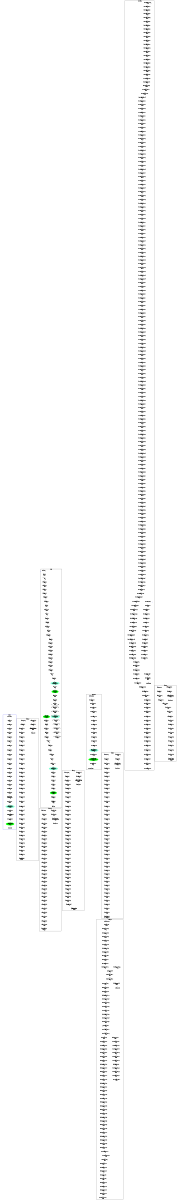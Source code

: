 digraph "CFG" {
fontsize=10;
orientation="portrait";
rankdir="TB";
size="10,8";
_taskFunc40___bb__39 [fontsize=10, label="\"_taskFunc40___bb__39\"\nWCET=4", width="0.01"];
_taskFunc40___bb__16 [fontsize=10, label="\"_taskFunc40___bb__16\"\nWCET=4", width="0.01"];
_taskFunc40___bb__22 [fontsize=10, label="\"_taskFunc40___bb__22\"\nWCET=4", width="0.01"];
_taskFunc40___bb__40 [fontsize=10, label="\"_taskFunc40___bb__40\"\nWCET=4", width="0.01"];
_taskFunc40___bb__49 [fontsize=10, label="\"_taskFunc40___bb__49\"\nWCET=4", width="0.01"];
_taskFunc40___bb__38 [fontsize=10, label="\"_taskFunc40___bb__38\"\nWCET=4", width="0.01"];
_taskFunc40___bb__50 [fontsize=10, label="_taskFunc40___bb__50\nCALL fft_aux\nWCET=13", width="0.01"];
_taskFunc40__exit [color="white", fontsize=10, label="_taskFunc40__exit", width="0.01"];
_taskFunc40___bb__43 [fontsize=10, label="\"_taskFunc40___bb__43\"\nWCET=4", width="0.01"];
_taskFunc40___bb__12 [fontsize=10, label="\"_taskFunc40___bb__12\"\nWCET=4", width="0.01"];
_taskFunc40___bb__10 [fontsize=10, label="\"_taskFunc40___bb__10\"\nWCET=4", width="0.01"];
_taskFunc40___bb__46 [fontsize=10, label="\"_taskFunc40___bb__46\"\nWCET=4", width="0.01"];
_taskFunc40___bb__29 [fontsize=10, label="\"_taskFunc40___bb__29\"\nWCET=4", width="0.01"];
_taskFunc40___bb__19 [fontsize=10, label="\"_taskFunc40___bb__19\"\nWCET=4", width="0.01"];
_taskFunc40___bb__48 [fontsize=10, label="\"_taskFunc40___bb__48\"\nWCET=4", width="0.01"];
_taskFunc40___bb30__2 [fontsize=10, label="_taskFunc40___bb30__2\n(_taskFunc40_)taskenv_free\nWCET=13", width="0.01"];
_taskFunc40___bb__41 [fontsize=10, label="\"_taskFunc40___bb__41\"\nWCET=4", width="0.01"];
_taskFunc40___bb__24 [fontsize=10, label="\"_taskFunc40___bb__24\"\nWCET=4", width="0.01"];
_taskFunc40___bb__34 [fontsize=10, label="\"_taskFunc40___bb__34\"\nWCET=4", width="0.01"];
_taskFunc40___bb [fontsize=10, label="\"_taskFunc40___bb\"\nWCET=4", width="0.01"];
_taskFunc40___bb__47 [fontsize=10, label="\"_taskFunc40___bb__47\"\nWCET=4", width="0.01"];
_taskFunc40___bb__14 [fontsize=10, label="\"_taskFunc40___bb__14\"\nWCET=4", width="0.01"];
_taskFunc40___bb__37 [fontsize=10, label="\"_taskFunc40___bb__37\"\nWCET=4", width="0.01"];
_taskFunc40___bb__26 [fontsize=10, label="\"_taskFunc40___bb__26\"\nWCET=6", width="0.01"];
_taskFunc40___bb30 [fontsize=10, label="\"_taskFunc40___bb30\"\nWCET=4", width="0.01"];
_taskFunc40___bb__27 [fontsize=10, label="\"_taskFunc40___bb__27\"\nWCET=4", width="0.01"];
_taskFunc40___bb__42 [fontsize=10, label="\"_taskFunc40___bb__42\"\nWCET=4", width="0.01"];
_taskFunc40___bb__21 [fontsize=10, label="\"_taskFunc40___bb__21\"\nWCET=6", width="0.01"];
_taskFunc40___bb__17 [fontsize=10, label="\"_taskFunc40___bb__17\"\nWCET=4", width="0.01"];
_taskFunc40___bb__31 [fontsize=10, label="\"_taskFunc40___bb__31\"\nWCET=6", width="0.01"];
_taskFunc40___bb__51 [fontsize=10, label="\"_taskFunc40___bb__51\"\nWCET=0", width="0.01"];
_taskFunc40___bb__32 [fontsize=10, label="\"_taskFunc40___bb__32\"\nWCET=4", width="0.01"];
_taskFunc40___bb__36 [fontsize=10, label="\"_taskFunc40___bb__36\"\nWCET=6", width="0.01"];
_taskFunc40___bb__44 [fontsize=10, label="\"_taskFunc40___bb__44\"\nWCET=4", width="0.01"];
_taskFunc40__entry [color="white", fontsize=10, height="0.01", label="_taskFunc40__entry", width="0.01"];
fft_twiddle_gen_1__bb86__8 [fontsize=10, label="\"fft_twiddle_gen_1__bb86__8\"\nWCET=0", width="0.01"];
fft_twiddle_gen_1__bb24__21 [fontsize=10, label="\"fft_twiddle_gen_1__bb24__21\"\nWCET=4", width="0.01"];
fft_twiddle_gen_1__bb24__46 [fontsize=10, label="\"fft_twiddle_gen_1__bb24__46\"\nWCET=4", width="0.01"];
fft_twiddle_gen_1__bb24__33 [fontsize=10, label="\"fft_twiddle_gen_1__bb24__33\"\nWCET=4", width="0.01"];
fft_twiddle_gen_1__bb72__2 [fontsize=10, label="\"fft_twiddle_gen_1__bb72__2\"\nWCET=6", width="0.01"];
fft_twiddle_gen_1__bb13__16 [fontsize=10, label="\"fft_twiddle_gen_1__bb13__16\"\nWCET=4", width="0.01"];
fft_twiddle_gen_1__bb24__41 [fontsize=10, label="\"fft_twiddle_gen_1__bb24__41\"\nWCET=4", width="0.01"];
fft_twiddle_gen_1__bb24__13 [fontsize=10, label="\"fft_twiddle_gen_1__bb24__13\"\nWCET=4", width="0.01"];
fft_twiddle_gen_1__bb24__20 [fontsize=10, label="\"fft_twiddle_gen_1__bb24__20\"\nWCET=6", width="0.01"];
fft_twiddle_gen_1__bb72__8 [fontsize=10, label="\"fft_twiddle_gen_1__bb72__8\"\nWCET=0", width="0.01"];
fft_twiddle_gen_1__bb72 [fontsize=10, label="\"fft_twiddle_gen_1__bb72\"\nWCET=4", width="0.01"];
fft_twiddle_gen_1__bb24__49 [fontsize=10, label="\"fft_twiddle_gen_1__bb24__49\"\nWCET=5", shape=diamond, width="0.01"];
fft_twiddle_gen_1__bb86__7 [fontsize=10, label="\"fft_twiddle_gen_1__bb86__7\"\nWCET=11", width="0.01"];
fft_twiddle_gen_1__bb79__8 [fontsize=10, label="\"fft_twiddle_gen_1__bb79__8\"\nWCET=0", width="0.01"];
fft_twiddle_gen_1__bb24 [fontsize=10, label="\"fft_twiddle_gen_1__bb24\"\nWCET=4", width="0.01"];
fft_twiddle_gen_1__bb24__17 [fontsize=10, label="\"fft_twiddle_gen_1__bb24__17\"\nWCET=4", width="0.01"];
fft_twiddle_gen_1__bb24__45 [fontsize=10, label="\"fft_twiddle_gen_1__bb24__45\"\nWCET=6", width="0.01"];
fft_twiddle_gen_1__bb20__1 [fontsize=10, label="\"fft_twiddle_gen_1__bb20__1\"\nWCET=4", width="0.01"];
fft_twiddle_gen_1__bb72__7 [fontsize=10, label="\"fft_twiddle_gen_1__bb72__7\"\nWCET=11", width="0.01"];
fft_twiddle_gen_1__bb [fontsize=10, label="\"fft_twiddle_gen_1__bb\"\nWCET=4", width="0.01"];
fft_twiddle_gen_1__bb__28 [fontsize=10, label="\"fft_twiddle_gen_1__bb__28\"\nWCET=4", width="0.01"];
fft_twiddle_gen_1__bb__34 [fontsize=10, label="\"fft_twiddle_gen_1__bb__34\"\nWCET=4", width="0.01"];
fft_twiddle_gen_1__bb13__8 [fontsize=10, label="\"fft_twiddle_gen_1__bb13__8\"\nWCET=4", width="0.01"];
fft_twiddle_gen_1__bb67__3 [fontsize=10, label="\"fft_twiddle_gen_1__bb67__3\"\nWCET=6", width="0.01"];
fft_twiddle_gen_1__bb72__3 [fontsize=10, label="\"fft_twiddle_gen_1__bb72__3\"\nWCET=4", width="0.01"];
fft_twiddle_gen_1__bb13__18 [fontsize=10, label="\"fft_twiddle_gen_1__bb13__18\"\nWCET=4", width="0.01"];
fft_twiddle_gen_1__bb24__31 [fontsize=10, label="\"fft_twiddle_gen_1__bb24__31\"\nWCET=4", width="0.01"];
fft_twiddle_gen_1__bb24__7 [fontsize=10, label="\"fft_twiddle_gen_1__bb24__7\"\nWCET=4", width="0.01"];
fft_twiddle_gen_1__bb72__4 [fontsize=10, label="\"fft_twiddle_gen_1__bb72__4\"\nWCET=4", width="0.01"];
fft_twiddle_gen_1__bb20 [fontsize=10, label="\"fft_twiddle_gen_1__bb20\"\nWCET=4", width="0.01"];
fft_twiddle_gen_1__bb24__22 [fontsize=10, label="\"fft_twiddle_gen_1__bb24__22\"\nWCET=4", width="0.01"];
fft_twiddle_gen_1__bb86 [fontsize=10, label="\"fft_twiddle_gen_1__bb86\"\nWCET=4", width="0.01"];
fft_twiddle_gen_1__bb79__7 [fontsize=10, label="\"fft_twiddle_gen_1__bb79__7\"\nWCET=6", width="0.01"];
fft_twiddle_gen_1__bb13 [fontsize=10, label="\"fft_twiddle_gen_1__bb13\"\nWCET=4", width="0.01"];
fft_twiddle_gen_1__bb__32 [fontsize=10, label="\"fft_twiddle_gen_1__bb__32\"\nWCET=4", width="0.01"];
fft_twiddle_gen_1__bb24__9 [fontsize=10, label="\"fft_twiddle_gen_1__bb24__9\"\nWCET=4", width="0.01"];
fft_twiddle_gen_1__bb13__14 [fontsize=10, label="\"fft_twiddle_gen_1__bb13__14\"\nWCET=4", width="0.01"];
fft_twiddle_gen_1__bb9__1 [fontsize=10, label="\"fft_twiddle_gen_1__bb9__1\"\nWCET=4", width="0.01"];
fft_twiddle_gen_1__bb13__9 [fontsize=10, label="\"fft_twiddle_gen_1__bb13__9\"\nWCET=4", width="0.01"];
fft_twiddle_gen_1__bb20__3 [fontsize=10, label="\"fft_twiddle_gen_1__bb20__3\"\nWCET=5", shape=diamond, width="0.01"];
fft_twiddle_gen_1__bb24__35 [fontsize=10, label="\"fft_twiddle_gen_1__bb24__35\"\nWCET=4", width="0.01"];
fft_twiddle_gen_1_exit [color="white", fontsize=10, label="fft_twiddle_gen_1_exit", width="0.01"];
fft_twiddle_gen_1__bb__43 [fontsize=10, label="\"fft_twiddle_gen_1__bb__43\"\nWCET=0", width="0.01"];
fft_twiddle_gen_1__bb67__1 [fontsize=10, label="\"fft_twiddle_gen_1__bb67__1\"\nWCET=4", width="0.01"];
fft_twiddle_gen_1__bb93 [fontsize=10, label="\"fft_twiddle_gen_1__bb93\"\nRETURN\nWCET=0", width="0.01"];
fft_twiddle_gen_1__bb24__47 [fontsize=10, label="\"fft_twiddle_gen_1__bb24__47\"\nWCET=4", width="0.01"];
fft_twiddle_gen_1__bb79__5 [fontsize=10, label="\"fft_twiddle_gen_1__bb79__5\"\nWCET=4", width="0.01"];
fft_twiddle_gen_1__bb13__12 [fontsize=10, label="\"fft_twiddle_gen_1__bb13__12\"\nWCET=10", width="0.01"];
fft_twiddle_gen_1__bb24__25 [fontsize=10, label="\"fft_twiddle_gen_1__bb24__25\"\nWCET=4", width="0.01"];
fft_twiddle_gen_1__bb24__29 [fontsize=10, label="\"fft_twiddle_gen_1__bb24__29\"\nWCET=4", width="0.01"];
fft_twiddle_gen_1__bb9 [fontsize=10, label="\"fft_twiddle_gen_1__bb9\"\nWCET=4", width="0.01"];
fft_twiddle_gen_1__bb13__17 [fontsize=10, label="\"fft_twiddle_gen_1__bb13__17\"\nWCET=4", width="0.01"];
fft_twiddle_gen_1__bb__26 [fontsize=10, label="\"fft_twiddle_gen_1__bb__26\"\nWCET=4", width="0.01"];
fft_twiddle_gen_1__bb24__18 [fontsize=10, label="\"fft_twiddle_gen_1__bb24__18\"\nWCET=4", width="0.01"];
fft_twiddle_gen_1__bb24__14 [fontsize=10, label="\"fft_twiddle_gen_1__bb24__14\"\nWCET=4", width="0.01"];
fft_twiddle_gen_1__bb__41 [fontsize=10, label="\"fft_twiddle_gen_1__bb__41\"\nWCET=4", width="0.01"];
fft_twiddle_gen_1__bb9__3 [fontsize=10, label="\"fft_twiddle_gen_1__bb9__3\"\nWCET=5", shape=diamond, width="0.01"];
fft_twiddle_gen_1__bb24__23 [fontsize=10, label="\"fft_twiddle_gen_1__bb24__23\"\nWCET=4", width="0.01"];
fft_twiddle_gen_1__bb24__12 [fontsize=10, label="\"fft_twiddle_gen_1__bb24__12\"\nWCET=13", width="0.01"];
fft_twiddle_gen_1__bb67 [fontsize=10, label="\"fft_twiddle_gen_1__bb67\"\nWCET=4", width="0.01"];
fft_twiddle_gen_1__bb86__4 [fontsize=10, label="\"fft_twiddle_gen_1__bb86__4\"\nWCET=4", width="0.01"];
fft_twiddle_gen_1__bb24__39 [fontsize=10, label="\"fft_twiddle_gen_1__bb24__39\"\nWCET=4", width="0.01"];
fft_twiddle_gen_1__bb13__20 [fontsize=10, label="\"fft_twiddle_gen_1__bb13__20\"\nWCET=0", width="0.01"];
fft_twiddle_gen_1__bb24__36 [fontsize=10, label="\"fft_twiddle_gen_1__bb24__36\"\nWCET=4", width="0.01"];
fft_twiddle_gen_1__bb__24 [fontsize=10, label="\"fft_twiddle_gen_1__bb__24\"\nWCET=4", width="0.01"];
fft_twiddle_gen_1__bb79__4 [fontsize=10, label="\"fft_twiddle_gen_1__bb79__4\"\nWCET=4", width="0.01"];
fft_twiddle_gen_1__bb24__2 [fontsize=10, label="\"fft_twiddle_gen_1__bb24__2\"\nWCET=4", width="0.01"];
fft_twiddle_gen_1__bb86__2 [fontsize=10, label="\"fft_twiddle_gen_1__bb86__2\"\nWCET=6", width="0.01"];
fft_twiddle_gen_1__bb24__6 [fontsize=10, label="\"fft_twiddle_gen_1__bb24__6\"\nWCET=4", width="0.01"];
fft_twiddle_gen_1__bb24__16 [fontsize=10, label="\"fft_twiddle_gen_1__bb24__16\"\nWCET=4", width="0.01"];
fft_twiddle_gen_1__bb__42 [fontsize=10, label="\"fft_twiddle_gen_1__bb__42\"\nWCET=4", width="0.01"];
fft_twiddle_gen_1__bb79 [fontsize=10, label="\"fft_twiddle_gen_1__bb79\"\nWCET=4", width="0.01"];
fft_twiddle_gen_1__bb67__4 [fontsize=10, label="\"fft_twiddle_gen_1__bb67__4\"\nWCET=0", width="0.01"];
fft_twiddle_gen_1__bb24__42 [fontsize=10, label="\"fft_twiddle_gen_1__bb24__42\"\nWCET=4", width="0.01"];
fft_twiddle_gen_1__bb__22 [fontsize=10, label="\"fft_twiddle_gen_1__bb__22\"\nWCET=4", width="0.01"];
fft_twiddle_gen_1__bb24__43 [fontsize=10, label="\"fft_twiddle_gen_1__bb24__43\"\nWCET=4", width="0.01"];
fft_twiddle_gen_1__bb13__19 [fontsize=10, label="\"fft_twiddle_gen_1__bb13__19\"\nWCET=4", width="0.01"];
fft_twiddle_gen_1__bb__40 [fontsize=10, label="\"fft_twiddle_gen_1__bb__40\"\nWCET=4", width="0.01"];
fft_twiddle_gen_1__bb79__3 [fontsize=10, label="\"fft_twiddle_gen_1__bb79__3\"\nWCET=4", width="0.01"];
fft_twiddle_gen_1__bb86__3 [fontsize=10, label="\"fft_twiddle_gen_1__bb86__3\"\nWCET=4", width="0.01"];
fft_twiddle_gen_1__bb13__15 [fontsize=10, label="\"fft_twiddle_gen_1__bb13__15\"\nWCET=4", width="0.01"];
fft_twiddle_gen_1__bb__30 [fontsize=10, label="\"fft_twiddle_gen_1__bb__30\"\nWCET=4", width="0.01"];
fft_twiddle_gen_1__bb71 [fontsize=10, label="\"fft_twiddle_gen_1__bb71\"\nWCET=0", width="0.01"];
fft_twiddle_gen_1_entry [color="white", fontsize=10, height="0.01", label="fft_twiddle_gen_1_entry", width="0.01"];
fft_twiddle_gen_1__bb24__26 [fontsize=10, label="\"fft_twiddle_gen_1__bb24__26\"\nWCET=4", width="0.01"];
fft_twiddle_gen_1__bb79__1 [fontsize=10, label="\"fft_twiddle_gen_1__bb79__1\"\nWCET=4", width="0.01"];
fft_twiddle_gen_1__bb24__5 [fontsize=10, label="\"fft_twiddle_gen_1__bb24__5\"\nWCET=11", width="0.01"];
fft_twiddle_gen_1__bb24__32 [fontsize=10, label="\"fft_twiddle_gen_1__bb24__32\"\nWCET=4", width="0.01"];
_thrFunc1___bb__14 [fontsize=10, label="\"_thrFunc1___bb__14\"\nWCET=4", width="0.01"];
_thrFunc1___bb__10 [fontsize=10, label="\"_thrFunc1___bb__10\"\nWCET=4", width="0.01"];
_thrFunc1___bb__38 [fontsize=10, label="_thrFunc1___bb__38\n(_thrFunc1_)mysingle\nWCET=13", width="0.01"];
_thrFunc1___bb__21 [fontsize=10, label="\"_thrFunc1___bb__21\"\nWCET=6", width="0.01"];
_thrFunc1___bb23 [color=green, fontsize=10, label="_thrFunc1___bb23\n(_thrFunc1_)taskwait\nWCET=13", style=filled, width="0.01"];
_thrFunc1___bb__19 [fontsize=10, label="\"_thrFunc1___bb__19\"\nWCET=4", width="0.01"];
_thrFunc1___bb22__1 [fontsize=10, label="\"_thrFunc1___bb22__1\"\nWCET=0", width="0.01"];
_thrFunc1___bb__17 [fontsize=10, label="\"_thrFunc1___bb__17\"\nWCET=4", width="0.01"];
_thrFunc1__exit [color="white", fontsize=10, label="_thrFunc1__exit", width="0.01"];
_thrFunc1___bb__16 [fontsize=10, label="\"_thrFunc1___bb__16\"\nWCET=4", width="0.01"];
_thrFunc1___bb__37 [fontsize=10, label="\"_thrFunc1___bb__37\"\nWCET=4", width="0.01"];
_thrFunc1___bb22 [fontsize=10, label="_thrFunc1___bb22\n(_thrFunc1_)leaving_single\nWCET=13", width="0.01"];
_thrFunc1___bb__32 [fontsize=10, label="\"_thrFunc1___bb__32\"\nWCET=4", width="0.01"];
_thrFunc1___bb__22 [fontsize=10, label="\"_thrFunc1___bb__22\"\nWCET=4", width="0.01"];
_thrFunc1___bb__12 [fontsize=10, label="\"_thrFunc1___bb__12\"\nWCET=4", width="0.01"];
_thrFunc1___bb__26 [fontsize=10, label="\"_thrFunc1___bb__26\"\nWCET=6", width="0.01"];
_thrFunc1___bb__27 [fontsize=10, label="\"_thrFunc1___bb__27\"\nWCET=4", width="0.01"];
_thrFunc1___bb__34 [fontsize=10, label="\"_thrFunc1___bb__34\"\nWCET=4", width="0.01"];
_thrFunc1__entry [color="white", fontsize=10, height="0.01", label="_thrFunc1__entry", width="0.01"];
_thrFunc1___bb__29 [fontsize=10, label="\"_thrFunc1___bb__29\"\nWCET=4", width="0.01"];
_thrFunc1___bb__31 [fontsize=10, label="\"_thrFunc1___bb__31\"\nWCET=6", width="0.01"];
_thrFunc1___bb [fontsize=10, label="\"_thrFunc1___bb\"\nWCET=4", width="0.01"];
_thrFunc1___bb20__1 [fontsize=10, label="\"_thrFunc1___bb20__1\"\nWCET=0", width="0.01"];
_thrFunc1___bb20 [color=aquamarine, fontsize=10, label="_thrFunc1___bb20\nCREATE _taskFunc40_\nWCET=13", style=filled, width="0.01"];
_thrFunc1___bb__40 [fontsize=10, label="\"_thrFunc1___bb__40\"\nWCET=5", shape=diamond, width="0.01"];
_thrFunc1___bb__24 [fontsize=10, label="\"_thrFunc1___bb__24\"\nWCET=4", width="0.01"];
_thrFunc1___bb__36 [fontsize=10, label="\"_thrFunc1___bb__36\"\nWCET=6", width="0.01"];
fft_unshuffle_32__bb20__48 [fontsize=10, label="\"fft_unshuffle_32__bb20__48\"\nWCET=6", width="0.01"];
fft_unshuffle_32__bb20__61 [fontsize=10, label="\"fft_unshuffle_32__bb20__61\"\nWCET=68", width="0.01"];
fft_unshuffle_32__bb20__246 [fontsize=10, label="\"fft_unshuffle_32__bb20__246\"\nWCET=4", width="0.01"];
fft_unshuffle_32__bb20__339 [fontsize=10, label="\"fft_unshuffle_32__bb20__339\"\nWCET=4", width="0.01"];
fft_unshuffle_32__bb9__7 [fontsize=10, label="\"fft_unshuffle_32__bb9__7\"\nWCET=4", width="0.01"];
fft_unshuffle_32__bb20__195 [fontsize=10, label="\"fft_unshuffle_32__bb20__195\"\nWCET=212", width="0.01"];
fft_unshuffle_32__bb20__87 [fontsize=10, label="\"fft_unshuffle_32__bb20__87\"\nWCET=4", width="0.01"];
fft_unshuffle_32__bb20__276 [fontsize=10, label="\"fft_unshuffle_32__bb20__276\"\nWCET=4", width="0.01"];
fft_unshuffle_32__bb20__289 [fontsize=10, label="\"fft_unshuffle_32__bb20__289\"\nWCET=4", width="0.01"];
fft_unshuffle_32__bb20__1 [fontsize=10, label="\"fft_unshuffle_32__bb20__1\"\nWCET=4", width="0.01"];
fft_unshuffle_32__bb20__354 [fontsize=10, label="\"fft_unshuffle_32__bb20__354\"\nWCET=15", width="0.01"];
fft_unshuffle_32__bb367 [fontsize=10, label="\"fft_unshuffle_32__bb367\"\nRETURN\nWCET=0", width="0.01"];
fft_unshuffle_32__bb20__370 [fontsize=10, label="\"fft_unshuffle_32__bb20__370\"\nWCET=212", width="0.01"];
fft_unshuffle_32__bb9__5 [fontsize=10, label="\"fft_unshuffle_32__bb9__5\"\nWCET=15", width="0.01"];
fft_unshuffle_32__bb20__379 [fontsize=10, label="\"fft_unshuffle_32__bb20__379\"\nWCET=15", width="0.01"];
fft_unshuffle_32__bb20__237 [fontsize=10, label="\"fft_unshuffle_32__bb20__237\"\nWCET=4", width="0.01"];
fft_unshuffle_32__bb20__111 [fontsize=10, label="\"fft_unshuffle_32__bb20__111\"\nWCET=68", width="0.01"];
fft_unshuffle_32__bb20__366 [fontsize=10, label="\"fft_unshuffle_32__bb20__366\"\nWCET=4", width="0.01"];
fft_unshuffle_32__bb20__264 [fontsize=10, label="\"fft_unshuffle_32__bb20__264\"\nWCET=4", width="0.01"];
fft_unshuffle_32__bb20__395 [fontsize=10, label="\"fft_unshuffle_32__bb20__395\"\nWCET=212", width="0.01"];
fft_unshuffle_32__bb16 [fontsize=10, label="\"fft_unshuffle_32__bb16\"\nWCET=4", width="0.01"];
fft_unshuffle_32__bb20__30 [fontsize=10, label="\"fft_unshuffle_32__bb20__30\"\nWCET=4", width="0.01"];
fft_unshuffle_32__bb20__74 [fontsize=10, label="\"fft_unshuffle_32__bb20__74\"\nWCET=4", width="0.01"];
fft_unshuffle_32__bb20__364 [fontsize=10, label="\"fft_unshuffle_32__bb20__364\"\nWCET=4", width="0.01"];
fft_unshuffle_32__bb20__7 [fontsize=10, label="\"fft_unshuffle_32__bb20__7\"\nWCET=4", width="0.01"];
fft_unshuffle_32__bb20__251 [fontsize=10, label="\"fft_unshuffle_32__bb20__251\"\nWCET=4", width="0.01"];
fft_unshuffle_32__bb20__29 [fontsize=10, label="\"fft_unshuffle_32__bb20__29\"\nWCET=15", width="0.01"];
fft_unshuffle_32__bb20__286 [fontsize=10, label="\"fft_unshuffle_32__bb20__286\"\nWCET=68", width="0.01"];
fft_unshuffle_32__bb20__223 [fontsize=10, label="\"fft_unshuffle_32__bb20__223\"\nWCET=6", width="0.01"];
fft_unshuffle_32__bb20__161 [fontsize=10, label="\"fft_unshuffle_32__bb20__161\"\nWCET=68", width="0.01"];
fft_unshuffle_32__bb20__341 [fontsize=10, label="\"fft_unshuffle_32__bb20__341\"\nWCET=4", width="0.01"];
fft_unshuffle_32__bb20__80 [fontsize=10, label="\"fft_unshuffle_32__bb20__80\"\nWCET=4", width="0.01"];
fft_unshuffle_32__bb20__232 [fontsize=10, label="\"fft_unshuffle_32__bb20__232\"\nWCET=4", width="0.01"];
fft_unshuffle_32__bb20__130 [fontsize=10, label="\"fft_unshuffle_32__bb20__130\"\nWCET=4", width="0.01"];
fft_unshuffle_32__bb20__295 [fontsize=10, label="\"fft_unshuffle_32__bb20__295\"\nWCET=212", width="0.01"];
fft_unshuffle_32__bb20__32 [fontsize=10, label="\"fft_unshuffle_32__bb20__32\"\nWCET=4", width="0.01"];
fft_unshuffle_32__bb9__6 [fontsize=10, label="\"fft_unshuffle_32__bb9__6\"\nWCET=4", width="0.01"];
fft_unshuffle_32__bb20__20 [fontsize=10, label="\"fft_unshuffle_32__bb20__20\"\nWCET=212", width="0.01"];
fft_unshuffle_32__bb20__21 [fontsize=10, label="\"fft_unshuffle_32__bb20__21\"\nWCET=4", width="0.01"];
fft_unshuffle_32__bb356__3 [fontsize=10, label="\"fft_unshuffle_32__bb356__3\"\nWCET=0", width="0.01"];
fft_unshuffle_32__bb20__236 [fontsize=10, label="\"fft_unshuffle_32__bb20__236\"\nWCET=68", width="0.01"];
fft_unshuffle_32__bb20__189 [fontsize=10, label="\"fft_unshuffle_32__bb20__189\"\nWCET=4", width="0.01"];
fft_unshuffle_32__bb20__5 [fontsize=10, label="\"fft_unshuffle_32__bb20__5\"\nWCET=4", width="0.01"];
fft_unshuffle_32__bb20__291 [fontsize=10, label="\"fft_unshuffle_32__bb20__291\"\nWCET=4", width="0.01"];
fft_unshuffle_32__bb20__330 [fontsize=10, label="\"fft_unshuffle_32__bb20__330\"\nWCET=4", width="0.01"];
fft_unshuffle_32__bb20__121 [fontsize=10, label="\"fft_unshuffle_32__bb20__121\"\nWCET=4", width="0.01"];
fft_unshuffle_32__bb20__279 [fontsize=10, label="\"fft_unshuffle_32__bb20__279\"\nWCET=15", width="0.01"];
fft_unshuffle_32__bb20__76 [fontsize=10, label="\"fft_unshuffle_32__bb20__76\"\nWCET=4", width="0.01"];
fft_unshuffle_32_entry [color="white", fontsize=10, height="0.01", label="fft_unshuffle_32_entry", width="0.01"];
fft_unshuffle_32__bb20__199 [fontsize=10, label="\"fft_unshuffle_32__bb20__199\"\nWCET=4", width="0.01"];
fft_unshuffle_32__bb__23 [fontsize=10, label="\"fft_unshuffle_32__bb__23\"\nWCET=4", width="0.01"];
fft_unshuffle_32__bb20__89 [fontsize=10, label="\"fft_unshuffle_32__bb20__89\"\nWCET=4", width="0.01"];
fft_unshuffle_32__bb20__307 [fontsize=10, label="\"fft_unshuffle_32__bb20__307\"\nWCET=4", width="0.01"];
fft_unshuffle_32__bb20__248 [fontsize=10, label="\"fft_unshuffle_32__bb20__248\"\nWCET=6", width="0.01"];
fft_unshuffle_32__bb20__305 [fontsize=10, label="\"fft_unshuffle_32__bb20__305\"\nWCET=4", width="0.01"];
fft_unshuffle_32__bb20__224 [fontsize=10, label="\"fft_unshuffle_32__bb20__224\"\nWCET=4", width="0.01"];
fft_unshuffle_32__bb20__73 [fontsize=10, label="\"fft_unshuffle_32__bb20__73\"\nWCET=6", width="0.01"];
fft_unshuffle_32__bb20__104 [fontsize=10, label="\"fft_unshuffle_32__bb20__104\"\nWCET=15", width="0.01"];
fft_unshuffle_32__bb20__57 [fontsize=10, label="\"fft_unshuffle_32__bb20__57\"\nWCET=4", width="0.01"];
fft_unshuffle_32__bb20__71 [fontsize=10, label="\"fft_unshuffle_32__bb20__71\"\nWCET=4", width="0.01"];
fft_unshuffle_32__bb20__186 [fontsize=10, label="\"fft_unshuffle_32__bb20__186\"\nWCET=68", width="0.01"];
fft_unshuffle_32__bb20__187 [fontsize=10, label="\"fft_unshuffle_32__bb20__187\"\nWCET=4", width="0.01"];
fft_unshuffle_32__bb20__66 [fontsize=10, label="\"fft_unshuffle_32__bb20__66\"\nWCET=4", width="0.01"];
fft_unshuffle_32__bb20__312 [fontsize=10, label="\"fft_unshuffle_32__bb20__312\"\nWCET=4", width="0.01"];
fft_unshuffle_32__bb16__3 [fontsize=10, label="\"fft_unshuffle_32__bb16__3\"\nWCET=5", shape=diamond, width="0.01"];
fft_unshuffle_32__bb20__214 [fontsize=10, label="\"fft_unshuffle_32__bb20__214\"\nWCET=4", width="0.01"];
fft_unshuffle_32__bb20__179 [fontsize=10, label="\"fft_unshuffle_32__bb20__179\"\nWCET=15", width="0.01"];
fft_unshuffle_32__bb20__273 [fontsize=10, label="\"fft_unshuffle_32__bb20__273\"\nWCET=6", width="0.01"];
fft_unshuffle_32__bb20__323 [fontsize=10, label="\"fft_unshuffle_32__bb20__323\"\nWCET=6", width="0.01"];
fft_unshuffle_32__bb20__274 [fontsize=10, label="\"fft_unshuffle_32__bb20__274\"\nWCET=4", width="0.01"];
fft_unshuffle_32__bb20__12 [fontsize=10, label="\"fft_unshuffle_32__bb20__12\"\nWCET=4", width="0.01"];
fft_unshuffle_32__bb20__314 [fontsize=10, label="\"fft_unshuffle_32__bb20__314\"\nWCET=4", width="0.01"];
fft_unshuffle_32__bb__15 [fontsize=10, label="\"fft_unshuffle_32__bb__15\"\nWCET=4", width="0.01"];
fft_unshuffle_32__bb20__337 [fontsize=10, label="\"fft_unshuffle_32__bb20__337\"\nWCET=4", width="0.01"];
fft_unshuffle_32__bb20__37 [fontsize=10, label="\"fft_unshuffle_32__bb20__37\"\nWCET=4", width="0.01"];
fft_unshuffle_32__bb20__324 [fontsize=10, label="\"fft_unshuffle_32__bb20__324\"\nWCET=4", width="0.01"];
fft_unshuffle_32__bb20__216 [fontsize=10, label="\"fft_unshuffle_32__bb20__216\"\nWCET=4", width="0.01"];
fft_unshuffle_32__bb20__345 [fontsize=10, label="\"fft_unshuffle_32__bb20__345\"\nWCET=212", width="0.01"];
fft_unshuffle_32__bb20__124 [fontsize=10, label="\"fft_unshuffle_32__bb20__124\"\nWCET=4", width="0.01"];
fft_unshuffle_32__bb20__91 [fontsize=10, label="\"fft_unshuffle_32__bb20__91\"\nWCET=4", width="0.01"];
fft_unshuffle_32__bb20__149 [fontsize=10, label="\"fft_unshuffle_32__bb20__149\"\nWCET=4", width="0.01"];
fft_unshuffle_32__bb20__336 [fontsize=10, label="\"fft_unshuffle_32__bb20__336\"\nWCET=68", width="0.01"];
fft_unshuffle_32__bb20__129 [fontsize=10, label="\"fft_unshuffle_32__bb20__129\"\nWCET=15", width="0.01"];
fft_unshuffle_32__bb20__226 [fontsize=10, label="\"fft_unshuffle_32__bb20__226\"\nWCET=4", width="0.01"];
fft_unshuffle_32__bb20__201 [fontsize=10, label="\"fft_unshuffle_32__bb20__201\"\nWCET=4", width="0.01"];
fft_unshuffle_32__bb20__229 [fontsize=10, label="\"fft_unshuffle_32__bb20__229\"\nWCET=15", width="0.01"];
fft_unshuffle_32__bb20__296 [fontsize=10, label="\"fft_unshuffle_32__bb20__296\"\nWCET=4", width="0.01"];
fft_unshuffle_32__bb20__371 [fontsize=10, label="\"fft_unshuffle_32__bb20__371\"\nWCET=4", width="0.01"];
fft_unshuffle_32__bb20__399 [fontsize=10, label="\"fft_unshuffle_32__bb20__399\"\nWCET=0", width="0.01"];
fft_unshuffle_32__bb359 [fontsize=10, label="\"fft_unshuffle_32__bb359\"\nWCET=0", width="0.01"];
fft_unshuffle_32__bb20__173 [fontsize=10, label="\"fft_unshuffle_32__bb20__173\"\nWCET=6", width="0.01"];
fft_unshuffle_32__bb20__112 [fontsize=10, label="\"fft_unshuffle_32__bb20__112\"\nWCET=4", width="0.01"];
fft_unshuffle_32__bb20__299 [fontsize=10, label="\"fft_unshuffle_32__bb20__299\"\nWCET=4", width="0.01"];
fft_unshuffle_32__bb20__105 [fontsize=10, label="\"fft_unshuffle_32__bb20__105\"\nWCET=4", width="0.01"];
fft_unshuffle_32__bb20__64 [fontsize=10, label="\"fft_unshuffle_32__bb20__64\"\nWCET=4", width="0.01"];
fft_unshuffle_32__bb20__361 [fontsize=10, label="\"fft_unshuffle_32__bb20__361\"\nWCET=68", width="0.01"];
fft_unshuffle_32__bb__13 [fontsize=10, label="\"fft_unshuffle_32__bb__13\"\nWCET=4", width="0.01"];
fft_unshuffle_32__bb20__191 [fontsize=10, label="\"fft_unshuffle_32__bb20__191\"\nWCET=4", width="0.01"];
fft_unshuffle_32__bb20__204 [fontsize=10, label="\"fft_unshuffle_32__bb20__204\"\nWCET=15", width="0.01"];
fft_unshuffle_32__bb__17 [fontsize=10, label="\"fft_unshuffle_32__bb__17\"\nWCET=4", width="0.01"];
fft_unshuffle_32__bb20__396 [fontsize=10, label="\"fft_unshuffle_32__bb20__396\"\nWCET=4", width="0.01"];
fft_unshuffle_32__bb20__176 [fontsize=10, label="\"fft_unshuffle_32__bb20__176\"\nWCET=4", width="0.01"];
fft_unshuffle_32__bb20__304 [fontsize=10, label="\"fft_unshuffle_32__bb20__304\"\nWCET=15", width="0.01"];
fft_unshuffle_32__bb20__311 [fontsize=10, label="\"fft_unshuffle_32__bb20__311\"\nWCET=68", width="0.01"];
fft_unshuffle_32__bb20__136 [fontsize=10, label="\"fft_unshuffle_32__bb20__136\"\nWCET=68", width="0.01"];
fft_unshuffle_32__bb20__355 [fontsize=10, label="\"fft_unshuffle_32__bb20__355\"\nWCET=4", width="0.01"];
fft_unshuffle_32__bb20__96 [fontsize=10, label="\"fft_unshuffle_32__bb20__96\"\nWCET=4", width="0.01"];
fft_unshuffle_32__bb20__24 [fontsize=10, label="\"fft_unshuffle_32__bb20__24\"\nWCET=4", width="0.01"];
fft_unshuffle_32__bb9__8 [fontsize=10, label="\"fft_unshuffle_32__bb9__8\"\nWCET=0", width="0.01"];
fft_unshuffle_32__bb20__98 [fontsize=10, label="\"fft_unshuffle_32__bb20__98\"\nWCET=6", width="0.01"];
fft_unshuffle_32__bb20__389 [fontsize=10, label="\"fft_unshuffle_32__bb20__389\"\nWCET=4", width="0.01"];
fft_unshuffle_32__bb16__1 [fontsize=10, label="\"fft_unshuffle_32__bb16__1\"\nWCET=4", width="0.01"];
fft_unshuffle_32__bb20__320 [fontsize=10, label="\"fft_unshuffle_32__bb20__320\"\nWCET=212", width="0.01"];
fft_unshuffle_32__bb9__1 [fontsize=10, label="\"fft_unshuffle_32__bb9__1\"\nWCET=4", width="0.01"];
fft_unshuffle_32__bb20__11 [fontsize=10, label="\"fft_unshuffle_32__bb20__11\"\nWCET=68", width="0.01"];
fft_unshuffle_32__bb20__86 [fontsize=10, label="\"fft_unshuffle_32__bb20__86\"\nWCET=68", width="0.01"];
fft_unshuffle_32__bb20__107 [fontsize=10, label="\"fft_unshuffle_32__bb20__107\"\nWCET=4", width="0.01"];
fft_unshuffle_32__bb20__180 [fontsize=10, label="\"fft_unshuffle_32__bb20__180\"\nWCET=4", width="0.01"];
fft_unshuffle_32__bb20__145 [fontsize=10, label="\"fft_unshuffle_32__bb20__145\"\nWCET=212", width="0.01"];
fft_unshuffle_32__bb20__271 [fontsize=10, label="\"fft_unshuffle_32__bb20__271\"\nWCET=4", width="0.01"];
fft_unshuffle_32__bb20__380 [fontsize=10, label="\"fft_unshuffle_32__bb20__380\"\nWCET=4", width="0.01"];
fft_unshuffle_32_exit [color="white", fontsize=10, label="fft_unshuffle_32_exit", width="0.01"];
fft_unshuffle_32__bb20__141 [fontsize=10, label="\"fft_unshuffle_32__bb20__141\"\nWCET=4", width="0.01"];
fft_unshuffle_32__bb20__45 [fontsize=10, label="\"fft_unshuffle_32__bb20__45\"\nWCET=212", width="0.01"];
fft_unshuffle_32__bb20__207 [fontsize=10, label="\"fft_unshuffle_32__bb20__207\"\nWCET=4", width="0.01"];
fft_unshuffle_32__bb20__23 [fontsize=10, label="\"fft_unshuffle_32__bb20__23\"\nWCET=6", width="0.01"];
fft_unshuffle_32__bb20__151 [fontsize=10, label="\"fft_unshuffle_32__bb20__151\"\nWCET=4", width="0.01"];
fft_unshuffle_32__bb20__26 [fontsize=10, label="\"fft_unshuffle_32__bb20__26\"\nWCET=4", width="0.01"];
fft_unshuffle_32__bb20__82 [fontsize=10, label="\"fft_unshuffle_32__bb20__82\"\nWCET=4", width="0.01"];
fft_unshuffle_32__bb20__95 [fontsize=10, label="\"fft_unshuffle_32__bb20__95\"\nWCET=212", width="0.01"];
fft_unshuffle_32__bb20__182 [fontsize=10, label="\"fft_unshuffle_32__bb20__182\"\nWCET=4", width="0.01"];
fft_unshuffle_32__bb20__79 [fontsize=10, label="\"fft_unshuffle_32__bb20__79\"\nWCET=15", width="0.01"];
fft_unshuffle_32__bb20__157 [fontsize=10, label="\"fft_unshuffle_32__bb20__157\"\nWCET=4", width="0.01"];
fft_unshuffle_32__bb20__373 [fontsize=10, label="\"fft_unshuffle_32__bb20__373\"\nWCET=6", width="0.01"];
fft_unshuffle_32__bb20__230 [fontsize=10, label="\"fft_unshuffle_32__bb20__230\"\nWCET=4", width="0.01"];
fft_unshuffle_32__bb20__261 [fontsize=10, label="\"fft_unshuffle_32__bb20__261\"\nWCET=68", width="0.01"];
fft_unshuffle_32__bb20__170 [fontsize=10, label="\"fft_unshuffle_32__bb20__170\"\nWCET=212", width="0.01"];
fft_unshuffle_32__bb20__139 [fontsize=10, label="\"fft_unshuffle_32__bb20__139\"\nWCET=4", width="0.01"];
fft_unshuffle_32__bb20__99 [fontsize=10, label="\"fft_unshuffle_32__bb20__99\"\nWCET=4", width="0.01"];
fft_unshuffle_32__bb20__196 [fontsize=10, label="\"fft_unshuffle_32__bb20__196\"\nWCET=4", width="0.01"];
fft_unshuffle_32__bb20__221 [fontsize=10, label="\"fft_unshuffle_32__bb20__221\"\nWCET=4", width="0.01"];
fft_unshuffle_32__bb20__301 [fontsize=10, label="\"fft_unshuffle_32__bb20__301\"\nWCET=4", width="0.01"];
fft_unshuffle_32__bb20__329 [fontsize=10, label="\"fft_unshuffle_32__bb20__329\"\nWCET=15", width="0.01"];
fft_unshuffle_32__bb20__245 [fontsize=10, label="\"fft_unshuffle_32__bb20__245\"\nWCET=212", width="0.01"];
fft_unshuffle_32__bb20__387 [fontsize=10, label="\"fft_unshuffle_32__bb20__387\"\nWCET=4", width="0.01"];
fft_unshuffle_32__bb20__174 [fontsize=10, label="\"fft_unshuffle_32__bb20__174\"\nWCET=4", width="0.01"];
fft_unshuffle_32__bb20__154 [fontsize=10, label="\"fft_unshuffle_32__bb20__154\"\nWCET=15", width="0.01"];
fft_unshuffle_32__bb [fontsize=10, label="\"fft_unshuffle_32__bb\"\nWCET=4", width="0.01"];
fft_unshuffle_32__bb20__321 [fontsize=10, label="\"fft_unshuffle_32__bb20__321\"\nWCET=4", width="0.01"];
fft_unshuffle_32__bb20__239 [fontsize=10, label="\"fft_unshuffle_32__bb20__239\"\nWCET=4", width="0.01"];
fft_unshuffle_32__bb20__49 [fontsize=10, label="\"fft_unshuffle_32__bb20__49\"\nWCET=4", width="0.01"];
fft_unshuffle_32__bb20__348 [fontsize=10, label="\"fft_unshuffle_32__bb20__348\"\nWCET=6", width="0.01"];
fft_unshuffle_32__bb20__374 [fontsize=10, label="\"fft_unshuffle_32__bb20__374\"\nWCET=4", width="0.01"];
fft_unshuffle_32__bb20__123 [fontsize=10, label="\"fft_unshuffle_32__bb20__123\"\nWCET=6", width="0.01"];
fft_unshuffle_32__bb20__316 [fontsize=10, label="\"fft_unshuffle_32__bb20__316\"\nWCET=4", width="0.01"];
fft_unshuffle_32__bb20__280 [fontsize=10, label="\"fft_unshuffle_32__bb20__280\"\nWCET=4", width="0.01"];
fft_unshuffle_32__bb20__114 [fontsize=10, label="\"fft_unshuffle_32__bb20__114\"\nWCET=4", width="0.01"];
fft_unshuffle_32__bb20__132 [fontsize=10, label="\"fft_unshuffle_32__bb20__132\"\nWCET=4", width="0.01"];
fft_unshuffle_32__bb20__155 [fontsize=10, label="\"fft_unshuffle_32__bb20__155\"\nWCET=4", width="0.01"];
fft_unshuffle_32__bb20__282 [fontsize=10, label="\"fft_unshuffle_32__bb20__282\"\nWCET=4", width="0.01"];
fft_unshuffle_32__bb20__16 [fontsize=10, label="\"fft_unshuffle_32__bb20__16\"\nWCET=4", width="0.01"];
fft_unshuffle_32__bb20__362 [fontsize=10, label="\"fft_unshuffle_32__bb20__362\"\nWCET=4", width="0.01"];
fft_unshuffle_32__bb20__41 [fontsize=10, label="\"fft_unshuffle_32__bb20__41\"\nWCET=4", width="0.01"];
fft_unshuffle_32__bb20__54 [fontsize=10, label="\"fft_unshuffle_32__bb20__54\"\nWCET=15", width="0.01"];
fft_unshuffle_32__bb20__249 [fontsize=10, label="\"fft_unshuffle_32__bb20__249\"\nWCET=4", width="0.01"];
fft_unshuffle_32__bb9 [fontsize=10, label="\"fft_unshuffle_32__bb9\"\nWCET=4", width="0.01"];
fft_unshuffle_32__bb20__14 [fontsize=10, label="\"fft_unshuffle_32__bb20__14\"\nWCET=4", width="0.01"];
fft_unshuffle_32__bb20__262 [fontsize=10, label="\"fft_unshuffle_32__bb20__262\"\nWCET=4", width="0.01"];
fft_unshuffle_32__bb20__116 [fontsize=10, label="\"fft_unshuffle_32__bb20__116\"\nWCET=4", width="0.01"];
fft_unshuffle_32__bb20__386 [fontsize=10, label="\"fft_unshuffle_32__bb20__386\"\nWCET=68", width="0.01"];
fft_unshuffle_32__bb20__398 [fontsize=10, label="\"fft_unshuffle_32__bb20__398\"\nWCET=6", width="0.01"];
fft_unshuffle_32__bb__11 [fontsize=10, label="\"fft_unshuffle_32__bb__11\"\nWCET=4", width="0.01"];
fft_unshuffle_32__bb20__39 [fontsize=10, label="\"fft_unshuffle_32__bb20__39\"\nWCET=4", width="0.01"];
fft_unshuffle_32__bb20__4 [fontsize=10, label="\"fft_unshuffle_32__bb20__4\"\nWCET=11", width="0.01"];
fft_unshuffle_32__bb20__120 [fontsize=10, label="\"fft_unshuffle_32__bb20__120\"\nWCET=212", width="0.01"];
fft_unshuffle_32__bb20__349 [fontsize=10, label="\"fft_unshuffle_32__bb20__349\"\nWCET=4", width="0.01"];
fft_unshuffle_32__bb20__137 [fontsize=10, label="\"fft_unshuffle_32__bb20__137\"\nWCET=4", width="0.01"];
fft_unshuffle_32__bb20__166 [fontsize=10, label="\"fft_unshuffle_32__bb20__166\"\nWCET=4", width="0.01"];
fft_unshuffle_32__bb20__270 [fontsize=10, label="\"fft_unshuffle_32__bb20__270\"\nWCET=212", width="0.01"];
fft_unshuffle_32__bb20__126 [fontsize=10, label="\"fft_unshuffle_32__bb20__126\"\nWCET=4", width="0.01"];
fft_unshuffle_32__bb20__164 [fontsize=10, label="\"fft_unshuffle_32__bb20__164\"\nWCET=4", width="0.01"];
fft_unshuffle_32__bb20__376 [fontsize=10, label="\"fft_unshuffle_32__bb20__376\"\nWCET=4", width="0.01"];
fft_unshuffle_32__bb20__205 [fontsize=10, label="\"fft_unshuffle_32__bb20__205\"\nWCET=4", width="0.01"];
fft_unshuffle_32__bb20__326 [fontsize=10, label="\"fft_unshuffle_32__bb20__326\"\nWCET=4", width="0.01"];
fft_unshuffle_32__bb20 [fontsize=10, label="\"fft_unshuffle_32__bb20\"\nWCET=4", width="0.01"];
fft_unshuffle_32__bb20__46 [fontsize=10, label="\"fft_unshuffle_32__bb20__46\"\nWCET=4", width="0.01"];
fft_unshuffle_32__bb20__346 [fontsize=10, label="\"fft_unshuffle_32__bb20__346\"\nWCET=4", width="0.01"];
fft_unshuffle_32__bb20__287 [fontsize=10, label="\"fft_unshuffle_32__bb20__287\"\nWCET=4", width="0.01"];
fft_unshuffle_32__bb20__55 [fontsize=10, label="\"fft_unshuffle_32__bb20__55\"\nWCET=4", width="0.01"];
fft_unshuffle_32__bb20__212 [fontsize=10, label="\"fft_unshuffle_32__bb20__212\"\nWCET=4", width="0.01"];
fft_unshuffle_32__bb20__198 [fontsize=10, label="\"fft_unshuffle_32__bb20__198\"\nWCET=6", width="0.01"];
fft_unshuffle_32__bb20__254 [fontsize=10, label="\"fft_unshuffle_32__bb20__254\"\nWCET=15", width="0.01"];
fft_unshuffle_32__bb356 [fontsize=10, label="\"fft_unshuffle_32__bb356\"\nWCET=4", width="0.01"];
fft_unshuffle_32__bb20__171 [fontsize=10, label="\"fft_unshuffle_32__bb20__171\"\nWCET=4", width="0.01"];
fft_unshuffle_32__bb20__257 [fontsize=10, label="\"fft_unshuffle_32__bb20__257\"\nWCET=4", width="0.01"];
fft_unshuffle_32__bb356__2 [fontsize=10, label="\"fft_unshuffle_32__bb356__2\"\nWCET=6", width="0.01"];
fft_unshuffle_32__bb20__241 [fontsize=10, label="\"fft_unshuffle_32__bb20__241\"\nWCET=4", width="0.01"];
fft_unshuffle_32__bb20__146 [fontsize=10, label="\"fft_unshuffle_32__bb20__146\"\nWCET=4", width="0.01"];
fft_unshuffle_32__bb20__266 [fontsize=10, label="\"fft_unshuffle_32__bb20__266\"\nWCET=4", width="0.01"];
fft_unshuffle_32__bb20__255 [fontsize=10, label="\"fft_unshuffle_32__bb20__255\"\nWCET=4", width="0.01"];
fft_unshuffle_32__bb20__211 [fontsize=10, label="\"fft_unshuffle_32__bb20__211\"\nWCET=68", width="0.01"];
fft_unshuffle_32__bb20__70 [fontsize=10, label="\"fft_unshuffle_32__bb20__70\"\nWCET=212", width="0.01"];
fft_unshuffle_32__bb__26 [fontsize=10, label="\"fft_unshuffle_32__bb__26\"\nWCET=7", shape=diamond, width="0.01"];
fft_unshuffle_32__bb20__148 [fontsize=10, label="\"fft_unshuffle_32__bb20__148\"\nWCET=6", width="0.01"];
fft_unshuffle_32__bb20__51 [fontsize=10, label="\"fft_unshuffle_32__bb20__51\"\nWCET=4", width="0.01"];
fft_unshuffle_32__bb20__298 [fontsize=10, label="\"fft_unshuffle_32__bb20__298\"\nWCET=6", width="0.01"];
fft_unshuffle_32__bb20__332 [fontsize=10, label="\"fft_unshuffle_32__bb20__332\"\nWCET=4", width="0.01"];
fft_unshuffle_32__bb20__391 [fontsize=10, label="\"fft_unshuffle_32__bb20__391\"\nWCET=4", width="0.01"];
fft_unshuffle_32__bb20__162 [fontsize=10, label="\"fft_unshuffle_32__bb20__162\"\nWCET=4", width="0.01"];
fft_unshuffle_32__bb20__351 [fontsize=10, label="\"fft_unshuffle_32__bb20__351\"\nWCET=4", width="0.01"];
fft_unshuffle_32__bb20__101 [fontsize=10, label="\"fft_unshuffle_32__bb20__101\"\nWCET=4", width="0.01"];
fft_unshuffle_32__bb20__382 [fontsize=10, label="\"fft_unshuffle_32__bb20__382\"\nWCET=4", width="0.01"];
fft_unshuffle_32__bb20__357 [fontsize=10, label="\"fft_unshuffle_32__bb20__357\"\nWCET=4", width="0.01"];
fft_unshuffle_32__bb20__36 [fontsize=10, label="\"fft_unshuffle_32__bb20__36\"\nWCET=68", width="0.01"];
fft_unshuffle_32__bb20__62 [fontsize=10, label="\"fft_unshuffle_32__bb20__62\"\nWCET=4", width="0.01"];
fft_unshuffle_32__bb20__220 [fontsize=10, label="\"fft_unshuffle_32__bb20__220\"\nWCET=212", width="0.01"];
fft_unshuffle_32__bb__22 [fontsize=10, label="\"fft_unshuffle_32__bb__22\"\nWCET=4", width="0.01"];
fft_aux__bb47__1 [fontsize=10, label="\"fft_aux__bb47__1\"\nWCET=0", width="0.01"];
fft_aux__bb80__3 [fontsize=10, label="\"fft_aux__bb80__3\"\nWCET=5", shape=diamond, width="0.01"];
fft_aux__bb80__1 [fontsize=10, label="\"fft_aux__bb80__1\"\nWCET=4", width="0.01"];
fft_aux__bb__13 [fontsize=10, label="\"fft_aux__bb__13\"\nWCET=4", width="0.01"];
fft_aux__bb120 [fontsize=10, label="\"fft_aux__bb120\"\nWCET=0", width="0.01"];
fft_aux__bb35__1 [fontsize=10, label="\"fft_aux__bb35__1\"\nWCET=4", width="0.01"];
fft_aux__bb101__2 [fontsize=10, label="\"fft_aux__bb101__2\"\nWCET=5", shape=diamond, width="0.01"];
fft_aux__bb101 [fontsize=10, label="\"fft_aux__bb101\"\nWCET=4", width="0.01"];
fft_aux__bb44__2 [fontsize=10, label="\"fft_aux__bb44__2\"\nWCET=5", shape=diamond, width="0.01"];
fft_aux__bb79__2 [fontsize=10, label="\"fft_aux__bb79__2\"\nWCET=0", width="0.01"];
fft_aux__bb79 [color=green, fontsize=10, label="fft_aux__bb79\n(fft_aux)taskwait\nWCET=13", style=filled, width="0.01"];
fft_aux__bb91 [fontsize=10, label="\"fft_aux__bb91\"\nWCET=4", width="0.01"];
fft_aux__bb35__2 [fontsize=10, label="\"fft_aux__bb35__2\"\nWCET=4", width="0.01"];
fft_aux__bb111__2 [fontsize=10, label="\"fft_aux__bb111__2\"\nWCET=5", shape=diamond, width="0.01"];
fft_aux__bb47 [color=aquamarine, fontsize=10, label="fft_aux__bb47\nCREATE _taskFunc27_\nWCET=13", style=filled, width="0.01"];
fft_aux__bb__26 [fontsize=10, label="\"fft_aux__bb__26\"\nWCET=5", shape=diamond, width="0.01"];
fft_aux__bb111 [fontsize=10, label="\"fft_aux__bb111\"\nWCET=4", width="0.01"];
fft_aux__bb35 [fontsize=10, label="\"fft_aux__bb35\"\nWCET=4", width="0.01"];
fft_aux__bb80 [fontsize=10, label="\"fft_aux__bb80\"\nWCET=4", width="0.01"];
fft_aux__bb123 [fontsize=10, label="\"fft_aux__bb123\"\nRETURN\nWCET=0", width="0.01"];
fft_aux__bb118 [fontsize=10, label="\"fft_aux__bb118\"\nWCET=0", width="0.01"];
fft_aux__bb91__2 [fontsize=10, label="\"fft_aux__bb91__2\"\nWCET=5", shape=diamond, width="0.01"];
fft_aux__bb__17 [fontsize=10, label="\"fft_aux__bb__17\"\nWCET=4", width="0.01"];
fft_aux__bb121 [fontsize=10, label="\"fft_aux__bb121\"\nWCET=0", width="0.01"];
fft_aux__bb35__10 [fontsize=10, label="\"fft_aux__bb35__10\"\nWCET=5", shape=diamond, width="0.01"];
fft_aux__bb86__4 [fontsize=10, label="\"fft_aux__bb86__4\"\nWCET=0", width="0.01"];
fft_aux__bb96__2 [fontsize=10, label="\"fft_aux__bb96__2\"\nWCET=5", shape=diamond, width="0.01"];
fft_aux__bb122 [color=green, fontsize=10, label="fft_aux__bb122\n(fft_aux)taskwait\nWCET=13", style=filled, width="0.01"];
fft_aux__bb29__2 [fontsize=10, label="\"fft_aux__bb29__2\"\nWCET=5", shape=diamond, width="0.01"];
fft_aux__bb__15 [fontsize=10, label="\"fft_aux__bb__15\"\nWCET=4", width="0.01"];
fft_aux__bb17__2 [fontsize=10, label="\"fft_aux__bb17__2\"\nWCET=5", shape=diamond, width="0.01"];
fft_aux__bb106 [fontsize=10, label="\"fft_aux__bb106\"\nWCET=4", width="0.01"];
fft_aux__bb116__1 [fontsize=10, label="\"fft_aux__bb116__1\"\nWCET=0", width="0.01"];
fft_aux__bb__19 [fontsize=10, label="\"fft_aux__bb__19\"\nWCET=4", width="0.01"];
fft_aux__bb23__2 [fontsize=10, label="\"fft_aux__bb23__2\"\nWCET=5", shape=diamond, width="0.01"];
fft_aux__bb [fontsize=10, label="\"fft_aux__bb\"\nWCET=4", width="0.01"];
fft_aux__bb23 [fontsize=10, label="\"fft_aux__bb23\"\nWCET=4", width="0.01"];
fft_aux__bb84 [color=aquamarine, fontsize=10, label="fft_aux__bb84\nCREATE _taskFunc32_\nWCET=13", style=filled, width="0.01"];
fft_aux__bb122__1 [fontsize=10, label="\"fft_aux__bb122__1\"\nWCET=0", width="0.01"];
fft_aux_exit [color="white", fontsize=10, label="fft_aux_exit", width="0.01"];
fft_aux__bb96 [fontsize=10, label="\"fft_aux__bb96\"\nWCET=4", width="0.01"];
fft_aux__bb90__1 [fontsize=10, label="\"fft_aux__bb90__1\"\nWCET=0", width="0.01"];
fft_aux__bb119 [fontsize=10, label="\"fft_aux__bb119\"\nWCET=0", width="0.01"];
fft_aux__bb__24 [fontsize=10, label="\"fft_aux__bb__24\"\nWCET=4", width="0.01"];
fft_aux__bb86__1 [fontsize=10, label="\"fft_aux__bb86__1\"\nWCET=4", width="0.01"];
fft_aux__bb11 [fontsize=10, label="\"fft_aux__bb11\"\nWCET=4", width="0.01"];
fft_aux__bb35__3 [fontsize=10, label="\"fft_aux__bb35__3\"\nWCET=4", width="0.01"];
fft_aux__bb35__6 [fontsize=10, label="\"fft_aux__bb35__6\"\nWCET=16", width="0.01"];
fft_aux__bb35__7 [fontsize=10, label="\"fft_aux__bb35__7\"\nWCET=4", width="0.01"];
fft_aux__bb116 [color=aquamarine, fontsize=10, label="fft_aux__bb116\nCREATE _taskFunc38_\nWCET=13", style=filled, width="0.01"];
fft_aux_entry [color="white", fontsize=10, height="0.01", label="fft_aux_entry", width="0.01"];
fft_aux__bb79__1 [fontsize=10, label="\"fft_aux__bb79__1\"\nWCET=4", width="0.01"];
fft_aux__bb35__4 [fontsize=10, label="\"fft_aux__bb35__4\"\nWCET=4", width="0.01"];
fft_aux__bb106__2 [fontsize=10, label="\"fft_aux__bb106__2\"\nWCET=5", shape=diamond, width="0.01"];
fft_aux__bb84__1 [fontsize=10, label="\"fft_aux__bb84__1\"\nWCET=0", width="0.01"];
fft_aux__bb44 [fontsize=10, label="\"fft_aux__bb44\"\nWCET=4", width="0.01"];
fft_aux__bb29 [fontsize=10, label="\"fft_aux__bb29\"\nWCET=4", width="0.01"];
fft_aux__bb__11 [fontsize=10, label="\"fft_aux__bb__11\"\nWCET=4", width="0.01"];
fft_aux__bb17 [fontsize=10, label="\"fft_aux__bb17\"\nWCET=4", width="0.01"];
fft_aux__bb86 [fontsize=10, label="\"fft_aux__bb86\"\nWCET=4", width="0.01"];
fft_aux__bb35__8 [fontsize=10, label="\"fft_aux__bb35__8\"\nWCET=4", width="0.01"];
fft_aux__bb86__3 [fontsize=10, label="\"fft_aux__bb86__3\"\nWCET=6", width="0.01"];
fft_aux__bb90 [color=green, fontsize=10, label="fft_aux__bb90\n(fft_aux)taskwait\nWCET=13", style=filled, width="0.01"];
fft_aux__bb11__2 [fontsize=10, label="\"fft_aux__bb11__2\"\nWCET=5", shape=diamond, width="0.01"];
_taskFunc27___bb [fontsize=10, label="\"_taskFunc27___bb\"\nWCET=4", width="0.01"];
_taskFunc27___bb__10 [fontsize=10, label="\"_taskFunc27___bb__10\"\nWCET=4", width="0.01"];
_taskFunc27___bb16 [fontsize=10, label="\"_taskFunc27___bb16\"\nWCET=4", width="0.01"];
_taskFunc27___bb__31 [fontsize=10, label="\"_taskFunc27___bb__31\"\nWCET=0", width="0.01"];
_taskFunc27___bb16__2 [fontsize=10, label="_taskFunc27___bb16__2\n(_taskFunc27_)taskenv_free\nWCET=13", width="0.01"];
_taskFunc27___bb__29 [fontsize=10, label="\"_taskFunc27___bb__29\"\nWCET=4", width="0.01"];
_taskFunc27___bb__19 [fontsize=10, label="\"_taskFunc27___bb__19\"\nWCET=6", width="0.01"];
_taskFunc27___bb__8 [fontsize=10, label="\"_taskFunc27___bb__8\"\nWCET=4", width="0.01"];
_taskFunc27___bb__26 [fontsize=10, label="\"_taskFunc27___bb__26\"\nWCET=4", width="0.01"];
_taskFunc27___bb__24 [fontsize=10, label="\"_taskFunc27___bb__24\"\nWCET=6", width="0.01"];
_taskFunc27___bb__22 [fontsize=10, label="\"_taskFunc27___bb__22\"\nWCET=4", width="0.01"];
_taskFunc27___bb__25 [fontsize=10, label="\"_taskFunc27___bb__25\"\nWCET=4", width="0.01"];
_taskFunc27___bb__15 [fontsize=10, label="\"_taskFunc27___bb__15\"\nWCET=4", width="0.01"];
_taskFunc27___bb__17 [fontsize=10, label="\"_taskFunc27___bb__17\"\nWCET=4", width="0.01"];
_taskFunc27___bb__30 [fontsize=10, label="_taskFunc27___bb__30\nCALL fft_unshuffle_32\nWCET=13", width="0.01"];
_taskFunc27___bb__20 [fontsize=10, label="\"_taskFunc27___bb__20\"\nWCET=4", width="0.01"];
_taskFunc27__exit [color="white", fontsize=10, label="_taskFunc27__exit", width="0.01"];
_taskFunc27___bb__28 [fontsize=10, label="\"_taskFunc27___bb__28\"\nWCET=4", width="0.01"];
_taskFunc27___bb__12 [fontsize=10, label="\"_taskFunc27___bb__12\"\nWCET=4", width="0.01"];
_taskFunc27___bb__14 [fontsize=10, label="\"_taskFunc27___bb__14\"\nWCET=4", width="0.01"];
_taskFunc27___bb__27 [fontsize=10, label="\"_taskFunc27___bb__27\"\nWCET=4", width="0.01"];
_taskFunc27__entry [color="white", fontsize=10, height="0.01", label="_taskFunc27__entry", width="0.01"];
_taskFunc38___bb__49 [fontsize=10, label="\"_taskFunc38___bb__49\"\nWCET=4", width="0.01"];
_taskFunc38___bb__41 [fontsize=10, label="\"_taskFunc38___bb__41\"\nWCET=4", width="0.01"];
_taskFunc38__entry [color="white", fontsize=10, height="0.01", label="_taskFunc38__entry", width="0.01"];
_taskFunc38___bb__12 [fontsize=10, label="\"_taskFunc38___bb__12\"\nWCET=4", width="0.01"];
_taskFunc38___bb__24 [fontsize=10, label="\"_taskFunc38___bb__24\"\nWCET=4", width="0.01"];
_taskFunc38___bb__28 [fontsize=10, label="\"_taskFunc38___bb__28\"\nWCET=6", width="0.01"];
_taskFunc38___bb__58 [fontsize=10, label="\"_taskFunc38___bb__58\"\nWCET=4", width="0.01"];
_taskFunc38___bb__38 [fontsize=10, label="\"_taskFunc38___bb__38\"\nWCET=6", width="0.01"];
_taskFunc38___bb__51 [fontsize=10, label="\"_taskFunc38___bb__51\"\nWCET=4", width="0.01"];
_taskFunc38___bb__46 [fontsize=10, label="\"_taskFunc38___bb__46\"\nWCET=4", width="0.01"];
_taskFunc38___bb__18 [fontsize=10, label="\"_taskFunc38___bb__18\"\nWCET=4", width="0.01"];
_taskFunc38___bb34__2 [fontsize=10, label="_taskFunc38___bb34__2\n(_taskFunc38_)taskenv_free\nWCET=13", width="0.01"];
_taskFunc38___bb__34 [fontsize=10, label="\"_taskFunc38___bb__34\"\nWCET=4", width="0.01"];
_taskFunc38___bb__23 [fontsize=10, label="\"_taskFunc38___bb__23\"\nWCET=6", width="0.01"];
_taskFunc38___bb__61 [fontsize=10, label="\"_taskFunc38___bb__61\"\nWCET=0", width="0.01"];
_taskFunc38___bb__33 [fontsize=10, label="\"_taskFunc38___bb__33\"\nWCET=6", width="0.01"];
_taskFunc38___bb__55 [fontsize=10, label="\"_taskFunc38___bb__55\"\nWCET=4", width="0.01"];
_taskFunc38___bb__29 [fontsize=10, label="\"_taskFunc38___bb__29\"\nWCET=4", width="0.01"];
_taskFunc38___bb__54 [fontsize=10, label="\"_taskFunc38___bb__54\"\nWCET=4", width="0.01"];
_taskFunc38___bb__56 [fontsize=10, label="\"_taskFunc38___bb__56\"\nWCET=4", width="0.01"];
_taskFunc38___bb__39 [fontsize=10, label="\"_taskFunc38___bb__39\"\nWCET=4", width="0.01"];
_taskFunc38___bb34 [fontsize=10, label="\"_taskFunc38___bb34\"\nWCET=4", width="0.01"];
_taskFunc38___bb__21 [fontsize=10, label="\"_taskFunc38___bb__21\"\nWCET=4", width="0.01"];
_taskFunc38___bb__31 [fontsize=10, label="\"_taskFunc38___bb__31\"\nWCET=4", width="0.01"];
_taskFunc38___bb__53 [fontsize=10, label="\"_taskFunc38___bb__53\"\nWCET=4", width="0.01"];
_taskFunc38___bb__19 [fontsize=10, label="\"_taskFunc38___bb__19\"\nWCET=4", width="0.01"];
_taskFunc38___bb__44 [fontsize=10, label="\"_taskFunc38___bb__44\"\nWCET=4", width="0.01"];
_taskFunc38___bb [fontsize=10, label="\"_taskFunc38___bb\"\nWCET=4", width="0.01"];
_taskFunc38___bb__36 [fontsize=10, label="\"_taskFunc38___bb__36\"\nWCET=4", width="0.01"];
_taskFunc38___bb__50 [fontsize=10, label="\"_taskFunc38___bb__50\"\nWCET=4", width="0.01"];
_taskFunc38___bb__52 [fontsize=10, label="\"_taskFunc38___bb__52\"\nWCET=4", width="0.01"];
_taskFunc38___bb__26 [fontsize=10, label="\"_taskFunc38___bb__26\"\nWCET=4", width="0.01"];
_taskFunc38___bb__16 [fontsize=10, label="\"_taskFunc38___bb__16\"\nWCET=4", width="0.01"];
_taskFunc38___bb__14 [fontsize=10, label="\"_taskFunc38___bb__14\"\nWCET=4", width="0.01"];
_taskFunc38__exit [color="white", fontsize=10, label="_taskFunc38__exit", width="0.01"];
_taskFunc38___bb__43 [fontsize=10, label="\"_taskFunc38___bb__43\"\nWCET=6", width="0.01"];
_taskFunc38___bb__59 [fontsize=10, label="\"_taskFunc38___bb__59\"\nWCET=4", width="0.01"];
_taskFunc38___bb__60 [fontsize=10, label="_taskFunc38___bb__60\nCALL fft_twiddle_gen\nWCET=25", width="0.01"];
_taskFunc38___bb__48 [fontsize=10, label="\"_taskFunc38___bb__48\"\nWCET=6", width="0.01"];
_taskFunc32___bb__41 [fontsize=10, label="\"_taskFunc32___bb__41\"\nWCET=4", width="0.01"];
_taskFunc32___bb__62 [fontsize=10, label="\"_taskFunc32___bb__62\"\nWCET=4", width="0.01"];
_taskFunc32___bb37 [fontsize=10, label="\"_taskFunc32___bb37\"\nWCET=4", width="0.01"];
_taskFunc32___bb__46 [fontsize=10, label="\"_taskFunc32___bb__46\"\nWCET=4", width="0.01"];
_taskFunc32___bb__12 [fontsize=10, label="\"_taskFunc32___bb__12\"\nWCET=4", width="0.01"];
_taskFunc32___bb__43 [fontsize=10, label="\"_taskFunc32___bb__43\"\nWCET=6", width="0.01"];
_taskFunc32___bb__29 [fontsize=10, label="\"_taskFunc32___bb__29\"\nWCET=4", width="0.01"];
_taskFunc32___bb__33 [fontsize=10, label="\"_taskFunc32___bb__33\"\nWCET=6", width="0.01"];
_taskFunc32___bb__39 [fontsize=10, label="\"_taskFunc32___bb__39\"\nWCET=4", width="0.01"];
_taskFunc32___bb__51 [fontsize=10, label="\"_taskFunc32___bb__51\"\nWCET=4", width="0.01"];
_taskFunc32___bb__16 [fontsize=10, label="\"_taskFunc32___bb__16\"\nWCET=4", width="0.01"];
_taskFunc32___bb__31 [fontsize=10, label="\"_taskFunc32___bb__31\"\nWCET=4", width="0.01"];
_taskFunc32___bb__52 [fontsize=10, label="\"_taskFunc32___bb__52\"\nWCET=4", width="0.01"];
_taskFunc32___bb__18 [fontsize=10, label="\"_taskFunc32___bb__18\"\nWCET=4", width="0.01"];
_taskFunc32___bb__36 [fontsize=10, label="\"_taskFunc32___bb__36\"\nWCET=4", width="0.01"];
_taskFunc32__entry [color="white", fontsize=10, height="0.01", label="_taskFunc32__entry", width="0.01"];
_taskFunc32___bb__21 [fontsize=10, label="\"_taskFunc32___bb__21\"\nWCET=4", width="0.01"];
_taskFunc32___bb__23 [fontsize=10, label="\"_taskFunc32___bb__23\"\nWCET=6", width="0.01"];
_taskFunc32___bb__38 [fontsize=10, label="\"_taskFunc32___bb__38\"\nWCET=6", width="0.01"];
_taskFunc32___bb__26 [fontsize=10, label="\"_taskFunc32___bb__26\"\nWCET=4", width="0.01"];
_taskFunc32___bb__50 [fontsize=10, label="\"_taskFunc32___bb__50\"\nWCET=4", width="0.01"];
_taskFunc32___bb__44 [fontsize=10, label="\"_taskFunc32___bb__44\"\nWCET=4", width="0.01"];
_taskFunc32___bb__61 [fontsize=10, label="\"_taskFunc32___bb__61\"\nWCET=4", width="0.01"];
_taskFunc32___bb [fontsize=10, label="\"_taskFunc32___bb\"\nWCET=4", width="0.01"];
_taskFunc32___bb__24 [fontsize=10, label="\"_taskFunc32___bb__24\"\nWCET=4", width="0.01"];
_taskFunc32___bb__55 [fontsize=10, label="\"_taskFunc32___bb__55\"\nWCET=4", width="0.01"];
_taskFunc32___bb__49 [fontsize=10, label="\"_taskFunc32___bb__49\"\nWCET=4", width="0.01"];
_taskFunc32___bb__63 [fontsize=10, label="_taskFunc32___bb__63\nCALL fft_aux\nWCET=29", width="0.01"];
_taskFunc32___bb__59 [fontsize=10, label="\"_taskFunc32___bb__59\"\nWCET=4", width="0.01"];
_taskFunc32__exit [color="white", fontsize=10, label="_taskFunc32__exit", width="0.01"];
_taskFunc32___bb__56 [fontsize=10, label="\"_taskFunc32___bb__56\"\nWCET=4", width="0.01"];
_taskFunc32___bb__14 [fontsize=10, label="\"_taskFunc32___bb__14\"\nWCET=4", width="0.01"];
_taskFunc32___bb__19 [fontsize=10, label="\"_taskFunc32___bb__19\"\nWCET=4", width="0.01"];
_taskFunc32___bb__28 [fontsize=10, label="\"_taskFunc32___bb__28\"\nWCET=6", width="0.01"];
_taskFunc32___bb__48 [fontsize=10, label="\"_taskFunc32___bb__48\"\nWCET=6", width="0.01"];
_taskFunc32___bb37__2 [fontsize=10, label="_taskFunc32___bb37__2\n(_taskFunc32_)taskenv_free\nWCET=13", width="0.01"];
_taskFunc32___bb__64 [fontsize=10, label="\"_taskFunc32___bb__64\"\nWCET=0", width="0.01"];
_taskFunc32___bb__34 [fontsize=10, label="\"_taskFunc32___bb__34\"\nWCET=4", width="0.01"];
_taskFunc4___bb__65 [fontsize=10, label="\"_taskFunc4___bb__65\"\nWCET=4", width="0.01"];
_taskFunc4___bb__27 [fontsize=10, label="\"_taskFunc4___bb__27\"\nWCET=4", width="0.01"];
_taskFunc4___bb__47 [fontsize=10, label="\"_taskFunc4___bb__47\"\nWCET=4", width="0.01"];
_taskFunc4___bb__54 [fontsize=10, label="\"_taskFunc4___bb__54\"\nWCET=6", width="0.01"];
_taskFunc4___bb__75 [fontsize=10, label="\"_taskFunc4___bb__75\"\nWCET=0", width="0.01"];
_taskFunc4___bb45__2 [fontsize=10, label="_taskFunc4___bb45__2\n(_taskFunc4_)taskenv_free\nWCET=13", width="0.01"];
_taskFunc4___bb__50 [fontsize=10, label="\"_taskFunc4___bb__50\"\nWCET=4", width="0.01"];
_taskFunc4___bb__40 [fontsize=10, label="\"_taskFunc4___bb__40\"\nWCET=4", width="0.01"];
_taskFunc4___bb__44 [fontsize=10, label="\"_taskFunc4___bb__44\"\nWCET=6", width="0.01"];
_taskFunc4___bb__64 [fontsize=10, label="\"_taskFunc4___bb__64\"\nWCET=4", width="0.01"];
_taskFunc4___bb__69 [fontsize=10, label="\"_taskFunc4___bb__69\"\nWCET=4", width="0.01"];
_taskFunc4___bb__17 [fontsize=10, label="\"_taskFunc4___bb__17\"\nWCET=4", width="0.01"];
_taskFunc4___bb__68 [fontsize=10, label="\"_taskFunc4___bb__68\"\nWCET=4", width="0.01"];
_taskFunc4___bb__20 [fontsize=10, label="\"_taskFunc4___bb__20\"\nWCET=4", width="0.01"];
_taskFunc4___bb__34 [fontsize=10, label="\"_taskFunc4___bb__34\"\nWCET=6", width="0.01"];
_taskFunc4__entry [color="white", fontsize=10, height="0.01", label="_taskFunc4__entry", width="0.01"];
_taskFunc4___bb__45 [fontsize=10, label="\"_taskFunc4___bb__45\"\nWCET=4", width="0.01"];
_taskFunc4___bb__67 [fontsize=10, label="\"_taskFunc4___bb__67\"\nWCET=4", width="0.01"];
_taskFunc4___bb__15 [fontsize=10, label="\"_taskFunc4___bb__15\"\nWCET=4", width="0.01"];
_taskFunc4___bb__42 [fontsize=10, label="\"_taskFunc4___bb__42\"\nWCET=4", width="0.01"];
_taskFunc4___bb__49 [fontsize=10, label="\"_taskFunc4___bb__49\"\nWCET=6", width="0.01"];
_taskFunc4___bb__72 [fontsize=10, label="\"_taskFunc4___bb__72\"\nWCET=4", width="0.01"];
_taskFunc4___bb__30 [fontsize=10, label="\"_taskFunc4___bb__30\"\nWCET=4", width="0.01"];
_taskFunc4___bb__32 [fontsize=10, label="\"_taskFunc4___bb__32\"\nWCET=4", width="0.01"];
_taskFunc4___bb__60 [fontsize=10, label="\"_taskFunc4___bb__60\"\nWCET=4", width="0.01"];
_taskFunc4__exit [color="white", fontsize=10, label="_taskFunc4__exit", width="0.01"];
_taskFunc4___bb__35 [fontsize=10, label="\"_taskFunc4___bb__35\"\nWCET=4", width="0.01"];
_taskFunc4___bb__22 [fontsize=10, label="\"_taskFunc4___bb__22\"\nWCET=4", width="0.01"];
_taskFunc4___bb__37 [fontsize=10, label="\"_taskFunc4___bb__37\"\nWCET=4", width="0.01"];
_taskFunc4___bb__57 [fontsize=10, label="\"_taskFunc4___bb__57\"\nWCET=4", width="0.01"];
_taskFunc4___bb [fontsize=10, label="\"_taskFunc4___bb\"\nWCET=4", width="0.01"];
_taskFunc4___bb__61 [fontsize=10, label="\"_taskFunc4___bb__61\"\nWCET=4", width="0.01"];
_taskFunc4___bb__39 [fontsize=10, label="\"_taskFunc4___bb__39\"\nWCET=6", width="0.01"];
_taskFunc4___bb__56 [fontsize=10, label="\"_taskFunc4___bb__56\"\nWCET=4", width="0.01"];
_taskFunc4___bb__66 [fontsize=10, label="\"_taskFunc4___bb__66\"\nWCET=4", width="0.01"];
_taskFunc4___bb__29 [fontsize=10, label="\"_taskFunc4___bb__29\"\nWCET=6", width="0.01"];
_taskFunc4___bb__19 [fontsize=10, label="\"_taskFunc4___bb__19\"\nWCET=4", width="0.01"];
_taskFunc4___bb__13 [fontsize=10, label="\"_taskFunc4___bb__13\"\nWCET=4", width="0.01"];
_taskFunc4___bb__55 [fontsize=10, label="\"_taskFunc4___bb__55\"\nWCET=4", width="0.01"];
_taskFunc4___bb__24 [fontsize=10, label="\"_taskFunc4___bb__24\"\nWCET=6", width="0.01"];
_taskFunc4___bb45 [fontsize=10, label="\"_taskFunc4___bb45\"\nWCET=4", width="0.01"];
_taskFunc4___bb__74 [fontsize=10, label="_taskFunc4___bb__74\nCALL fft_twiddle_gen_1\nWCET=35", width="0.01"];
_taskFunc4___bb__71 [fontsize=10, label="\"_taskFunc4___bb__71\"\nWCET=4", width="0.01"];
_taskFunc4___bb__25 [fontsize=10, label="\"_taskFunc4___bb__25\"\nWCET=4", width="0.01"];
_taskFunc4___bb__52 [fontsize=10, label="\"_taskFunc4___bb__52\"\nWCET=4", width="0.01"];
fft_twiddle_gen__bb__14 [fontsize=10, label="\"fft_twiddle_gen__bb__14\"\nWCET=4", width="0.01"];
fft_twiddle_gen__bb__28 [fontsize=10, label="\"fft_twiddle_gen__bb__28\"\nWCET=4", width="0.01"];
fft_twiddle_gen_exit [color="white", fontsize=10, label="fft_twiddle_gen_exit", width="0.01"];
fft_twiddle_gen__bb__12 [fontsize=10, label="\"fft_twiddle_gen__bb__12\"\nWCET=4", width="0.01"];
fft_twiddle_gen__bb__20 [fontsize=10, label="\"fft_twiddle_gen__bb__20\"\nWCET=4", width="0.01"];
fft_twiddle_gen__bb13__1 [fontsize=10, label="\"fft_twiddle_gen__bb13__1\"\nWCET=0", width="0.01"];
fft_twiddle_gen__bb__32 [fontsize=10, label="\"fft_twiddle_gen__bb__32\"\nWCET=7", shape=diamond, width="0.01"];
fft_twiddle_gen__bb__22 [fontsize=10, label="\"fft_twiddle_gen__bb__22\"\nWCET=4", width="0.01"];
fft_twiddle_gen__bb [fontsize=10, label="\"fft_twiddle_gen__bb\"\nWCET=4", width="0.01"];
fft_twiddle_gen__bb__18 [fontsize=10, label="\"fft_twiddle_gen__bb__18\"\nWCET=4", width="0.01"];
fft_twiddle_gen__bb13 [color=aquamarine, fontsize=10, label="fft_twiddle_gen__bb13\nCREATE _taskFunc4_\nWCET=13", style=filled, width="0.01"];
fft_twiddle_gen__bb__26 [fontsize=10, label="\"fft_twiddle_gen__bb__26\"\nWCET=4", width="0.01"];
fft_twiddle_gen__bb__29 [fontsize=10, label="\"fft_twiddle_gen__bb__29\"\nWCET=4", width="0.01"];
fft_twiddle_gen__bb22 [color=green, fontsize=10, label="fft_twiddle_gen__bb22\n(fft_twiddle_gen)taskwait\nWCET=13", style=filled, width="0.01"];
fft_twiddle_gen__bb22__1 [fontsize=10, label="\"fft_twiddle_gen__bb22__1\"\nRETURN\nWCET=0", width="0.01"];
fft_twiddle_gen__bb__16 [fontsize=10, label="\"fft_twiddle_gen__bb__16\"\nWCET=4", width="0.01"];
fft_twiddle_gen_entry [color="white", fontsize=10, height="0.01", label="fft_twiddle_gen_entry", width="0.01"];
fft_twiddle_gen__bb__24 [fontsize=10, label="\"fft_twiddle_gen__bb__24\"\nWCET=4", width="0.01"];
_taskFunc40___bb__39 -> _taskFunc40___bb__40  [key=0];
_taskFunc40___bb__16 -> _taskFunc40___bb__17  [key=0];
_taskFunc40___bb__22 -> _taskFunc40___bb__24  [key=0];
_taskFunc40___bb__40 -> _taskFunc40___bb__41  [key=0];
_taskFunc40___bb__49 -> _taskFunc40___bb__50  [key=0];
_taskFunc40___bb__38 -> _taskFunc40___bb__39  [key=0];
_taskFunc40___bb__50 -> fft_aux_entry  [color=blue, key=0];
_taskFunc40___bb__43 -> _taskFunc40___bb__44  [key=0];
_taskFunc40___bb__12 -> _taskFunc40___bb__14  [key=0];
_taskFunc40___bb__10 -> _taskFunc40___bb__12  [key=0];
_taskFunc40___bb__46 -> _taskFunc40___bb__47  [key=0];
_taskFunc40___bb__29 -> _taskFunc40___bb__31  [key=0];
_taskFunc40___bb__19 -> _taskFunc40___bb__21  [key=0];
_taskFunc40___bb__48 -> _taskFunc40___bb__49  [key=0];
_taskFunc40___bb30__2 -> _taskFunc40__exit  [key=0];
_taskFunc40___bb__41 -> _taskFunc40___bb__42  [key=0];
_taskFunc40___bb__24 -> _taskFunc40___bb__26  [key=0];
_taskFunc40___bb__34 -> _taskFunc40___bb__36  [key=0];
_taskFunc40___bb -> _taskFunc40___bb__10  [key=0];
_taskFunc40___bb__47 -> _taskFunc40___bb__48  [key=0];
_taskFunc40___bb__14 -> _taskFunc40___bb__16  [key=0];
_taskFunc40___bb__37 -> _taskFunc40___bb__38  [key=0];
_taskFunc40___bb__26 -> _taskFunc40___bb__27  [key=0];
_taskFunc40___bb30 -> _taskFunc40___bb30__2  [key=0];
_taskFunc40___bb__27 -> _taskFunc40___bb__29  [key=0];
_taskFunc40___bb__42 -> _taskFunc40___bb__43  [key=0];
_taskFunc40___bb__21 -> _taskFunc40___bb__22  [key=0];
_taskFunc40___bb__17 -> _taskFunc40___bb__19  [key=0];
_taskFunc40___bb__31 -> _taskFunc40___bb__32  [key=0];
_taskFunc40___bb__51 -> _taskFunc40___bb30  [key=0];
_taskFunc40___bb__32 -> _taskFunc40___bb__34  [key=0];
_taskFunc40___bb__36 -> _taskFunc40___bb__37  [key=0];
_taskFunc40___bb__44 -> _taskFunc40___bb__46  [key=0];
_taskFunc40__entry -> _taskFunc40___bb  [key=0];
fft_twiddle_gen_1__bb86__8 -> fft_twiddle_gen_1__bb9  [key=0];
fft_twiddle_gen_1__bb86__8 -> fft_twiddle_gen_1__bb9  [key=1];
fft_twiddle_gen_1__bb24__21 -> fft_twiddle_gen_1__bb24__22  [key=0];
fft_twiddle_gen_1__bb24__21 -> fft_twiddle_gen_1__bb24__22  [key=1];
fft_twiddle_gen_1__bb24__46 -> fft_twiddle_gen_1__bb24__47  [key=0];
fft_twiddle_gen_1__bb24__46 -> fft_twiddle_gen_1__bb24__47  [key=1];
fft_twiddle_gen_1__bb24__33 -> fft_twiddle_gen_1__bb24__35  [key=0];
fft_twiddle_gen_1__bb24__33 -> fft_twiddle_gen_1__bb24__35  [key=1];
fft_twiddle_gen_1__bb72__2 -> fft_twiddle_gen_1__bb72__3  [key=0];
fft_twiddle_gen_1__bb72__2 -> fft_twiddle_gen_1__bb72__3  [key=1];
fft_twiddle_gen_1__bb13__16 -> fft_twiddle_gen_1__bb13__17  [key=0];
fft_twiddle_gen_1__bb13__16 -> fft_twiddle_gen_1__bb13__17  [key=1];
fft_twiddle_gen_1__bb24__41 -> fft_twiddle_gen_1__bb24__42  [key=0];
fft_twiddle_gen_1__bb24__41 -> fft_twiddle_gen_1__bb24__42  [key=1];
fft_twiddle_gen_1__bb24__13 -> fft_twiddle_gen_1__bb24__14  [key=0];
fft_twiddle_gen_1__bb24__13 -> fft_twiddle_gen_1__bb24__14  [key=1];
fft_twiddle_gen_1__bb24__20 -> fft_twiddle_gen_1__bb24__21  [key=0];
fft_twiddle_gen_1__bb24__20 -> fft_twiddle_gen_1__bb24__21  [key=1];
fft_twiddle_gen_1__bb72__8 -> fft_twiddle_gen_1__bb20  [key=0];
fft_twiddle_gen_1__bb72__8 -> fft_twiddle_gen_1__bb20  [key=1];
fft_twiddle_gen_1__bb72 -> fft_twiddle_gen_1__bb72__2  [key=0];
fft_twiddle_gen_1__bb72 -> fft_twiddle_gen_1__bb72__2  [key=1];
fft_twiddle_gen_1__bb24__49 -> fft_twiddle_gen_1__bb67  [key=0];
fft_twiddle_gen_1__bb24__49 -> fft_twiddle_gen_1__bb67  [key=1];
fft_twiddle_gen_1__bb86__7 -> fft_twiddle_gen_1__bb86__8  [key=0];
fft_twiddle_gen_1__bb86__7 -> fft_twiddle_gen_1__bb86__8  [key=1];
fft_twiddle_gen_1__bb79__8 -> fft_twiddle_gen_1__bb86  [key=0];
fft_twiddle_gen_1__bb79__8 -> fft_twiddle_gen_1__bb86  [key=1];
fft_twiddle_gen_1__bb24 -> fft_twiddle_gen_1__bb24__2  [key=0];
fft_twiddle_gen_1__bb24 -> fft_twiddle_gen_1__bb24__2  [key=1];
fft_twiddle_gen_1__bb24__17 -> fft_twiddle_gen_1__bb24__18  [key=0];
fft_twiddle_gen_1__bb24__17 -> fft_twiddle_gen_1__bb24__18  [key=1];
fft_twiddle_gen_1__bb24__45 -> fft_twiddle_gen_1__bb24__46  [key=0];
fft_twiddle_gen_1__bb24__45 -> fft_twiddle_gen_1__bb24__46  [key=1];
fft_twiddle_gen_1__bb20__1 -> fft_twiddle_gen_1__bb20__3  [key=0];
fft_twiddle_gen_1__bb20__1 -> fft_twiddle_gen_1__bb20__3  [key=1];
fft_twiddle_gen_1__bb20__1 -> fft_twiddle_gen_1__bb20__3  [key=2];
fft_twiddle_gen_1__bb20__1 -> fft_twiddle_gen_1__bb20__3  [key=3];
fft_twiddle_gen_1__bb72__7 -> fft_twiddle_gen_1__bb72__8  [key=0];
fft_twiddle_gen_1__bb72__7 -> fft_twiddle_gen_1__bb72__8  [key=1];
fft_twiddle_gen_1__bb -> fft_twiddle_gen_1__bb__22  [key=0];
fft_twiddle_gen_1__bb__28 -> fft_twiddle_gen_1__bb__30  [key=0];
fft_twiddle_gen_1__bb__34 -> fft_twiddle_gen_1__bb__40  [key=0];
fft_twiddle_gen_1__bb13__8 -> fft_twiddle_gen_1__bb13__9  [key=0];
fft_twiddle_gen_1__bb13__8 -> fft_twiddle_gen_1__bb13__9  [key=1];
fft_twiddle_gen_1__bb67__3 -> fft_twiddle_gen_1__bb67__4  [key=0];
fft_twiddle_gen_1__bb67__3 -> fft_twiddle_gen_1__bb67__4  [key=1];
fft_twiddle_gen_1__bb72__3 -> fft_twiddle_gen_1__bb72__4  [key=0];
fft_twiddle_gen_1__bb72__3 -> fft_twiddle_gen_1__bb72__4  [key=1];
fft_twiddle_gen_1__bb13__18 -> fft_twiddle_gen_1__bb13__19  [key=0];
fft_twiddle_gen_1__bb13__18 -> fft_twiddle_gen_1__bb13__19  [key=1];
fft_twiddle_gen_1__bb24__31 -> fft_twiddle_gen_1__bb24__32  [key=0];
fft_twiddle_gen_1__bb24__31 -> fft_twiddle_gen_1__bb24__32  [key=1];
fft_twiddle_gen_1__bb24__7 -> fft_twiddle_gen_1__bb24__9  [key=0];
fft_twiddle_gen_1__bb24__7 -> fft_twiddle_gen_1__bb24__9  [key=1];
fft_twiddle_gen_1__bb72__4 -> fft_twiddle_gen_1__bb72__7  [key=0];
fft_twiddle_gen_1__bb72__4 -> fft_twiddle_gen_1__bb72__7  [key=1];
fft_twiddle_gen_1__bb20 -> fft_twiddle_gen_1__bb20__1  [key=0];
fft_twiddle_gen_1__bb20 -> fft_twiddle_gen_1__bb20__1  [key=1];
fft_twiddle_gen_1__bb20 -> fft_twiddle_gen_1__bb20__1  [key=2];
fft_twiddle_gen_1__bb20 -> fft_twiddle_gen_1__bb20__1  [key=3];
fft_twiddle_gen_1__bb24__22 -> fft_twiddle_gen_1__bb24__23  [key=0];
fft_twiddle_gen_1__bb24__22 -> fft_twiddle_gen_1__bb24__23  [key=1];
fft_twiddle_gen_1__bb86 -> fft_twiddle_gen_1__bb86__2  [key=0];
fft_twiddle_gen_1__bb86 -> fft_twiddle_gen_1__bb86__2  [key=1];
fft_twiddle_gen_1__bb79__7 -> fft_twiddle_gen_1__bb79__8  [key=0];
fft_twiddle_gen_1__bb79__7 -> fft_twiddle_gen_1__bb79__8  [key=1];
fft_twiddle_gen_1__bb13 -> fft_twiddle_gen_1__bb13__8  [key=0];
fft_twiddle_gen_1__bb13 -> fft_twiddle_gen_1__bb13__8  [key=1];
fft_twiddle_gen_1__bb__32 -> fft_twiddle_gen_1__bb__34  [key=0];
fft_twiddle_gen_1__bb24__9 -> fft_twiddle_gen_1__bb24__12  [key=0];
fft_twiddle_gen_1__bb24__9 -> fft_twiddle_gen_1__bb24__12  [key=1];
fft_twiddle_gen_1__bb13__14 -> fft_twiddle_gen_1__bb13__15  [key=0];
fft_twiddle_gen_1__bb13__14 -> fft_twiddle_gen_1__bb13__15  [key=1];
fft_twiddle_gen_1__bb9__1 -> fft_twiddle_gen_1__bb9__3  [key=0];
fft_twiddle_gen_1__bb9__1 -> fft_twiddle_gen_1__bb9__3  [key=1];
fft_twiddle_gen_1__bb9__1 -> fft_twiddle_gen_1__bb9__3  [key=2];
fft_twiddle_gen_1__bb13__9 -> fft_twiddle_gen_1__bb13__12  [key=0];
fft_twiddle_gen_1__bb13__9 -> fft_twiddle_gen_1__bb13__12  [key=1];
fft_twiddle_gen_1__bb20__3 -> fft_twiddle_gen_1__bb24  [key=0];
fft_twiddle_gen_1__bb20__3 -> fft_twiddle_gen_1__bb24  [key=1];
fft_twiddle_gen_1__bb20__3 -> fft_twiddle_gen_1__bb79  [key=0];
fft_twiddle_gen_1__bb20__3 -> fft_twiddle_gen_1__bb79  [key=1];
fft_twiddle_gen_1__bb24__35 -> fft_twiddle_gen_1__bb24__36  [key=0];
fft_twiddle_gen_1__bb24__35 -> fft_twiddle_gen_1__bb24__36  [key=1];
fft_twiddle_gen_1_exit -> _taskFunc4___bb__75  [color=red, key=0];
fft_twiddle_gen_1__bb__43 -> fft_twiddle_gen_1__bb9  [key=0];
fft_twiddle_gen_1__bb67__1 -> fft_twiddle_gen_1__bb67__3  [key=0];
fft_twiddle_gen_1__bb67__1 -> fft_twiddle_gen_1__bb67__3  [key=1];
fft_twiddle_gen_1__bb93 -> fft_twiddle_gen_1_exit  [key=0];
fft_twiddle_gen_1__bb24__47 -> fft_twiddle_gen_1__bb24__49  [key=0];
fft_twiddle_gen_1__bb24__47 -> fft_twiddle_gen_1__bb24__49  [key=1];
fft_twiddle_gen_1__bb79__5 -> fft_twiddle_gen_1__bb79__7  [key=0];
fft_twiddle_gen_1__bb79__5 -> fft_twiddle_gen_1__bb79__7  [key=1];
fft_twiddle_gen_1__bb13__12 -> fft_twiddle_gen_1__bb13__14  [key=0];
fft_twiddle_gen_1__bb13__12 -> fft_twiddle_gen_1__bb13__14  [key=1];
fft_twiddle_gen_1__bb24__25 -> fft_twiddle_gen_1__bb24__26  [key=0];
fft_twiddle_gen_1__bb24__25 -> fft_twiddle_gen_1__bb24__26  [key=1];
fft_twiddle_gen_1__bb24__29 -> fft_twiddle_gen_1__bb24__31  [key=0];
fft_twiddle_gen_1__bb24__29 -> fft_twiddle_gen_1__bb24__31  [key=1];
fft_twiddle_gen_1__bb9 -> fft_twiddle_gen_1__bb9__1  [key=0];
fft_twiddle_gen_1__bb9 -> fft_twiddle_gen_1__bb9__1  [key=1];
fft_twiddle_gen_1__bb9 -> fft_twiddle_gen_1__bb9__1  [key=2];
fft_twiddle_gen_1__bb13__17 -> fft_twiddle_gen_1__bb13__18  [key=0];
fft_twiddle_gen_1__bb13__17 -> fft_twiddle_gen_1__bb13__18  [key=1];
fft_twiddle_gen_1__bb__26 -> fft_twiddle_gen_1__bb__28  [key=0];
fft_twiddle_gen_1__bb24__18 -> fft_twiddle_gen_1__bb24__20  [key=0];
fft_twiddle_gen_1__bb24__18 -> fft_twiddle_gen_1__bb24__20  [key=1];
fft_twiddle_gen_1__bb24__14 -> fft_twiddle_gen_1__bb24__16  [key=0];
fft_twiddle_gen_1__bb24__14 -> fft_twiddle_gen_1__bb24__16  [key=1];
fft_twiddle_gen_1__bb__41 -> fft_twiddle_gen_1__bb__42  [key=0];
fft_twiddle_gen_1__bb9__3 -> fft_twiddle_gen_1__bb13  [key=0];
fft_twiddle_gen_1__bb9__3 -> fft_twiddle_gen_1__bb13  [key=1];
fft_twiddle_gen_1__bb9__3 -> fft_twiddle_gen_1__bb93  [key=0];
fft_twiddle_gen_1__bb24__23 -> fft_twiddle_gen_1__bb24__25  [key=0];
fft_twiddle_gen_1__bb24__23 -> fft_twiddle_gen_1__bb24__25  [key=1];
fft_twiddle_gen_1__bb24__12 -> fft_twiddle_gen_1__bb24__13  [key=0];
fft_twiddle_gen_1__bb24__12 -> fft_twiddle_gen_1__bb24__13  [key=1];
fft_twiddle_gen_1__bb67 -> fft_twiddle_gen_1__bb67__1  [key=0];
fft_twiddle_gen_1__bb67 -> fft_twiddle_gen_1__bb67__1  [key=1];
fft_twiddle_gen_1__bb86__4 -> fft_twiddle_gen_1__bb86__7  [key=0];
fft_twiddle_gen_1__bb86__4 -> fft_twiddle_gen_1__bb86__7  [key=1];
fft_twiddle_gen_1__bb24__39 -> fft_twiddle_gen_1__bb24__41  [key=0];
fft_twiddle_gen_1__bb24__39 -> fft_twiddle_gen_1__bb24__41  [key=1];
fft_twiddle_gen_1__bb13__20 -> fft_twiddle_gen_1__bb20  [key=0];
fft_twiddle_gen_1__bb13__20 -> fft_twiddle_gen_1__bb20  [key=1];
fft_twiddle_gen_1__bb24__36 -> fft_twiddle_gen_1__bb24__39  [key=0];
fft_twiddle_gen_1__bb24__36 -> fft_twiddle_gen_1__bb24__39  [key=1];
fft_twiddle_gen_1__bb__24 -> fft_twiddle_gen_1__bb__26  [key=0];
fft_twiddle_gen_1__bb79__4 -> fft_twiddle_gen_1__bb79__5  [key=0];
fft_twiddle_gen_1__bb79__4 -> fft_twiddle_gen_1__bb79__5  [key=1];
fft_twiddle_gen_1__bb24__2 -> fft_twiddle_gen_1__bb24__5  [key=0];
fft_twiddle_gen_1__bb24__2 -> fft_twiddle_gen_1__bb24__5  [key=1];
fft_twiddle_gen_1__bb86__2 -> fft_twiddle_gen_1__bb86__3  [key=0];
fft_twiddle_gen_1__bb86__2 -> fft_twiddle_gen_1__bb86__3  [key=1];
fft_twiddle_gen_1__bb24__6 -> fft_twiddle_gen_1__bb24__7  [key=0];
fft_twiddle_gen_1__bb24__6 -> fft_twiddle_gen_1__bb24__7  [key=1];
fft_twiddle_gen_1__bb24__16 -> fft_twiddle_gen_1__bb24__17  [key=0];
fft_twiddle_gen_1__bb24__16 -> fft_twiddle_gen_1__bb24__17  [key=1];
fft_twiddle_gen_1__bb__42 -> fft_twiddle_gen_1__bb__43  [key=0];
fft_twiddle_gen_1__bb79 -> fft_twiddle_gen_1__bb79__1  [key=0];
fft_twiddle_gen_1__bb79 -> fft_twiddle_gen_1__bb79__1  [key=1];
fft_twiddle_gen_1__bb67__4 -> fft_twiddle_gen_1__bb71  [key=0];
fft_twiddle_gen_1__bb67__4 -> fft_twiddle_gen_1__bb71  [key=1];
fft_twiddle_gen_1__bb24__42 -> fft_twiddle_gen_1__bb24__43  [key=0];
fft_twiddle_gen_1__bb24__42 -> fft_twiddle_gen_1__bb24__43  [key=1];
fft_twiddle_gen_1__bb__22 -> fft_twiddle_gen_1__bb__24  [key=0];
fft_twiddle_gen_1__bb24__43 -> fft_twiddle_gen_1__bb24__45  [key=0];
fft_twiddle_gen_1__bb24__43 -> fft_twiddle_gen_1__bb24__45  [key=1];
fft_twiddle_gen_1__bb13__19 -> fft_twiddle_gen_1__bb13__20  [key=0];
fft_twiddle_gen_1__bb13__19 -> fft_twiddle_gen_1__bb13__20  [key=1];
fft_twiddle_gen_1__bb__40 -> fft_twiddle_gen_1__bb__41  [key=0];
fft_twiddle_gen_1__bb79__3 -> fft_twiddle_gen_1__bb79__4  [key=0];
fft_twiddle_gen_1__bb79__3 -> fft_twiddle_gen_1__bb79__4  [key=1];
fft_twiddle_gen_1__bb86__3 -> fft_twiddle_gen_1__bb86__4  [key=0];
fft_twiddle_gen_1__bb86__3 -> fft_twiddle_gen_1__bb86__4  [key=1];
fft_twiddle_gen_1__bb13__15 -> fft_twiddle_gen_1__bb13__16  [key=0];
fft_twiddle_gen_1__bb13__15 -> fft_twiddle_gen_1__bb13__16  [key=1];
fft_twiddle_gen_1__bb__30 -> fft_twiddle_gen_1__bb__32  [key=0];
fft_twiddle_gen_1__bb71 -> fft_twiddle_gen_1__bb72  [key=0];
fft_twiddle_gen_1__bb71 -> fft_twiddle_gen_1__bb72  [key=1];
fft_twiddle_gen_1_entry -> fft_twiddle_gen_1__bb  [key=0];
fft_twiddle_gen_1__bb24__26 -> fft_twiddle_gen_1__bb24__29  [key=0];
fft_twiddle_gen_1__bb24__26 -> fft_twiddle_gen_1__bb24__29  [key=1];
fft_twiddle_gen_1__bb79__1 -> fft_twiddle_gen_1__bb79__3  [key=0];
fft_twiddle_gen_1__bb79__1 -> fft_twiddle_gen_1__bb79__3  [key=1];
fft_twiddle_gen_1__bb24__5 -> fft_twiddle_gen_1__bb24__6  [key=0];
fft_twiddle_gen_1__bb24__5 -> fft_twiddle_gen_1__bb24__6  [key=1];
fft_twiddle_gen_1__bb24__32 -> fft_twiddle_gen_1__bb24__33  [key=0];
fft_twiddle_gen_1__bb24__32 -> fft_twiddle_gen_1__bb24__33  [key=1];
_thrFunc1___bb__14 -> _thrFunc1___bb__16  [key=0];
_thrFunc1___bb__10 -> _thrFunc1___bb__12  [key=0];
_thrFunc1___bb__38 -> _thrFunc1___bb__40  [key=0];
_thrFunc1___bb__21 -> _thrFunc1___bb__22  [key=0];
_thrFunc1___bb23 -> _thrFunc1__exit  [key=0];
_thrFunc1___bb__19 -> _thrFunc1___bb__21  [key=0];
_thrFunc1___bb22__1 -> _thrFunc1___bb23  [key=0];
_thrFunc1___bb__17 -> _thrFunc1___bb__19  [key=0];
_thrFunc1___bb__16 -> _thrFunc1___bb__17  [key=0];
_thrFunc1___bb__37 -> _thrFunc1___bb__38  [key=0];
_thrFunc1___bb22 -> _thrFunc1___bb22__1  [key=0];
_thrFunc1___bb__32 -> _thrFunc1___bb__34  [key=0];
_thrFunc1___bb__22 -> _thrFunc1___bb__24  [key=0];
_thrFunc1___bb__12 -> _thrFunc1___bb__14  [key=0];
_thrFunc1___bb__26 -> _thrFunc1___bb__27  [key=0];
_thrFunc1___bb__27 -> _thrFunc1___bb__29  [key=0];
_thrFunc1___bb__34 -> _thrFunc1___bb__36  [key=0];
_thrFunc1__entry -> _thrFunc1___bb  [key=0];
_thrFunc1___bb__29 -> _thrFunc1___bb__31  [key=0];
_thrFunc1___bb__31 -> _thrFunc1___bb__32  [key=0];
_thrFunc1___bb -> _thrFunc1___bb__10  [key=0];
_thrFunc1___bb20__1 -> _thrFunc1___bb22  [key=0];
_thrFunc1___bb20 -> _thrFunc1___bb20__1  [key=0];
_thrFunc1___bb20 -> _taskFunc40__entry  [color=blue, key=0];
_thrFunc1___bb__40 -> _thrFunc1___bb20  [key=0];
_thrFunc1___bb__24 -> _thrFunc1___bb__26  [key=0];
_thrFunc1___bb__36 -> _thrFunc1___bb__37  [key=0];
fft_unshuffle_32__bb20__48 -> fft_unshuffle_32__bb20__49  [key=0];
fft_unshuffle_32__bb20__48 -> fft_unshuffle_32__bb20__49  [key=1];
fft_unshuffle_32__bb20__61 -> fft_unshuffle_32__bb20__62  [key=0];
fft_unshuffle_32__bb20__61 -> fft_unshuffle_32__bb20__62  [key=1];
fft_unshuffle_32__bb20__246 -> fft_unshuffle_32__bb20__248  [key=0];
fft_unshuffle_32__bb20__246 -> fft_unshuffle_32__bb20__248  [key=1];
fft_unshuffle_32__bb20__339 -> fft_unshuffle_32__bb20__341  [key=0];
fft_unshuffle_32__bb20__339 -> fft_unshuffle_32__bb20__341  [key=1];
fft_unshuffle_32__bb9__7 -> fft_unshuffle_32__bb9__8  [key=0];
fft_unshuffle_32__bb20__195 -> fft_unshuffle_32__bb20__196  [key=0];
fft_unshuffle_32__bb20__195 -> fft_unshuffle_32__bb20__196  [key=1];
fft_unshuffle_32__bb20__87 -> fft_unshuffle_32__bb20__89  [key=0];
fft_unshuffle_32__bb20__87 -> fft_unshuffle_32__bb20__89  [key=1];
fft_unshuffle_32__bb20__276 -> fft_unshuffle_32__bb20__279  [key=0];
fft_unshuffle_32__bb20__276 -> fft_unshuffle_32__bb20__279  [key=1];
fft_unshuffle_32__bb20__289 -> fft_unshuffle_32__bb20__291  [key=0];
fft_unshuffle_32__bb20__289 -> fft_unshuffle_32__bb20__291  [key=1];
fft_unshuffle_32__bb20__1 -> fft_unshuffle_32__bb20__4  [key=0];
fft_unshuffle_32__bb20__1 -> fft_unshuffle_32__bb20__4  [key=1];
fft_unshuffle_32__bb20__354 -> fft_unshuffle_32__bb20__355  [key=0];
fft_unshuffle_32__bb20__354 -> fft_unshuffle_32__bb20__355  [key=1];
fft_unshuffle_32__bb367 -> fft_unshuffle_32_exit  [key=0];
fft_unshuffle_32__bb20__370 -> fft_unshuffle_32__bb20__371  [key=0];
fft_unshuffle_32__bb20__370 -> fft_unshuffle_32__bb20__371  [key=1];
fft_unshuffle_32__bb9__5 -> fft_unshuffle_32__bb9__6  [key=0];
fft_unshuffle_32__bb20__379 -> fft_unshuffle_32__bb20__380  [key=0];
fft_unshuffle_32__bb20__379 -> fft_unshuffle_32__bb20__380  [key=1];
fft_unshuffle_32__bb20__237 -> fft_unshuffle_32__bb20__239  [key=0];
fft_unshuffle_32__bb20__237 -> fft_unshuffle_32__bb20__239  [key=1];
fft_unshuffle_32__bb20__111 -> fft_unshuffle_32__bb20__112  [key=0];
fft_unshuffle_32__bb20__111 -> fft_unshuffle_32__bb20__112  [key=1];
fft_unshuffle_32__bb20__366 -> fft_unshuffle_32__bb20__370  [key=0];
fft_unshuffle_32__bb20__366 -> fft_unshuffle_32__bb20__370  [key=1];
fft_unshuffle_32__bb20__264 -> fft_unshuffle_32__bb20__266  [key=0];
fft_unshuffle_32__bb20__264 -> fft_unshuffle_32__bb20__266  [key=1];
fft_unshuffle_32__bb20__395 -> fft_unshuffle_32__bb20__396  [key=0];
fft_unshuffle_32__bb20__395 -> fft_unshuffle_32__bb20__396  [key=1];
fft_unshuffle_32__bb16 -> fft_unshuffle_32__bb16__1  [key=0];
fft_unshuffle_32__bb16 -> fft_unshuffle_32__bb16__1  [key=1];
fft_unshuffle_32__bb16 -> fft_unshuffle_32__bb16__1  [key=2];
fft_unshuffle_32__bb20__30 -> fft_unshuffle_32__bb20__32  [key=0];
fft_unshuffle_32__bb20__30 -> fft_unshuffle_32__bb20__32  [key=1];
fft_unshuffle_32__bb20__74 -> fft_unshuffle_32__bb20__76  [key=0];
fft_unshuffle_32__bb20__74 -> fft_unshuffle_32__bb20__76  [key=1];
fft_unshuffle_32__bb20__364 -> fft_unshuffle_32__bb20__366  [key=0];
fft_unshuffle_32__bb20__364 -> fft_unshuffle_32__bb20__366  [key=1];
fft_unshuffle_32__bb20__7 -> fft_unshuffle_32__bb20__11  [key=0];
fft_unshuffle_32__bb20__7 -> fft_unshuffle_32__bb20__11  [key=1];
fft_unshuffle_32__bb20__251 -> fft_unshuffle_32__bb20__254  [key=0];
fft_unshuffle_32__bb20__251 -> fft_unshuffle_32__bb20__254  [key=1];
fft_unshuffle_32__bb20__29 -> fft_unshuffle_32__bb20__30  [key=0];
fft_unshuffle_32__bb20__29 -> fft_unshuffle_32__bb20__30  [key=1];
fft_unshuffle_32__bb20__286 -> fft_unshuffle_32__bb20__287  [key=0];
fft_unshuffle_32__bb20__286 -> fft_unshuffle_32__bb20__287  [key=1];
fft_unshuffle_32__bb20__223 -> fft_unshuffle_32__bb20__224  [key=0];
fft_unshuffle_32__bb20__223 -> fft_unshuffle_32__bb20__224  [key=1];
fft_unshuffle_32__bb20__161 -> fft_unshuffle_32__bb20__162  [key=0];
fft_unshuffle_32__bb20__161 -> fft_unshuffle_32__bb20__162  [key=1];
fft_unshuffle_32__bb20__341 -> fft_unshuffle_32__bb20__345  [key=0];
fft_unshuffle_32__bb20__341 -> fft_unshuffle_32__bb20__345  [key=1];
fft_unshuffle_32__bb20__80 -> fft_unshuffle_32__bb20__82  [key=0];
fft_unshuffle_32__bb20__80 -> fft_unshuffle_32__bb20__82  [key=1];
fft_unshuffle_32__bb20__232 -> fft_unshuffle_32__bb20__236  [key=0];
fft_unshuffle_32__bb20__232 -> fft_unshuffle_32__bb20__236  [key=1];
fft_unshuffle_32__bb20__130 -> fft_unshuffle_32__bb20__132  [key=0];
fft_unshuffle_32__bb20__130 -> fft_unshuffle_32__bb20__132  [key=1];
fft_unshuffle_32__bb20__295 -> fft_unshuffle_32__bb20__296  [key=0];
fft_unshuffle_32__bb20__295 -> fft_unshuffle_32__bb20__296  [key=1];
fft_unshuffle_32__bb20__32 -> fft_unshuffle_32__bb20__36  [key=0];
fft_unshuffle_32__bb20__32 -> fft_unshuffle_32__bb20__36  [key=1];
fft_unshuffle_32__bb9__6 -> fft_unshuffle_32__bb9__7  [key=0];
fft_unshuffle_32__bb20__20 -> fft_unshuffle_32__bb20__21  [key=0];
fft_unshuffle_32__bb20__20 -> fft_unshuffle_32__bb20__21  [key=1];
fft_unshuffle_32__bb20__21 -> fft_unshuffle_32__bb20__23  [key=0];
fft_unshuffle_32__bb20__21 -> fft_unshuffle_32__bb20__23  [key=1];
fft_unshuffle_32__bb356__3 -> fft_unshuffle_32__bb16  [key=0];
fft_unshuffle_32__bb356__3 -> fft_unshuffle_32__bb16  [key=1];
fft_unshuffle_32__bb20__236 -> fft_unshuffle_32__bb20__237  [key=0];
fft_unshuffle_32__bb20__236 -> fft_unshuffle_32__bb20__237  [key=1];
fft_unshuffle_32__bb20__189 -> fft_unshuffle_32__bb20__191  [key=0];
fft_unshuffle_32__bb20__189 -> fft_unshuffle_32__bb20__191  [key=1];
fft_unshuffle_32__bb20__5 -> fft_unshuffle_32__bb20__7  [key=0];
fft_unshuffle_32__bb20__5 -> fft_unshuffle_32__bb20__7  [key=1];
fft_unshuffle_32__bb20__291 -> fft_unshuffle_32__bb20__295  [key=0];
fft_unshuffle_32__bb20__291 -> fft_unshuffle_32__bb20__295  [key=1];
fft_unshuffle_32__bb20__330 -> fft_unshuffle_32__bb20__332  [key=0];
fft_unshuffle_32__bb20__330 -> fft_unshuffle_32__bb20__332  [key=1];
fft_unshuffle_32__bb20__121 -> fft_unshuffle_32__bb20__123  [key=0];
fft_unshuffle_32__bb20__121 -> fft_unshuffle_32__bb20__123  [key=1];
fft_unshuffle_32__bb20__279 -> fft_unshuffle_32__bb20__280  [key=0];
fft_unshuffle_32__bb20__279 -> fft_unshuffle_32__bb20__280  [key=1];
fft_unshuffle_32__bb20__76 -> fft_unshuffle_32__bb20__79  [key=0];
fft_unshuffle_32__bb20__76 -> fft_unshuffle_32__bb20__79  [key=1];
fft_unshuffle_32_entry -> fft_unshuffle_32__bb  [key=0];
fft_unshuffle_32__bb20__199 -> fft_unshuffle_32__bb20__201  [key=0];
fft_unshuffle_32__bb20__199 -> fft_unshuffle_32__bb20__201  [key=1];
fft_unshuffle_32__bb__23 -> fft_unshuffle_32__bb__26  [key=0];
fft_unshuffle_32__bb20__89 -> fft_unshuffle_32__bb20__91  [key=0];
fft_unshuffle_32__bb20__89 -> fft_unshuffle_32__bb20__91  [key=1];
fft_unshuffle_32__bb20__307 -> fft_unshuffle_32__bb20__311  [key=0];
fft_unshuffle_32__bb20__307 -> fft_unshuffle_32__bb20__311  [key=1];
fft_unshuffle_32__bb20__248 -> fft_unshuffle_32__bb20__249  [key=0];
fft_unshuffle_32__bb20__248 -> fft_unshuffle_32__bb20__249  [key=1];
fft_unshuffle_32__bb20__305 -> fft_unshuffle_32__bb20__307  [key=0];
fft_unshuffle_32__bb20__305 -> fft_unshuffle_32__bb20__307  [key=1];
fft_unshuffle_32__bb20__224 -> fft_unshuffle_32__bb20__226  [key=0];
fft_unshuffle_32__bb20__224 -> fft_unshuffle_32__bb20__226  [key=1];
fft_unshuffle_32__bb20__73 -> fft_unshuffle_32__bb20__74  [key=0];
fft_unshuffle_32__bb20__73 -> fft_unshuffle_32__bb20__74  [key=1];
fft_unshuffle_32__bb20__104 -> fft_unshuffle_32__bb20__105  [key=0];
fft_unshuffle_32__bb20__104 -> fft_unshuffle_32__bb20__105  [key=1];
fft_unshuffle_32__bb20__57 -> fft_unshuffle_32__bb20__61  [key=0];
fft_unshuffle_32__bb20__57 -> fft_unshuffle_32__bb20__61  [key=1];
fft_unshuffle_32__bb20__71 -> fft_unshuffle_32__bb20__73  [key=0];
fft_unshuffle_32__bb20__71 -> fft_unshuffle_32__bb20__73  [key=1];
fft_unshuffle_32__bb20__186 -> fft_unshuffle_32__bb20__187  [key=0];
fft_unshuffle_32__bb20__186 -> fft_unshuffle_32__bb20__187  [key=1];
fft_unshuffle_32__bb20__187 -> fft_unshuffle_32__bb20__189  [key=0];
fft_unshuffle_32__bb20__187 -> fft_unshuffle_32__bb20__189  [key=1];
fft_unshuffle_32__bb20__66 -> fft_unshuffle_32__bb20__70  [key=0];
fft_unshuffle_32__bb20__66 -> fft_unshuffle_32__bb20__70  [key=1];
fft_unshuffle_32__bb20__312 -> fft_unshuffle_32__bb20__314  [key=0];
fft_unshuffle_32__bb20__312 -> fft_unshuffle_32__bb20__314  [key=1];
fft_unshuffle_32__bb16__3 -> fft_unshuffle_32__bb20  [key=0];
fft_unshuffle_32__bb16__3 -> fft_unshuffle_32__bb20  [key=1];
fft_unshuffle_32__bb16__3 -> fft_unshuffle_32__bb359  [key=0];
fft_unshuffle_32__bb20__214 -> fft_unshuffle_32__bb20__216  [key=0];
fft_unshuffle_32__bb20__214 -> fft_unshuffle_32__bb20__216  [key=1];
fft_unshuffle_32__bb20__179 -> fft_unshuffle_32__bb20__180  [key=0];
fft_unshuffle_32__bb20__179 -> fft_unshuffle_32__bb20__180  [key=1];
fft_unshuffle_32__bb20__273 -> fft_unshuffle_32__bb20__274  [key=0];
fft_unshuffle_32__bb20__273 -> fft_unshuffle_32__bb20__274  [key=1];
fft_unshuffle_32__bb20__323 -> fft_unshuffle_32__bb20__324  [key=0];
fft_unshuffle_32__bb20__323 -> fft_unshuffle_32__bb20__324  [key=1];
fft_unshuffle_32__bb20__274 -> fft_unshuffle_32__bb20__276  [key=0];
fft_unshuffle_32__bb20__274 -> fft_unshuffle_32__bb20__276  [key=1];
fft_unshuffle_32__bb20__12 -> fft_unshuffle_32__bb20__14  [key=0];
fft_unshuffle_32__bb20__12 -> fft_unshuffle_32__bb20__14  [key=1];
fft_unshuffle_32__bb20__314 -> fft_unshuffle_32__bb20__316  [key=0];
fft_unshuffle_32__bb20__314 -> fft_unshuffle_32__bb20__316  [key=1];
fft_unshuffle_32__bb__15 -> fft_unshuffle_32__bb__17  [key=0];
fft_unshuffle_32__bb20__337 -> fft_unshuffle_32__bb20__339  [key=0];
fft_unshuffle_32__bb20__337 -> fft_unshuffle_32__bb20__339  [key=1];
fft_unshuffle_32__bb20__37 -> fft_unshuffle_32__bb20__39  [key=0];
fft_unshuffle_32__bb20__37 -> fft_unshuffle_32__bb20__39  [key=1];
fft_unshuffle_32__bb20__324 -> fft_unshuffle_32__bb20__326  [key=0];
fft_unshuffle_32__bb20__324 -> fft_unshuffle_32__bb20__326  [key=1];
fft_unshuffle_32__bb20__216 -> fft_unshuffle_32__bb20__220  [key=0];
fft_unshuffle_32__bb20__216 -> fft_unshuffle_32__bb20__220  [key=1];
fft_unshuffle_32__bb20__345 -> fft_unshuffle_32__bb20__346  [key=0];
fft_unshuffle_32__bb20__345 -> fft_unshuffle_32__bb20__346  [key=1];
fft_unshuffle_32__bb20__124 -> fft_unshuffle_32__bb20__126  [key=0];
fft_unshuffle_32__bb20__124 -> fft_unshuffle_32__bb20__126  [key=1];
fft_unshuffle_32__bb20__91 -> fft_unshuffle_32__bb20__95  [key=0];
fft_unshuffle_32__bb20__91 -> fft_unshuffle_32__bb20__95  [key=1];
fft_unshuffle_32__bb20__149 -> fft_unshuffle_32__bb20__151  [key=0];
fft_unshuffle_32__bb20__149 -> fft_unshuffle_32__bb20__151  [key=1];
fft_unshuffle_32__bb20__336 -> fft_unshuffle_32__bb20__337  [key=0];
fft_unshuffle_32__bb20__336 -> fft_unshuffle_32__bb20__337  [key=1];
fft_unshuffle_32__bb20__129 -> fft_unshuffle_32__bb20__130  [key=0];
fft_unshuffle_32__bb20__129 -> fft_unshuffle_32__bb20__130  [key=1];
fft_unshuffle_32__bb20__226 -> fft_unshuffle_32__bb20__229  [key=0];
fft_unshuffle_32__bb20__226 -> fft_unshuffle_32__bb20__229  [key=1];
fft_unshuffle_32__bb20__201 -> fft_unshuffle_32__bb20__204  [key=0];
fft_unshuffle_32__bb20__201 -> fft_unshuffle_32__bb20__204  [key=1];
fft_unshuffle_32__bb20__229 -> fft_unshuffle_32__bb20__230  [key=0];
fft_unshuffle_32__bb20__229 -> fft_unshuffle_32__bb20__230  [key=1];
fft_unshuffle_32__bb20__296 -> fft_unshuffle_32__bb20__298  [key=0];
fft_unshuffle_32__bb20__296 -> fft_unshuffle_32__bb20__298  [key=1];
fft_unshuffle_32__bb20__371 -> fft_unshuffle_32__bb20__373  [key=0];
fft_unshuffle_32__bb20__371 -> fft_unshuffle_32__bb20__373  [key=1];
fft_unshuffle_32__bb20__399 -> fft_unshuffle_32__bb356  [key=0];
fft_unshuffle_32__bb20__399 -> fft_unshuffle_32__bb356  [key=1];
fft_unshuffle_32__bb359 -> fft_unshuffle_32__bb367  [key=0];
fft_unshuffle_32__bb20__173 -> fft_unshuffle_32__bb20__174  [key=0];
fft_unshuffle_32__bb20__173 -> fft_unshuffle_32__bb20__174  [key=1];
fft_unshuffle_32__bb20__112 -> fft_unshuffle_32__bb20__114  [key=0];
fft_unshuffle_32__bb20__112 -> fft_unshuffle_32__bb20__114  [key=1];
fft_unshuffle_32__bb20__299 -> fft_unshuffle_32__bb20__301  [key=0];
fft_unshuffle_32__bb20__299 -> fft_unshuffle_32__bb20__301  [key=1];
fft_unshuffle_32__bb20__105 -> fft_unshuffle_32__bb20__107  [key=0];
fft_unshuffle_32__bb20__105 -> fft_unshuffle_32__bb20__107  [key=1];
fft_unshuffle_32__bb20__64 -> fft_unshuffle_32__bb20__66  [key=0];
fft_unshuffle_32__bb20__64 -> fft_unshuffle_32__bb20__66  [key=1];
fft_unshuffle_32__bb20__361 -> fft_unshuffle_32__bb20__362  [key=0];
fft_unshuffle_32__bb20__361 -> fft_unshuffle_32__bb20__362  [key=1];
fft_unshuffle_32__bb__13 -> fft_unshuffle_32__bb__15  [key=0];
fft_unshuffle_32__bb20__191 -> fft_unshuffle_32__bb20__195  [key=0];
fft_unshuffle_32__bb20__191 -> fft_unshuffle_32__bb20__195  [key=1];
fft_unshuffle_32__bb20__204 -> fft_unshuffle_32__bb20__205  [key=0];
fft_unshuffle_32__bb20__204 -> fft_unshuffle_32__bb20__205  [key=1];
fft_unshuffle_32__bb__17 -> fft_unshuffle_32__bb__22  [key=0];
fft_unshuffle_32__bb20__396 -> fft_unshuffle_32__bb20__398  [key=0];
fft_unshuffle_32__bb20__396 -> fft_unshuffle_32__bb20__398  [key=1];
fft_unshuffle_32__bb20__176 -> fft_unshuffle_32__bb20__179  [key=0];
fft_unshuffle_32__bb20__176 -> fft_unshuffle_32__bb20__179  [key=1];
fft_unshuffle_32__bb20__304 -> fft_unshuffle_32__bb20__305  [key=0];
fft_unshuffle_32__bb20__304 -> fft_unshuffle_32__bb20__305  [key=1];
fft_unshuffle_32__bb20__311 -> fft_unshuffle_32__bb20__312  [key=0];
fft_unshuffle_32__bb20__311 -> fft_unshuffle_32__bb20__312  [key=1];
fft_unshuffle_32__bb20__136 -> fft_unshuffle_32__bb20__137  [key=0];
fft_unshuffle_32__bb20__136 -> fft_unshuffle_32__bb20__137  [key=1];
fft_unshuffle_32__bb20__355 -> fft_unshuffle_32__bb20__357  [key=0];
fft_unshuffle_32__bb20__355 -> fft_unshuffle_32__bb20__357  [key=1];
fft_unshuffle_32__bb20__96 -> fft_unshuffle_32__bb20__98  [key=0];
fft_unshuffle_32__bb20__96 -> fft_unshuffle_32__bb20__98  [key=1];
fft_unshuffle_32__bb20__24 -> fft_unshuffle_32__bb20__26  [key=0];
fft_unshuffle_32__bb20__24 -> fft_unshuffle_32__bb20__26  [key=1];
fft_unshuffle_32__bb9__8 -> fft_unshuffle_32__bb16  [key=0];
fft_unshuffle_32__bb20__98 -> fft_unshuffle_32__bb20__99  [key=0];
fft_unshuffle_32__bb20__98 -> fft_unshuffle_32__bb20__99  [key=1];
fft_unshuffle_32__bb20__389 -> fft_unshuffle_32__bb20__391  [key=0];
fft_unshuffle_32__bb20__389 -> fft_unshuffle_32__bb20__391  [key=1];
fft_unshuffle_32__bb16__1 -> fft_unshuffle_32__bb16__3  [key=0];
fft_unshuffle_32__bb16__1 -> fft_unshuffle_32__bb16__3  [key=1];
fft_unshuffle_32__bb16__1 -> fft_unshuffle_32__bb16__3  [key=2];
fft_unshuffle_32__bb20__320 -> fft_unshuffle_32__bb20__321  [key=0];
fft_unshuffle_32__bb20__320 -> fft_unshuffle_32__bb20__321  [key=1];
fft_unshuffle_32__bb9__1 -> fft_unshuffle_32__bb9__5  [key=0];
fft_unshuffle_32__bb20__11 -> fft_unshuffle_32__bb20__12  [key=0];
fft_unshuffle_32__bb20__11 -> fft_unshuffle_32__bb20__12  [key=1];
fft_unshuffle_32__bb20__86 -> fft_unshuffle_32__bb20__87  [key=0];
fft_unshuffle_32__bb20__86 -> fft_unshuffle_32__bb20__87  [key=1];
fft_unshuffle_32__bb20__107 -> fft_unshuffle_32__bb20__111  [key=0];
fft_unshuffle_32__bb20__107 -> fft_unshuffle_32__bb20__111  [key=1];
fft_unshuffle_32__bb20__180 -> fft_unshuffle_32__bb20__182  [key=0];
fft_unshuffle_32__bb20__180 -> fft_unshuffle_32__bb20__182  [key=1];
fft_unshuffle_32__bb20__145 -> fft_unshuffle_32__bb20__146  [key=0];
fft_unshuffle_32__bb20__145 -> fft_unshuffle_32__bb20__146  [key=1];
fft_unshuffle_32__bb20__271 -> fft_unshuffle_32__bb20__273  [key=0];
fft_unshuffle_32__bb20__271 -> fft_unshuffle_32__bb20__273  [key=1];
fft_unshuffle_32__bb20__380 -> fft_unshuffle_32__bb20__382  [key=0];
fft_unshuffle_32__bb20__380 -> fft_unshuffle_32__bb20__382  [key=1];
fft_unshuffle_32_exit -> _taskFunc27___bb__31  [color=red, key=0];
fft_unshuffle_32__bb20__141 -> fft_unshuffle_32__bb20__145  [key=0];
fft_unshuffle_32__bb20__141 -> fft_unshuffle_32__bb20__145  [key=1];
fft_unshuffle_32__bb20__45 -> fft_unshuffle_32__bb20__46  [key=0];
fft_unshuffle_32__bb20__45 -> fft_unshuffle_32__bb20__46  [key=1];
fft_unshuffle_32__bb20__207 -> fft_unshuffle_32__bb20__211  [key=0];
fft_unshuffle_32__bb20__207 -> fft_unshuffle_32__bb20__211  [key=1];
fft_unshuffle_32__bb20__23 -> fft_unshuffle_32__bb20__24  [key=0];
fft_unshuffle_32__bb20__23 -> fft_unshuffle_32__bb20__24  [key=1];
fft_unshuffle_32__bb20__151 -> fft_unshuffle_32__bb20__154  [key=0];
fft_unshuffle_32__bb20__151 -> fft_unshuffle_32__bb20__154  [key=1];
fft_unshuffle_32__bb20__26 -> fft_unshuffle_32__bb20__29  [key=0];
fft_unshuffle_32__bb20__26 -> fft_unshuffle_32__bb20__29  [key=1];
fft_unshuffle_32__bb20__82 -> fft_unshuffle_32__bb20__86  [key=0];
fft_unshuffle_32__bb20__82 -> fft_unshuffle_32__bb20__86  [key=1];
fft_unshuffle_32__bb20__95 -> fft_unshuffle_32__bb20__96  [key=0];
fft_unshuffle_32__bb20__95 -> fft_unshuffle_32__bb20__96  [key=1];
fft_unshuffle_32__bb20__182 -> fft_unshuffle_32__bb20__186  [key=0];
fft_unshuffle_32__bb20__182 -> fft_unshuffle_32__bb20__186  [key=1];
fft_unshuffle_32__bb20__79 -> fft_unshuffle_32__bb20__80  [key=0];
fft_unshuffle_32__bb20__79 -> fft_unshuffle_32__bb20__80  [key=1];
fft_unshuffle_32__bb20__157 -> fft_unshuffle_32__bb20__161  [key=0];
fft_unshuffle_32__bb20__157 -> fft_unshuffle_32__bb20__161  [key=1];
fft_unshuffle_32__bb20__373 -> fft_unshuffle_32__bb20__374  [key=0];
fft_unshuffle_32__bb20__373 -> fft_unshuffle_32__bb20__374  [key=1];
fft_unshuffle_32__bb20__230 -> fft_unshuffle_32__bb20__232  [key=0];
fft_unshuffle_32__bb20__230 -> fft_unshuffle_32__bb20__232  [key=1];
fft_unshuffle_32__bb20__261 -> fft_unshuffle_32__bb20__262  [key=0];
fft_unshuffle_32__bb20__261 -> fft_unshuffle_32__bb20__262  [key=1];
fft_unshuffle_32__bb20__170 -> fft_unshuffle_32__bb20__171  [key=0];
fft_unshuffle_32__bb20__170 -> fft_unshuffle_32__bb20__171  [key=1];
fft_unshuffle_32__bb20__139 -> fft_unshuffle_32__bb20__141  [key=0];
fft_unshuffle_32__bb20__139 -> fft_unshuffle_32__bb20__141  [key=1];
fft_unshuffle_32__bb20__99 -> fft_unshuffle_32__bb20__101  [key=0];
fft_unshuffle_32__bb20__99 -> fft_unshuffle_32__bb20__101  [key=1];
fft_unshuffle_32__bb20__196 -> fft_unshuffle_32__bb20__198  [key=0];
fft_unshuffle_32__bb20__196 -> fft_unshuffle_32__bb20__198  [key=1];
fft_unshuffle_32__bb20__221 -> fft_unshuffle_32__bb20__223  [key=0];
fft_unshuffle_32__bb20__221 -> fft_unshuffle_32__bb20__223  [key=1];
fft_unshuffle_32__bb20__301 -> fft_unshuffle_32__bb20__304  [key=0];
fft_unshuffle_32__bb20__301 -> fft_unshuffle_32__bb20__304  [key=1];
fft_unshuffle_32__bb20__329 -> fft_unshuffle_32__bb20__330  [key=0];
fft_unshuffle_32__bb20__329 -> fft_unshuffle_32__bb20__330  [key=1];
fft_unshuffle_32__bb20__245 -> fft_unshuffle_32__bb20__246  [key=0];
fft_unshuffle_32__bb20__245 -> fft_unshuffle_32__bb20__246  [key=1];
fft_unshuffle_32__bb20__387 -> fft_unshuffle_32__bb20__389  [key=0];
fft_unshuffle_32__bb20__387 -> fft_unshuffle_32__bb20__389  [key=1];
fft_unshuffle_32__bb20__174 -> fft_unshuffle_32__bb20__176  [key=0];
fft_unshuffle_32__bb20__174 -> fft_unshuffle_32__bb20__176  [key=1];
fft_unshuffle_32__bb20__154 -> fft_unshuffle_32__bb20__155  [key=0];
fft_unshuffle_32__bb20__154 -> fft_unshuffle_32__bb20__155  [key=1];
fft_unshuffle_32__bb -> fft_unshuffle_32__bb__11  [key=0];
fft_unshuffle_32__bb20__321 -> fft_unshuffle_32__bb20__323  [key=0];
fft_unshuffle_32__bb20__321 -> fft_unshuffle_32__bb20__323  [key=1];
fft_unshuffle_32__bb20__239 -> fft_unshuffle_32__bb20__241  [key=0];
fft_unshuffle_32__bb20__239 -> fft_unshuffle_32__bb20__241  [key=1];
fft_unshuffle_32__bb20__49 -> fft_unshuffle_32__bb20__51  [key=0];
fft_unshuffle_32__bb20__49 -> fft_unshuffle_32__bb20__51  [key=1];
fft_unshuffle_32__bb20__348 -> fft_unshuffle_32__bb20__349  [key=0];
fft_unshuffle_32__bb20__348 -> fft_unshuffle_32__bb20__349  [key=1];
fft_unshuffle_32__bb20__374 -> fft_unshuffle_32__bb20__376  [key=0];
fft_unshuffle_32__bb20__374 -> fft_unshuffle_32__bb20__376  [key=1];
fft_unshuffle_32__bb20__123 -> fft_unshuffle_32__bb20__124  [key=0];
fft_unshuffle_32__bb20__123 -> fft_unshuffle_32__bb20__124  [key=1];
fft_unshuffle_32__bb20__316 -> fft_unshuffle_32__bb20__320  [key=0];
fft_unshuffle_32__bb20__316 -> fft_unshuffle_32__bb20__320  [key=1];
fft_unshuffle_32__bb20__280 -> fft_unshuffle_32__bb20__282  [key=0];
fft_unshuffle_32__bb20__280 -> fft_unshuffle_32__bb20__282  [key=1];
fft_unshuffle_32__bb20__114 -> fft_unshuffle_32__bb20__116  [key=0];
fft_unshuffle_32__bb20__114 -> fft_unshuffle_32__bb20__116  [key=1];
fft_unshuffle_32__bb20__132 -> fft_unshuffle_32__bb20__136  [key=0];
fft_unshuffle_32__bb20__132 -> fft_unshuffle_32__bb20__136  [key=1];
fft_unshuffle_32__bb20__155 -> fft_unshuffle_32__bb20__157  [key=0];
fft_unshuffle_32__bb20__155 -> fft_unshuffle_32__bb20__157  [key=1];
fft_unshuffle_32__bb20__282 -> fft_unshuffle_32__bb20__286  [key=0];
fft_unshuffle_32__bb20__282 -> fft_unshuffle_32__bb20__286  [key=1];
fft_unshuffle_32__bb20__16 -> fft_unshuffle_32__bb20__20  [key=0];
fft_unshuffle_32__bb20__16 -> fft_unshuffle_32__bb20__20  [key=1];
fft_unshuffle_32__bb20__362 -> fft_unshuffle_32__bb20__364  [key=0];
fft_unshuffle_32__bb20__362 -> fft_unshuffle_32__bb20__364  [key=1];
fft_unshuffle_32__bb20__41 -> fft_unshuffle_32__bb20__45  [key=0];
fft_unshuffle_32__bb20__41 -> fft_unshuffle_32__bb20__45  [key=1];
fft_unshuffle_32__bb20__54 -> fft_unshuffle_32__bb20__55  [key=0];
fft_unshuffle_32__bb20__54 -> fft_unshuffle_32__bb20__55  [key=1];
fft_unshuffle_32__bb20__249 -> fft_unshuffle_32__bb20__251  [key=0];
fft_unshuffle_32__bb20__249 -> fft_unshuffle_32__bb20__251  [key=1];
fft_unshuffle_32__bb9 -> fft_unshuffle_32__bb9__1  [key=0];
fft_unshuffle_32__bb20__14 -> fft_unshuffle_32__bb20__16  [key=0];
fft_unshuffle_32__bb20__14 -> fft_unshuffle_32__bb20__16  [key=1];
fft_unshuffle_32__bb20__262 -> fft_unshuffle_32__bb20__264  [key=0];
fft_unshuffle_32__bb20__262 -> fft_unshuffle_32__bb20__264  [key=1];
fft_unshuffle_32__bb20__116 -> fft_unshuffle_32__bb20__120  [key=0];
fft_unshuffle_32__bb20__116 -> fft_unshuffle_32__bb20__120  [key=1];
fft_unshuffle_32__bb20__386 -> fft_unshuffle_32__bb20__387  [key=0];
fft_unshuffle_32__bb20__386 -> fft_unshuffle_32__bb20__387  [key=1];
fft_unshuffle_32__bb20__398 -> fft_unshuffle_32__bb20__399  [key=0];
fft_unshuffle_32__bb20__398 -> fft_unshuffle_32__bb20__399  [key=1];
fft_unshuffle_32__bb__11 -> fft_unshuffle_32__bb__13  [key=0];
fft_unshuffle_32__bb20__39 -> fft_unshuffle_32__bb20__41  [key=0];
fft_unshuffle_32__bb20__39 -> fft_unshuffle_32__bb20__41  [key=1];
fft_unshuffle_32__bb20__4 -> fft_unshuffle_32__bb20__5  [key=0];
fft_unshuffle_32__bb20__4 -> fft_unshuffle_32__bb20__5  [key=1];
fft_unshuffle_32__bb20__120 -> fft_unshuffle_32__bb20__121  [key=0];
fft_unshuffle_32__bb20__120 -> fft_unshuffle_32__bb20__121  [key=1];
fft_unshuffle_32__bb20__349 -> fft_unshuffle_32__bb20__351  [key=0];
fft_unshuffle_32__bb20__349 -> fft_unshuffle_32__bb20__351  [key=1];
fft_unshuffle_32__bb20__137 -> fft_unshuffle_32__bb20__139  [key=0];
fft_unshuffle_32__bb20__137 -> fft_unshuffle_32__bb20__139  [key=1];
fft_unshuffle_32__bb20__166 -> fft_unshuffle_32__bb20__170  [key=0];
fft_unshuffle_32__bb20__166 -> fft_unshuffle_32__bb20__170  [key=1];
fft_unshuffle_32__bb20__270 -> fft_unshuffle_32__bb20__271  [key=0];
fft_unshuffle_32__bb20__270 -> fft_unshuffle_32__bb20__271  [key=1];
fft_unshuffle_32__bb20__126 -> fft_unshuffle_32__bb20__129  [key=0];
fft_unshuffle_32__bb20__126 -> fft_unshuffle_32__bb20__129  [key=1];
fft_unshuffle_32__bb20__164 -> fft_unshuffle_32__bb20__166  [key=0];
fft_unshuffle_32__bb20__164 -> fft_unshuffle_32__bb20__166  [key=1];
fft_unshuffle_32__bb20__376 -> fft_unshuffle_32__bb20__379  [key=0];
fft_unshuffle_32__bb20__376 -> fft_unshuffle_32__bb20__379  [key=1];
fft_unshuffle_32__bb20__205 -> fft_unshuffle_32__bb20__207  [key=0];
fft_unshuffle_32__bb20__205 -> fft_unshuffle_32__bb20__207  [key=1];
fft_unshuffle_32__bb20__326 -> fft_unshuffle_32__bb20__329  [key=0];
fft_unshuffle_32__bb20__326 -> fft_unshuffle_32__bb20__329  [key=1];
fft_unshuffle_32__bb20 -> fft_unshuffle_32__bb20__1  [key=0];
fft_unshuffle_32__bb20 -> fft_unshuffle_32__bb20__1  [key=1];
fft_unshuffle_32__bb20__46 -> fft_unshuffle_32__bb20__48  [key=0];
fft_unshuffle_32__bb20__46 -> fft_unshuffle_32__bb20__48  [key=1];
fft_unshuffle_32__bb20__346 -> fft_unshuffle_32__bb20__348  [key=0];
fft_unshuffle_32__bb20__346 -> fft_unshuffle_32__bb20__348  [key=1];
fft_unshuffle_32__bb20__287 -> fft_unshuffle_32__bb20__289  [key=0];
fft_unshuffle_32__bb20__287 -> fft_unshuffle_32__bb20__289  [key=1];
fft_unshuffle_32__bb20__55 -> fft_unshuffle_32__bb20__57  [key=0];
fft_unshuffle_32__bb20__55 -> fft_unshuffle_32__bb20__57  [key=1];
fft_unshuffle_32__bb20__212 -> fft_unshuffle_32__bb20__214  [key=0];
fft_unshuffle_32__bb20__212 -> fft_unshuffle_32__bb20__214  [key=1];
fft_unshuffle_32__bb20__198 -> fft_unshuffle_32__bb20__199  [key=0];
fft_unshuffle_32__bb20__198 -> fft_unshuffle_32__bb20__199  [key=1];
fft_unshuffle_32__bb20__254 -> fft_unshuffle_32__bb20__255  [key=0];
fft_unshuffle_32__bb20__254 -> fft_unshuffle_32__bb20__255  [key=1];
fft_unshuffle_32__bb356 -> fft_unshuffle_32__bb356__2  [key=0];
fft_unshuffle_32__bb356 -> fft_unshuffle_32__bb356__2  [key=1];
fft_unshuffle_32__bb20__171 -> fft_unshuffle_32__bb20__173  [key=0];
fft_unshuffle_32__bb20__171 -> fft_unshuffle_32__bb20__173  [key=1];
fft_unshuffle_32__bb20__257 -> fft_unshuffle_32__bb20__261  [key=0];
fft_unshuffle_32__bb20__257 -> fft_unshuffle_32__bb20__261  [key=1];
fft_unshuffle_32__bb356__2 -> fft_unshuffle_32__bb356__3  [key=0];
fft_unshuffle_32__bb356__2 -> fft_unshuffle_32__bb356__3  [key=1];
fft_unshuffle_32__bb20__241 -> fft_unshuffle_32__bb20__245  [key=0];
fft_unshuffle_32__bb20__241 -> fft_unshuffle_32__bb20__245  [key=1];
fft_unshuffle_32__bb20__146 -> fft_unshuffle_32__bb20__148  [key=0];
fft_unshuffle_32__bb20__146 -> fft_unshuffle_32__bb20__148  [key=1];
fft_unshuffle_32__bb20__266 -> fft_unshuffle_32__bb20__270  [key=0];
fft_unshuffle_32__bb20__266 -> fft_unshuffle_32__bb20__270  [key=1];
fft_unshuffle_32__bb20__255 -> fft_unshuffle_32__bb20__257  [key=0];
fft_unshuffle_32__bb20__255 -> fft_unshuffle_32__bb20__257  [key=1];
fft_unshuffle_32__bb20__211 -> fft_unshuffle_32__bb20__212  [key=0];
fft_unshuffle_32__bb20__211 -> fft_unshuffle_32__bb20__212  [key=1];
fft_unshuffle_32__bb20__70 -> fft_unshuffle_32__bb20__71  [key=0];
fft_unshuffle_32__bb20__70 -> fft_unshuffle_32__bb20__71  [key=1];
fft_unshuffle_32__bb__26 -> fft_unshuffle_32__bb9  [key=0];
fft_unshuffle_32__bb20__148 -> fft_unshuffle_32__bb20__149  [key=0];
fft_unshuffle_32__bb20__148 -> fft_unshuffle_32__bb20__149  [key=1];
fft_unshuffle_32__bb20__51 -> fft_unshuffle_32__bb20__54  [key=0];
fft_unshuffle_32__bb20__51 -> fft_unshuffle_32__bb20__54  [key=1];
fft_unshuffle_32__bb20__298 -> fft_unshuffle_32__bb20__299  [key=0];
fft_unshuffle_32__bb20__298 -> fft_unshuffle_32__bb20__299  [key=1];
fft_unshuffle_32__bb20__332 -> fft_unshuffle_32__bb20__336  [key=0];
fft_unshuffle_32__bb20__332 -> fft_unshuffle_32__bb20__336  [key=1];
fft_unshuffle_32__bb20__391 -> fft_unshuffle_32__bb20__395  [key=0];
fft_unshuffle_32__bb20__391 -> fft_unshuffle_32__bb20__395  [key=1];
fft_unshuffle_32__bb20__162 -> fft_unshuffle_32__bb20__164  [key=0];
fft_unshuffle_32__bb20__162 -> fft_unshuffle_32__bb20__164  [key=1];
fft_unshuffle_32__bb20__351 -> fft_unshuffle_32__bb20__354  [key=0];
fft_unshuffle_32__bb20__351 -> fft_unshuffle_32__bb20__354  [key=1];
fft_unshuffle_32__bb20__101 -> fft_unshuffle_32__bb20__104  [key=0];
fft_unshuffle_32__bb20__101 -> fft_unshuffle_32__bb20__104  [key=1];
fft_unshuffle_32__bb20__382 -> fft_unshuffle_32__bb20__386  [key=0];
fft_unshuffle_32__bb20__382 -> fft_unshuffle_32__bb20__386  [key=1];
fft_unshuffle_32__bb20__357 -> fft_unshuffle_32__bb20__361  [key=0];
fft_unshuffle_32__bb20__357 -> fft_unshuffle_32__bb20__361  [key=1];
fft_unshuffle_32__bb20__36 -> fft_unshuffle_32__bb20__37  [key=0];
fft_unshuffle_32__bb20__36 -> fft_unshuffle_32__bb20__37  [key=1];
fft_unshuffle_32__bb20__62 -> fft_unshuffle_32__bb20__64  [key=0];
fft_unshuffle_32__bb20__62 -> fft_unshuffle_32__bb20__64  [key=1];
fft_unshuffle_32__bb20__220 -> fft_unshuffle_32__bb20__221  [key=0];
fft_unshuffle_32__bb20__220 -> fft_unshuffle_32__bb20__221  [key=1];
fft_unshuffle_32__bb__22 -> fft_unshuffle_32__bb__23  [key=0];
fft_aux__bb47__1 -> fft_aux__bb79  [key=0];
fft_aux__bb80__3 -> fft_aux__bb84  [key=0];
fft_aux__bb80__3 -> fft_aux__bb84  [key=1];
fft_aux__bb80__3 -> fft_aux__bb84  [key=2];
fft_aux__bb80__3 -> fft_aux__bb84  [key=3];
fft_aux__bb80__3 -> fft_aux__bb84  [key=4];
fft_aux__bb80__3 -> fft_aux__bb84  [key=5];
fft_aux__bb80__3 -> fft_aux__bb84  [key=6];
fft_aux__bb80__3 -> fft_aux__bb84  [key=7];
fft_aux__bb80__3 -> fft_aux__bb84  [key=8];
fft_aux__bb80__3 -> fft_aux__bb84  [key=9];
fft_aux__bb80__3 -> fft_aux__bb84  [key=10];
fft_aux__bb80__3 -> fft_aux__bb84  [key=11];
fft_aux__bb80__3 -> fft_aux__bb84  [key=12];
fft_aux__bb80__3 -> fft_aux__bb84  [key=13];
fft_aux__bb80__3 -> fft_aux__bb84  [key=14];
fft_aux__bb80__3 -> fft_aux__bb84  [key=15];
fft_aux__bb80__3 -> fft_aux__bb90  [key=0];
fft_aux__bb80__1 -> fft_aux__bb80__3  [key=0];
fft_aux__bb80__1 -> fft_aux__bb80__3  [key=1];
fft_aux__bb80__1 -> fft_aux__bb80__3  [key=2];
fft_aux__bb80__1 -> fft_aux__bb80__3  [key=3];
fft_aux__bb80__1 -> fft_aux__bb80__3  [key=4];
fft_aux__bb80__1 -> fft_aux__bb80__3  [key=5];
fft_aux__bb80__1 -> fft_aux__bb80__3  [key=6];
fft_aux__bb80__1 -> fft_aux__bb80__3  [key=7];
fft_aux__bb80__1 -> fft_aux__bb80__3  [key=8];
fft_aux__bb80__1 -> fft_aux__bb80__3  [key=9];
fft_aux__bb80__1 -> fft_aux__bb80__3  [key=10];
fft_aux__bb80__1 -> fft_aux__bb80__3  [key=11];
fft_aux__bb80__1 -> fft_aux__bb80__3  [key=12];
fft_aux__bb80__1 -> fft_aux__bb80__3  [key=13];
fft_aux__bb80__1 -> fft_aux__bb80__3  [key=14];
fft_aux__bb80__1 -> fft_aux__bb80__3  [key=15];
fft_aux__bb80__1 -> fft_aux__bb80__3  [key=16];
fft_aux__bb__13 -> fft_aux__bb__15  [key=0];
fft_aux__bb120 -> fft_aux__bb121  [key=0];
fft_aux__bb35__1 -> fft_aux__bb35__2  [key=0];
fft_aux__bb101__2 -> fft_aux__bb106  [key=0];
fft_aux__bb101 -> fft_aux__bb101__2  [key=0];
fft_aux__bb44__2 -> fft_aux__bb47  [key=0];
fft_aux__bb79__2 -> fft_aux__bb80  [key=0];
fft_aux__bb79 -> fft_aux__bb79__1  [key=0];
fft_aux__bb91 -> fft_aux__bb91__2  [key=0];
fft_aux__bb35__2 -> fft_aux__bb35__3  [key=0];
fft_aux__bb111__2 -> fft_aux__bb116  [key=0];
fft_aux__bb47 -> fft_aux__bb47__1  [key=0];
fft_aux__bb47 -> _taskFunc27__entry  [color=blue, key=0];
fft_aux__bb__26 -> fft_aux__bb11  [key=0];
fft_aux__bb111 -> fft_aux__bb111__2  [key=0];
fft_aux__bb35 -> fft_aux__bb35__1  [key=0];
fft_aux__bb80 -> fft_aux__bb80__1  [key=0];
fft_aux__bb80 -> fft_aux__bb80__1  [key=1];
fft_aux__bb80 -> fft_aux__bb80__1  [key=2];
fft_aux__bb80 -> fft_aux__bb80__1  [key=3];
fft_aux__bb80 -> fft_aux__bb80__1  [key=4];
fft_aux__bb80 -> fft_aux__bb80__1  [key=5];
fft_aux__bb80 -> fft_aux__bb80__1  [key=6];
fft_aux__bb80 -> fft_aux__bb80__1  [key=7];
fft_aux__bb80 -> fft_aux__bb80__1  [key=8];
fft_aux__bb80 -> fft_aux__bb80__1  [key=9];
fft_aux__bb80 -> fft_aux__bb80__1  [key=10];
fft_aux__bb80 -> fft_aux__bb80__1  [key=11];
fft_aux__bb80 -> fft_aux__bb80__1  [key=12];
fft_aux__bb80 -> fft_aux__bb80__1  [key=13];
fft_aux__bb80 -> fft_aux__bb80__1  [key=14];
fft_aux__bb80 -> fft_aux__bb80__1  [key=15];
fft_aux__bb80 -> fft_aux__bb80__1  [key=16];
fft_aux__bb123 -> fft_aux_exit  [key=0];
fft_aux__bb118 -> fft_aux__bb119  [key=0];
fft_aux__bb91__2 -> fft_aux__bb96  [key=0];
fft_aux__bb__17 -> fft_aux__bb__19  [key=0];
fft_aux__bb121 -> fft_aux__bb122  [key=0];
fft_aux__bb35__10 -> fft_aux__bb44  [key=0];
fft_aux__bb86__4 -> fft_aux__bb80  [key=0];
fft_aux__bb86__4 -> fft_aux__bb80  [key=1];
fft_aux__bb86__4 -> fft_aux__bb80  [key=2];
fft_aux__bb86__4 -> fft_aux__bb80  [key=3];
fft_aux__bb86__4 -> fft_aux__bb80  [key=4];
fft_aux__bb86__4 -> fft_aux__bb80  [key=5];
fft_aux__bb86__4 -> fft_aux__bb80  [key=6];
fft_aux__bb86__4 -> fft_aux__bb80  [key=7];
fft_aux__bb86__4 -> fft_aux__bb80  [key=8];
fft_aux__bb86__4 -> fft_aux__bb80  [key=9];
fft_aux__bb86__4 -> fft_aux__bb80  [key=10];
fft_aux__bb86__4 -> fft_aux__bb80  [key=11];
fft_aux__bb86__4 -> fft_aux__bb80  [key=12];
fft_aux__bb86__4 -> fft_aux__bb80  [key=13];
fft_aux__bb86__4 -> fft_aux__bb80  [key=14];
fft_aux__bb86__4 -> fft_aux__bb80  [key=15];
fft_aux__bb96__2 -> fft_aux__bb101  [key=0];
fft_aux__bb122 -> fft_aux__bb122__1  [key=0];
fft_aux__bb29__2 -> fft_aux__bb35  [key=0];
fft_aux__bb__15 -> fft_aux__bb__17  [key=0];
fft_aux__bb17__2 -> fft_aux__bb23  [key=0];
fft_aux__bb106 -> fft_aux__bb106__2  [key=0];
fft_aux__bb116__1 -> fft_aux__bb118  [key=0];
fft_aux__bb__19 -> fft_aux__bb__24  [key=0];
fft_aux__bb23__2 -> fft_aux__bb29  [key=0];
fft_aux__bb -> fft_aux__bb__11  [key=0];
fft_aux__bb23 -> fft_aux__bb23__2  [key=0];
fft_aux__bb84 -> fft_aux__bb84__1  [key=0];
fft_aux__bb84 -> fft_aux__bb84__1  [key=1];
fft_aux__bb84 -> fft_aux__bb84__1  [key=2];
fft_aux__bb84 -> fft_aux__bb84__1  [key=3];
fft_aux__bb84 -> fft_aux__bb84__1  [key=4];
fft_aux__bb84 -> fft_aux__bb84__1  [key=5];
fft_aux__bb84 -> fft_aux__bb84__1  [key=6];
fft_aux__bb84 -> fft_aux__bb84__1  [key=7];
fft_aux__bb84 -> fft_aux__bb84__1  [key=8];
fft_aux__bb84 -> fft_aux__bb84__1  [key=9];
fft_aux__bb84 -> fft_aux__bb84__1  [key=10];
fft_aux__bb84 -> fft_aux__bb84__1  [key=11];
fft_aux__bb84 -> fft_aux__bb84__1  [key=12];
fft_aux__bb84 -> fft_aux__bb84__1  [key=13];
fft_aux__bb84 -> fft_aux__bb84__1  [key=14];
fft_aux__bb84 -> fft_aux__bb84__1  [key=15];
fft_aux__bb84 -> _taskFunc32__entry  [color=blue, key=0];
fft_aux__bb122__1 -> fft_aux__bb123  [key=0];
fft_aux_exit -> _taskFunc40___bb__51  [color=red, key=0];
fft_aux_exit -> _taskFunc32___bb__64  [color=red, key=0];
fft_aux__bb96 -> fft_aux__bb96__2  [key=0];
fft_aux__bb90__1 -> fft_aux__bb91  [key=0];
fft_aux__bb119 -> fft_aux__bb120  [key=0];
fft_aux__bb__24 -> fft_aux__bb__26  [key=0];
fft_aux__bb86__1 -> fft_aux__bb86__3  [key=0];
fft_aux__bb86__1 -> fft_aux__bb86__3  [key=1];
fft_aux__bb86__1 -> fft_aux__bb86__3  [key=2];
fft_aux__bb86__1 -> fft_aux__bb86__3  [key=3];
fft_aux__bb86__1 -> fft_aux__bb86__3  [key=4];
fft_aux__bb86__1 -> fft_aux__bb86__3  [key=5];
fft_aux__bb86__1 -> fft_aux__bb86__3  [key=6];
fft_aux__bb86__1 -> fft_aux__bb86__3  [key=7];
fft_aux__bb86__1 -> fft_aux__bb86__3  [key=8];
fft_aux__bb86__1 -> fft_aux__bb86__3  [key=9];
fft_aux__bb86__1 -> fft_aux__bb86__3  [key=10];
fft_aux__bb86__1 -> fft_aux__bb86__3  [key=11];
fft_aux__bb86__1 -> fft_aux__bb86__3  [key=12];
fft_aux__bb86__1 -> fft_aux__bb86__3  [key=13];
fft_aux__bb86__1 -> fft_aux__bb86__3  [key=14];
fft_aux__bb86__1 -> fft_aux__bb86__3  [key=15];
fft_aux__bb11 -> fft_aux__bb11__2  [key=0];
fft_aux__bb35__3 -> fft_aux__bb35__4  [key=0];
fft_aux__bb35__6 -> fft_aux__bb35__7  [key=0];
fft_aux__bb35__7 -> fft_aux__bb35__8  [key=0];
fft_aux__bb116 -> fft_aux__bb116__1  [key=0];
fft_aux__bb116 -> _taskFunc38__entry  [color=blue, key=0];
fft_aux_entry -> fft_aux__bb  [key=0];
fft_aux__bb79__1 -> fft_aux__bb79__2  [key=0];
fft_aux__bb35__4 -> fft_aux__bb35__6  [key=0];
fft_aux__bb106__2 -> fft_aux__bb111  [key=0];
fft_aux__bb84__1 -> fft_aux__bb86  [key=0];
fft_aux__bb84__1 -> fft_aux__bb86  [key=1];
fft_aux__bb84__1 -> fft_aux__bb86  [key=2];
fft_aux__bb84__1 -> fft_aux__bb86  [key=3];
fft_aux__bb84__1 -> fft_aux__bb86  [key=4];
fft_aux__bb84__1 -> fft_aux__bb86  [key=5];
fft_aux__bb84__1 -> fft_aux__bb86  [key=6];
fft_aux__bb84__1 -> fft_aux__bb86  [key=7];
fft_aux__bb84__1 -> fft_aux__bb86  [key=8];
fft_aux__bb84__1 -> fft_aux__bb86  [key=9];
fft_aux__bb84__1 -> fft_aux__bb86  [key=10];
fft_aux__bb84__1 -> fft_aux__bb86  [key=11];
fft_aux__bb84__1 -> fft_aux__bb86  [key=12];
fft_aux__bb84__1 -> fft_aux__bb86  [key=13];
fft_aux__bb84__1 -> fft_aux__bb86  [key=14];
fft_aux__bb84__1 -> fft_aux__bb86  [key=15];
fft_aux__bb44 -> fft_aux__bb44__2  [key=0];
fft_aux__bb29 -> fft_aux__bb29__2  [key=0];
fft_aux__bb__11 -> fft_aux__bb__13  [key=0];
fft_aux__bb17 -> fft_aux__bb17__2  [key=0];
fft_aux__bb86 -> fft_aux__bb86__1  [key=0];
fft_aux__bb86 -> fft_aux__bb86__1  [key=1];
fft_aux__bb86 -> fft_aux__bb86__1  [key=2];
fft_aux__bb86 -> fft_aux__bb86__1  [key=3];
fft_aux__bb86 -> fft_aux__bb86__1  [key=4];
fft_aux__bb86 -> fft_aux__bb86__1  [key=5];
fft_aux__bb86 -> fft_aux__bb86__1  [key=6];
fft_aux__bb86 -> fft_aux__bb86__1  [key=7];
fft_aux__bb86 -> fft_aux__bb86__1  [key=8];
fft_aux__bb86 -> fft_aux__bb86__1  [key=9];
fft_aux__bb86 -> fft_aux__bb86__1  [key=10];
fft_aux__bb86 -> fft_aux__bb86__1  [key=11];
fft_aux__bb86 -> fft_aux__bb86__1  [key=12];
fft_aux__bb86 -> fft_aux__bb86__1  [key=13];
fft_aux__bb86 -> fft_aux__bb86__1  [key=14];
fft_aux__bb86 -> fft_aux__bb86__1  [key=15];
fft_aux__bb35__8 -> fft_aux__bb35__10  [key=0];
fft_aux__bb86__3 -> fft_aux__bb86__4  [key=0];
fft_aux__bb86__3 -> fft_aux__bb86__4  [key=1];
fft_aux__bb86__3 -> fft_aux__bb86__4  [key=2];
fft_aux__bb86__3 -> fft_aux__bb86__4  [key=3];
fft_aux__bb86__3 -> fft_aux__bb86__4  [key=4];
fft_aux__bb86__3 -> fft_aux__bb86__4  [key=5];
fft_aux__bb86__3 -> fft_aux__bb86__4  [key=6];
fft_aux__bb86__3 -> fft_aux__bb86__4  [key=7];
fft_aux__bb86__3 -> fft_aux__bb86__4  [key=8];
fft_aux__bb86__3 -> fft_aux__bb86__4  [key=9];
fft_aux__bb86__3 -> fft_aux__bb86__4  [key=10];
fft_aux__bb86__3 -> fft_aux__bb86__4  [key=11];
fft_aux__bb86__3 -> fft_aux__bb86__4  [key=12];
fft_aux__bb86__3 -> fft_aux__bb86__4  [key=13];
fft_aux__bb86__3 -> fft_aux__bb86__4  [key=14];
fft_aux__bb86__3 -> fft_aux__bb86__4  [key=15];
fft_aux__bb90 -> fft_aux__bb90__1  [key=0];
fft_aux__bb11__2 -> fft_aux__bb17  [key=0];
_taskFunc27___bb -> _taskFunc27___bb__8  [key=0];
_taskFunc27___bb__10 -> _taskFunc27___bb__12  [key=0];
_taskFunc27___bb16 -> _taskFunc27___bb16__2  [key=0];
_taskFunc27___bb__31 -> _taskFunc27___bb16  [key=0];
_taskFunc27___bb16__2 -> _taskFunc27__exit  [key=0];
_taskFunc27___bb__29 -> _taskFunc27___bb__30  [key=0];
_taskFunc27___bb__19 -> _taskFunc27___bb__20  [key=0];
_taskFunc27___bb__8 -> _taskFunc27___bb__10  [key=0];
_taskFunc27___bb__26 -> _taskFunc27___bb__27  [key=0];
_taskFunc27___bb__24 -> _taskFunc27___bb__25  [key=0];
_taskFunc27___bb__22 -> _taskFunc27___bb__24  [key=0];
_taskFunc27___bb__25 -> _taskFunc27___bb__26  [key=0];
_taskFunc27___bb__15 -> _taskFunc27___bb__17  [key=0];
_taskFunc27___bb__17 -> _taskFunc27___bb__19  [key=0];
_taskFunc27___bb__30 -> fft_unshuffle_32_entry  [color=blue, key=0];
_taskFunc27___bb__20 -> _taskFunc27___bb__22  [key=0];
_taskFunc27___bb__28 -> _taskFunc27___bb__29  [key=0];
_taskFunc27___bb__12 -> _taskFunc27___bb__14  [key=0];
_taskFunc27___bb__14 -> _taskFunc27___bb__15  [key=0];
_taskFunc27___bb__27 -> _taskFunc27___bb__28  [key=0];
_taskFunc27__entry -> _taskFunc27___bb  [key=0];
_taskFunc38___bb__49 -> _taskFunc38___bb__50  [key=0];
_taskFunc38___bb__41 -> _taskFunc38___bb__43  [key=0];
_taskFunc38__entry -> _taskFunc38___bb  [key=0];
_taskFunc38___bb__12 -> _taskFunc38___bb__14  [key=0];
_taskFunc38___bb__24 -> _taskFunc38___bb__26  [key=0];
_taskFunc38___bb__28 -> _taskFunc38___bb__29  [key=0];
_taskFunc38___bb__58 -> _taskFunc38___bb__59  [key=0];
_taskFunc38___bb__38 -> _taskFunc38___bb__39  [key=0];
_taskFunc38___bb__51 -> _taskFunc38___bb__52  [key=0];
_taskFunc38___bb__46 -> _taskFunc38___bb__48  [key=0];
_taskFunc38___bb__18 -> _taskFunc38___bb__19  [key=0];
_taskFunc38___bb34__2 -> _taskFunc38__exit  [key=0];
_taskFunc38___bb__34 -> _taskFunc38___bb__36  [key=0];
_taskFunc38___bb__23 -> _taskFunc38___bb__24  [key=0];
_taskFunc38___bb__61 -> _taskFunc38___bb34  [key=0];
_taskFunc38___bb__33 -> _taskFunc38___bb__34  [key=0];
_taskFunc38___bb__55 -> _taskFunc38___bb__56  [key=0];
_taskFunc38___bb__29 -> _taskFunc38___bb__31  [key=0];
_taskFunc38___bb__54 -> _taskFunc38___bb__55  [key=0];
_taskFunc38___bb__56 -> _taskFunc38___bb__58  [key=0];
_taskFunc38___bb__39 -> _taskFunc38___bb__41  [key=0];
_taskFunc38___bb34 -> _taskFunc38___bb34__2  [key=0];
_taskFunc38___bb__21 -> _taskFunc38___bb__23  [key=0];
_taskFunc38___bb__31 -> _taskFunc38___bb__33  [key=0];
_taskFunc38___bb__53 -> _taskFunc38___bb__54  [key=0];
_taskFunc38___bb__19 -> _taskFunc38___bb__21  [key=0];
_taskFunc38___bb__44 -> _taskFunc38___bb__46  [key=0];
_taskFunc38___bb -> _taskFunc38___bb__12  [key=0];
_taskFunc38___bb__36 -> _taskFunc38___bb__38  [key=0];
_taskFunc38___bb__50 -> _taskFunc38___bb__51  [key=0];
_taskFunc38___bb__52 -> _taskFunc38___bb__53  [key=0];
_taskFunc38___bb__26 -> _taskFunc38___bb__28  [key=0];
_taskFunc38___bb__16 -> _taskFunc38___bb__18  [key=0];
_taskFunc38___bb__14 -> _taskFunc38___bb__16  [key=0];
_taskFunc38___bb__43 -> _taskFunc38___bb__44  [key=0];
_taskFunc38___bb__59 -> _taskFunc38___bb__60  [key=0];
_taskFunc38___bb__60 -> fft_twiddle_gen_entry  [color=blue, key=0];
_taskFunc38___bb__48 -> _taskFunc38___bb__49  [key=0];
_taskFunc32___bb__41 -> _taskFunc32___bb__43  [key=0];
_taskFunc32___bb__62 -> _taskFunc32___bb__63  [key=0];
_taskFunc32___bb37 -> _taskFunc32___bb37__2  [key=0];
_taskFunc32___bb__46 -> _taskFunc32___bb__48  [key=0];
_taskFunc32___bb__12 -> _taskFunc32___bb__14  [key=0];
_taskFunc32___bb__43 -> _taskFunc32___bb__44  [key=0];
_taskFunc32___bb__29 -> _taskFunc32___bb__31  [key=0];
_taskFunc32___bb__33 -> _taskFunc32___bb__34  [key=0];
_taskFunc32___bb__39 -> _taskFunc32___bb__41  [key=0];
_taskFunc32___bb__51 -> _taskFunc32___bb__52  [key=0];
_taskFunc32___bb__16 -> _taskFunc32___bb__18  [key=0];
_taskFunc32___bb__31 -> _taskFunc32___bb__33  [key=0];
_taskFunc32___bb__52 -> _taskFunc32___bb__55  [key=0];
_taskFunc32___bb__18 -> _taskFunc32___bb__19  [key=0];
_taskFunc32___bb__36 -> _taskFunc32___bb__38  [key=0];
_taskFunc32__entry -> _taskFunc32___bb  [key=0];
_taskFunc32___bb__21 -> _taskFunc32___bb__23  [key=0];
_taskFunc32___bb__23 -> _taskFunc32___bb__24  [key=0];
_taskFunc32___bb__38 -> _taskFunc32___bb__39  [key=0];
_taskFunc32___bb__26 -> _taskFunc32___bb__28  [key=0];
_taskFunc32___bb__50 -> _taskFunc32___bb__51  [key=0];
_taskFunc32___bb__44 -> _taskFunc32___bb__46  [key=0];
_taskFunc32___bb__61 -> _taskFunc32___bb__62  [key=0];
_taskFunc32___bb -> _taskFunc32___bb__12  [key=0];
_taskFunc32___bb__24 -> _taskFunc32___bb__26  [key=0];
_taskFunc32___bb__55 -> _taskFunc32___bb__56  [key=0];
_taskFunc32___bb__49 -> _taskFunc32___bb__50  [key=0];
_taskFunc32___bb__63 -> fft_aux_entry  [color=blue, key=0];
_taskFunc32___bb__59 -> _taskFunc32___bb__61  [key=0];
_taskFunc32___bb__56 -> _taskFunc32___bb__59  [key=0];
_taskFunc32___bb__14 -> _taskFunc32___bb__16  [key=0];
_taskFunc32___bb__19 -> _taskFunc32___bb__21  [key=0];
_taskFunc32___bb__28 -> _taskFunc32___bb__29  [key=0];
_taskFunc32___bb__48 -> _taskFunc32___bb__49  [key=0];
_taskFunc32___bb37__2 -> _taskFunc32__exit  [key=0];
_taskFunc32___bb__64 -> _taskFunc32___bb37  [key=0];
_taskFunc32___bb__34 -> _taskFunc32___bb__36  [key=0];
_taskFunc4___bb__65 -> _taskFunc4___bb__66  [key=0];
_taskFunc4___bb__27 -> _taskFunc4___bb__29  [key=0];
_taskFunc4___bb__47 -> _taskFunc4___bb__49  [key=0];
_taskFunc4___bb__54 -> _taskFunc4___bb__55  [key=0];
_taskFunc4___bb__75 -> _taskFunc4___bb45  [key=0];
_taskFunc4___bb45__2 -> _taskFunc4__exit  [key=0];
_taskFunc4___bb__50 -> _taskFunc4___bb__52  [key=0];
_taskFunc4___bb__40 -> _taskFunc4___bb__42  [key=0];
_taskFunc4___bb__44 -> _taskFunc4___bb__45  [key=0];
_taskFunc4___bb__64 -> _taskFunc4___bb__65  [key=0];
_taskFunc4___bb__69 -> _taskFunc4___bb__71  [key=0];
_taskFunc4___bb__17 -> _taskFunc4___bb__19  [key=0];
_taskFunc4___bb__68 -> _taskFunc4___bb__69  [key=0];
_taskFunc4___bb__20 -> _taskFunc4___bb__22  [key=0];
_taskFunc4___bb__34 -> _taskFunc4___bb__35  [key=0];
_taskFunc4__entry -> _taskFunc4___bb  [key=0];
_taskFunc4___bb__45 -> _taskFunc4___bb__47  [key=0];
_taskFunc4___bb__67 -> _taskFunc4___bb__68  [key=0];
_taskFunc4___bb__15 -> _taskFunc4___bb__17  [key=0];
_taskFunc4___bb__42 -> _taskFunc4___bb__44  [key=0];
_taskFunc4___bb__49 -> _taskFunc4___bb__50  [key=0];
_taskFunc4___bb__72 -> _taskFunc4___bb__74  [key=0];
_taskFunc4___bb__30 -> _taskFunc4___bb__32  [key=0];
_taskFunc4___bb__32 -> _taskFunc4___bb__34  [key=0];
_taskFunc4___bb__60 -> _taskFunc4___bb__61  [key=0];
_taskFunc4___bb__35 -> _taskFunc4___bb__37  [key=0];
_taskFunc4___bb__22 -> _taskFunc4___bb__24  [key=0];
_taskFunc4___bb__37 -> _taskFunc4___bb__39  [key=0];
_taskFunc4___bb__57 -> _taskFunc4___bb__60  [key=0];
_taskFunc4___bb -> _taskFunc4___bb__13  [key=0];
_taskFunc4___bb__61 -> _taskFunc4___bb__64  [key=0];
_taskFunc4___bb__39 -> _taskFunc4___bb__40  [key=0];
_taskFunc4___bb__56 -> _taskFunc4___bb__57  [key=0];
_taskFunc4___bb__66 -> _taskFunc4___bb__67  [key=0];
_taskFunc4___bb__29 -> _taskFunc4___bb__30  [key=0];
_taskFunc4___bb__19 -> _taskFunc4___bb__20  [key=0];
_taskFunc4___bb__13 -> _taskFunc4___bb__15  [key=0];
_taskFunc4___bb__55 -> _taskFunc4___bb__56  [key=0];
_taskFunc4___bb__24 -> _taskFunc4___bb__25  [key=0];
_taskFunc4___bb45 -> _taskFunc4___bb45__2  [key=0];
_taskFunc4___bb__74 -> fft_twiddle_gen_1_entry  [color=blue, key=0];
_taskFunc4___bb__71 -> _taskFunc4___bb__72  [key=0];
_taskFunc4___bb__25 -> _taskFunc4___bb__27  [key=0];
_taskFunc4___bb__52 -> _taskFunc4___bb__54  [key=0];
fft_twiddle_gen__bb__14 -> fft_twiddle_gen__bb__16  [key=0];
fft_twiddle_gen__bb__28 -> fft_twiddle_gen__bb__29  [key=0];
fft_twiddle_gen_exit -> _taskFunc38___bb__61  [color=red, key=0];
fft_twiddle_gen__bb__12 -> fft_twiddle_gen__bb__14  [key=0];
fft_twiddle_gen__bb__20 -> fft_twiddle_gen__bb__22  [key=0];
fft_twiddle_gen__bb13__1 -> fft_twiddle_gen__bb22  [key=0];
fft_twiddle_gen__bb__32 -> fft_twiddle_gen__bb13  [key=0];
fft_twiddle_gen__bb__22 -> fft_twiddle_gen__bb__24  [key=0];
fft_twiddle_gen__bb -> fft_twiddle_gen__bb__12  [key=0];
fft_twiddle_gen__bb__18 -> fft_twiddle_gen__bb__20  [key=0];
fft_twiddle_gen__bb13 -> fft_twiddle_gen__bb13__1  [key=0];
fft_twiddle_gen__bb13 -> _taskFunc4__entry  [color=blue, key=0];
fft_twiddle_gen__bb__26 -> fft_twiddle_gen__bb__28  [key=0];
fft_twiddle_gen__bb__29 -> fft_twiddle_gen__bb__32  [key=0];
fft_twiddle_gen__bb22 -> fft_twiddle_gen__bb22__1  [key=0];
fft_twiddle_gen__bb22__1 -> fft_twiddle_gen_exit  [key=0];
fft_twiddle_gen__bb__16 -> fft_twiddle_gen__bb__18  [key=0];
fft_twiddle_gen_entry -> fft_twiddle_gen__bb  [key=0];
fft_twiddle_gen__bb__24 -> fft_twiddle_gen__bb__26  [key=0];
subgraph "cluster__thrFunc1_" {
label=_thrFunc1_
style="bold"
color="blue"
"_thrFunc1___bb"
"_thrFunc1___bb__10"
"_thrFunc1___bb__12"
"_thrFunc1___bb__14"
"_thrFunc1___bb__16"
"_thrFunc1___bb__17"
"_thrFunc1___bb__19"
"_thrFunc1___bb__21"
"_thrFunc1___bb__22"
"_thrFunc1___bb__24"
"_thrFunc1___bb__26"
"_thrFunc1___bb__27"
"_thrFunc1___bb__29"
"_thrFunc1___bb__31"
"_thrFunc1___bb__32"
"_thrFunc1___bb__34"
"_thrFunc1___bb__36"
"_thrFunc1___bb__37"
"_thrFunc1___bb__38"
"_thrFunc1___bb__40"
"_thrFunc1___bb20"
"_thrFunc1___bb20__1"
"_thrFunc1___bb22"
"_thrFunc1___bb22__1"
"_thrFunc1___bb23"

"_thrFunc1__entry"
"_thrFunc1__exit"
}
subgraph "cluster__taskFunc40_" {
label=_taskFunc40_
style="bold"
"_taskFunc40___bb"
"_taskFunc40___bb__10"
"_taskFunc40___bb__12"
"_taskFunc40___bb__14"
"_taskFunc40___bb__16"
"_taskFunc40___bb__17"
"_taskFunc40___bb__19"
"_taskFunc40___bb__21"
"_taskFunc40___bb__22"
"_taskFunc40___bb__24"
"_taskFunc40___bb__26"
"_taskFunc40___bb__27"
"_taskFunc40___bb__29"
"_taskFunc40___bb__31"
"_taskFunc40___bb__32"
"_taskFunc40___bb__34"
"_taskFunc40___bb__36"
"_taskFunc40___bb__37"
"_taskFunc40___bb__38"
"_taskFunc40___bb__39"
"_taskFunc40___bb__40"
"_taskFunc40___bb__41"
"_taskFunc40___bb__42"
"_taskFunc40___bb__43"
"_taskFunc40___bb__44"
"_taskFunc40___bb__46"
"_taskFunc40___bb__47"
"_taskFunc40___bb__48"
"_taskFunc40___bb__49"
"_taskFunc40___bb__50"
"_taskFunc40___bb__51"
"_taskFunc40___bb30"
"_taskFunc40___bb30__2"

"_taskFunc40__entry"
"_taskFunc40__exit"
}
subgraph "cluster_fft_aux" {
label=fft_aux
style="bold"
"fft_aux__bb"
"fft_aux__bb__11"
"fft_aux__bb__13"
"fft_aux__bb__15"
"fft_aux__bb__17"
"fft_aux__bb__19"
"fft_aux__bb__24"
"fft_aux__bb__26"




"fft_aux__bb11"
"fft_aux__bb11__2"




"fft_aux__bb17"
"fft_aux__bb17__2"




"fft_aux__bb23"
"fft_aux__bb23__2"




"fft_aux__bb29"
"fft_aux__bb29__2"




"fft_aux__bb35"
"fft_aux__bb35__1"
"fft_aux__bb35__2"
"fft_aux__bb35__3"
"fft_aux__bb35__4"
"fft_aux__bb35__6"
"fft_aux__bb35__7"
"fft_aux__bb35__8"
"fft_aux__bb35__10"
"fft_aux__bb44"
"fft_aux__bb44__2"
"fft_aux__bb47"
"fft_aux__bb47__1"



























"fft_aux__bb79"
"fft_aux__bb79__1"
"fft_aux__bb79__2"
"fft_aux__bb80"
"fft_aux__bb80__1"
"fft_aux__bb80__3"
"fft_aux__bb84"
"fft_aux__bb84__1"
"fft_aux__bb86"
"fft_aux__bb86__1"
"fft_aux__bb86__3"
"fft_aux__bb86__4"
"fft_aux__bb90"
"fft_aux__bb90__1"
"fft_aux__bb91"
"fft_aux__bb91__2"


"fft_aux__bb96"
"fft_aux__bb96__2"


"fft_aux__bb101"
"fft_aux__bb101__2"


"fft_aux__bb106"
"fft_aux__bb106__2"


"fft_aux__bb111"
"fft_aux__bb111__2"


"fft_aux__bb116"
"fft_aux__bb116__1"
"fft_aux__bb118"
"fft_aux__bb119"
"fft_aux__bb120"
"fft_aux__bb121"
"fft_aux__bb122"
"fft_aux__bb122__1"
"fft_aux__bb123"
"fft_aux_entry"
"fft_aux_exit"
}
subgraph "cluster_fft_base_32" {
label=fft_base_32
style="bold"

















































































































































































































































































































































































































































































































































































































































































































































































































































































































































































































































































































































































































































































































































































































































































}
subgraph "cluster_fft_base_16" {
label=fft_base_16
style="bold"

































































































































































































































































































































































































































































































































































































}
subgraph "cluster_fft_base_2" {
label=fft_base_2
style="bold"

































}
subgraph "cluster_fft_base_8" {
label=fft_base_8
style="bold"

































































































































































































































}
subgraph "cluster_fft_base_4" {
label=fft_base_4
style="bold"





















































































}
subgraph "cluster__taskFunc27_" {
label=_taskFunc27_
style="bold"
"_taskFunc27___bb"
"_taskFunc27___bb__8"
"_taskFunc27___bb__10"
"_taskFunc27___bb__12"
"_taskFunc27___bb__14"
"_taskFunc27___bb__15"
"_taskFunc27___bb__17"
"_taskFunc27___bb__19"
"_taskFunc27___bb__20"
"_taskFunc27___bb__22"
"_taskFunc27___bb__24"
"_taskFunc27___bb__25"
"_taskFunc27___bb__26"
"_taskFunc27___bb__27"
"_taskFunc27___bb__28"
"_taskFunc27___bb__29"
"_taskFunc27___bb__30"
"_taskFunc27___bb__31"
"_taskFunc27___bb16"
"_taskFunc27___bb16__2"

"_taskFunc27__entry"
"_taskFunc27__exit"
}
subgraph "cluster_fft_unshuffle_32" {
label=fft_unshuffle_32
style="bold"
"fft_unshuffle_32__bb"
"fft_unshuffle_32__bb__11"
"fft_unshuffle_32__bb__13"
"fft_unshuffle_32__bb__15"
"fft_unshuffle_32__bb__17"
"fft_unshuffle_32__bb__22"
"fft_unshuffle_32__bb__23"
"fft_unshuffle_32__bb__26"
"fft_unshuffle_32__bb9"
"fft_unshuffle_32__bb9__1"
"fft_unshuffle_32__bb9__5"
"fft_unshuffle_32__bb9__6"
"fft_unshuffle_32__bb9__7"
"fft_unshuffle_32__bb9__8"
"fft_unshuffle_32__bb16"
"fft_unshuffle_32__bb16__1"
"fft_unshuffle_32__bb16__3"
"fft_unshuffle_32__bb20"
"fft_unshuffle_32__bb20__1"
"fft_unshuffle_32__bb20__4"
"fft_unshuffle_32__bb20__5"
"fft_unshuffle_32__bb20__7"
"fft_unshuffle_32__bb20__11"
"fft_unshuffle_32__bb20__12"
"fft_unshuffle_32__bb20__14"
"fft_unshuffle_32__bb20__16"
"fft_unshuffle_32__bb20__20"
"fft_unshuffle_32__bb20__21"
"fft_unshuffle_32__bb20__23"
"fft_unshuffle_32__bb20__24"
"fft_unshuffle_32__bb20__26"
"fft_unshuffle_32__bb20__29"
"fft_unshuffle_32__bb20__30"
"fft_unshuffle_32__bb20__32"
"fft_unshuffle_32__bb20__36"
"fft_unshuffle_32__bb20__37"
"fft_unshuffle_32__bb20__39"
"fft_unshuffle_32__bb20__41"
"fft_unshuffle_32__bb20__45"
"fft_unshuffle_32__bb20__46"
"fft_unshuffle_32__bb20__48"
"fft_unshuffle_32__bb20__49"
"fft_unshuffle_32__bb20__51"
"fft_unshuffle_32__bb20__54"
"fft_unshuffle_32__bb20__55"
"fft_unshuffle_32__bb20__57"
"fft_unshuffle_32__bb20__61"
"fft_unshuffle_32__bb20__62"
"fft_unshuffle_32__bb20__64"
"fft_unshuffle_32__bb20__66"
"fft_unshuffle_32__bb20__70"
"fft_unshuffle_32__bb20__71"
"fft_unshuffle_32__bb20__73"
"fft_unshuffle_32__bb20__74"
"fft_unshuffle_32__bb20__76"
"fft_unshuffle_32__bb20__79"
"fft_unshuffle_32__bb20__80"
"fft_unshuffle_32__bb20__82"
"fft_unshuffle_32__bb20__86"
"fft_unshuffle_32__bb20__87"
"fft_unshuffle_32__bb20__89"
"fft_unshuffle_32__bb20__91"
"fft_unshuffle_32__bb20__95"
"fft_unshuffle_32__bb20__96"
"fft_unshuffle_32__bb20__98"
"fft_unshuffle_32__bb20__99"
"fft_unshuffle_32__bb20__101"
"fft_unshuffle_32__bb20__104"
"fft_unshuffle_32__bb20__105"
"fft_unshuffle_32__bb20__107"
"fft_unshuffle_32__bb20__111"
"fft_unshuffle_32__bb20__112"
"fft_unshuffle_32__bb20__114"
"fft_unshuffle_32__bb20__116"
"fft_unshuffle_32__bb20__120"
"fft_unshuffle_32__bb20__121"
"fft_unshuffle_32__bb20__123"
"fft_unshuffle_32__bb20__124"
"fft_unshuffle_32__bb20__126"
"fft_unshuffle_32__bb20__129"
"fft_unshuffle_32__bb20__130"
"fft_unshuffle_32__bb20__132"
"fft_unshuffle_32__bb20__136"
"fft_unshuffle_32__bb20__137"
"fft_unshuffle_32__bb20__139"
"fft_unshuffle_32__bb20__141"
"fft_unshuffle_32__bb20__145"
"fft_unshuffle_32__bb20__146"
"fft_unshuffle_32__bb20__148"
"fft_unshuffle_32__bb20__149"
"fft_unshuffle_32__bb20__151"
"fft_unshuffle_32__bb20__154"
"fft_unshuffle_32__bb20__155"
"fft_unshuffle_32__bb20__157"
"fft_unshuffle_32__bb20__161"
"fft_unshuffle_32__bb20__162"
"fft_unshuffle_32__bb20__164"
"fft_unshuffle_32__bb20__166"
"fft_unshuffle_32__bb20__170"
"fft_unshuffle_32__bb20__171"
"fft_unshuffle_32__bb20__173"
"fft_unshuffle_32__bb20__174"
"fft_unshuffle_32__bb20__176"
"fft_unshuffle_32__bb20__179"
"fft_unshuffle_32__bb20__180"
"fft_unshuffle_32__bb20__182"
"fft_unshuffle_32__bb20__186"
"fft_unshuffle_32__bb20__187"
"fft_unshuffle_32__bb20__189"
"fft_unshuffle_32__bb20__191"
"fft_unshuffle_32__bb20__195"
"fft_unshuffle_32__bb20__196"
"fft_unshuffle_32__bb20__198"
"fft_unshuffle_32__bb20__199"
"fft_unshuffle_32__bb20__201"
"fft_unshuffle_32__bb20__204"
"fft_unshuffle_32__bb20__205"
"fft_unshuffle_32__bb20__207"
"fft_unshuffle_32__bb20__211"
"fft_unshuffle_32__bb20__212"
"fft_unshuffle_32__bb20__214"
"fft_unshuffle_32__bb20__216"
"fft_unshuffle_32__bb20__220"
"fft_unshuffle_32__bb20__221"
"fft_unshuffle_32__bb20__223"
"fft_unshuffle_32__bb20__224"
"fft_unshuffle_32__bb20__226"
"fft_unshuffle_32__bb20__229"
"fft_unshuffle_32__bb20__230"
"fft_unshuffle_32__bb20__232"
"fft_unshuffle_32__bb20__236"
"fft_unshuffle_32__bb20__237"
"fft_unshuffle_32__bb20__239"
"fft_unshuffle_32__bb20__241"
"fft_unshuffle_32__bb20__245"
"fft_unshuffle_32__bb20__246"
"fft_unshuffle_32__bb20__248"
"fft_unshuffle_32__bb20__249"
"fft_unshuffle_32__bb20__251"
"fft_unshuffle_32__bb20__254"
"fft_unshuffle_32__bb20__255"
"fft_unshuffle_32__bb20__257"
"fft_unshuffle_32__bb20__261"
"fft_unshuffle_32__bb20__262"
"fft_unshuffle_32__bb20__264"
"fft_unshuffle_32__bb20__266"
"fft_unshuffle_32__bb20__270"
"fft_unshuffle_32__bb20__271"
"fft_unshuffle_32__bb20__273"
"fft_unshuffle_32__bb20__274"
"fft_unshuffle_32__bb20__276"
"fft_unshuffle_32__bb20__279"
"fft_unshuffle_32__bb20__280"
"fft_unshuffle_32__bb20__282"
"fft_unshuffle_32__bb20__286"
"fft_unshuffle_32__bb20__287"
"fft_unshuffle_32__bb20__289"
"fft_unshuffle_32__bb20__291"
"fft_unshuffle_32__bb20__295"
"fft_unshuffle_32__bb20__296"
"fft_unshuffle_32__bb20__298"
"fft_unshuffle_32__bb20__299"
"fft_unshuffle_32__bb20__301"
"fft_unshuffle_32__bb20__304"
"fft_unshuffle_32__bb20__305"
"fft_unshuffle_32__bb20__307"
"fft_unshuffle_32__bb20__311"
"fft_unshuffle_32__bb20__312"
"fft_unshuffle_32__bb20__314"
"fft_unshuffle_32__bb20__316"
"fft_unshuffle_32__bb20__320"
"fft_unshuffle_32__bb20__321"
"fft_unshuffle_32__bb20__323"
"fft_unshuffle_32__bb20__324"
"fft_unshuffle_32__bb20__326"
"fft_unshuffle_32__bb20__329"
"fft_unshuffle_32__bb20__330"
"fft_unshuffle_32__bb20__332"
"fft_unshuffle_32__bb20__336"
"fft_unshuffle_32__bb20__337"
"fft_unshuffle_32__bb20__339"
"fft_unshuffle_32__bb20__341"
"fft_unshuffle_32__bb20__345"
"fft_unshuffle_32__bb20__346"
"fft_unshuffle_32__bb20__348"
"fft_unshuffle_32__bb20__349"
"fft_unshuffle_32__bb20__351"
"fft_unshuffle_32__bb20__354"
"fft_unshuffle_32__bb20__355"
"fft_unshuffle_32__bb20__357"
"fft_unshuffle_32__bb20__361"
"fft_unshuffle_32__bb20__362"
"fft_unshuffle_32__bb20__364"
"fft_unshuffle_32__bb20__366"
"fft_unshuffle_32__bb20__370"
"fft_unshuffle_32__bb20__371"
"fft_unshuffle_32__bb20__373"
"fft_unshuffle_32__bb20__374"
"fft_unshuffle_32__bb20__376"
"fft_unshuffle_32__bb20__379"
"fft_unshuffle_32__bb20__380"
"fft_unshuffle_32__bb20__382"
"fft_unshuffle_32__bb20__386"
"fft_unshuffle_32__bb20__387"
"fft_unshuffle_32__bb20__389"
"fft_unshuffle_32__bb20__391"
"fft_unshuffle_32__bb20__395"
"fft_unshuffle_32__bb20__396"
"fft_unshuffle_32__bb20__398"
"fft_unshuffle_32__bb20__399"
"fft_unshuffle_32__bb356"
"fft_unshuffle_32__bb356__2"
"fft_unshuffle_32__bb356__3"
"fft_unshuffle_32__bb359"







"fft_unshuffle_32__bb367"
"fft_unshuffle_32_entry"
"fft_unshuffle_32_exit"
}
subgraph "cluster__taskFunc25_" {
label=_taskFunc25_
style="bold"






























}
subgraph "cluster__taskFunc26_" {
label=_taskFunc26_
style="bold"






























}
subgraph "cluster__taskFunc28_" {
label=_taskFunc28_
style="bold"























}
subgraph "cluster_fft_unshuffle_16" {
label=fft_unshuffle_16
style="bold"
































































































































}
subgraph "cluster__taskFunc21_" {
label=_taskFunc21_
style="bold"






























}
subgraph "cluster__taskFunc22_" {
label=_taskFunc22_
style="bold"






























}
subgraph "cluster__taskFunc29_" {
label=_taskFunc29_
style="bold"























}
subgraph "cluster_fft_unshuffle_8" {
label=fft_unshuffle_8
style="bold"
















































































}
subgraph "cluster__taskFunc17_" {
label=_taskFunc17_
style="bold"






























}
subgraph "cluster__taskFunc18_" {
label=_taskFunc18_
style="bold"






























}
subgraph "cluster__taskFunc30_" {
label=_taskFunc30_
style="bold"























}
subgraph "cluster_fft_unshuffle_4" {
label=fft_unshuffle_4
style="bold"
























































}
subgraph "cluster__taskFunc13_" {
label=_taskFunc13_
style="bold"






























}
subgraph "cluster__taskFunc14_" {
label=_taskFunc14_
style="bold"






























}
subgraph "cluster__taskFunc31_" {
label=_taskFunc31_
style="bold"























}
subgraph "cluster_fft_unshuffle_2" {
label=fft_unshuffle_2
style="bold"












































}
subgraph "cluster__taskFunc9_" {
label=_taskFunc9_
style="bold"






























}
subgraph "cluster__taskFunc10_" {
label=_taskFunc10_
style="bold"






























}
subgraph "cluster_unshuffle" {
label=unshuffle
style="bold"




















































































}
subgraph "cluster__taskFunc2_" {
label=_taskFunc2_
style="bold"


































}
subgraph "cluster__taskFunc3_" {
label=_taskFunc3_
style="bold"


































}
subgraph "cluster__taskFunc32_" {
label=_taskFunc32_
style="bold"
"_taskFunc32___bb"
"_taskFunc32___bb__12"
"_taskFunc32___bb__14"
"_taskFunc32___bb__16"
"_taskFunc32___bb__18"
"_taskFunc32___bb__19"
"_taskFunc32___bb__21"
"_taskFunc32___bb__23"
"_taskFunc32___bb__24"
"_taskFunc32___bb__26"
"_taskFunc32___bb__28"
"_taskFunc32___bb__29"
"_taskFunc32___bb__31"
"_taskFunc32___bb__33"
"_taskFunc32___bb__34"
"_taskFunc32___bb__36"
"_taskFunc32___bb__38"
"_taskFunc32___bb__39"
"_taskFunc32___bb__41"
"_taskFunc32___bb__43"
"_taskFunc32___bb__44"
"_taskFunc32___bb__46"
"_taskFunc32___bb__48"
"_taskFunc32___bb__49"
"_taskFunc32___bb__50"
"_taskFunc32___bb__51"
"_taskFunc32___bb__52"
"_taskFunc32___bb__55"
"_taskFunc32___bb__56"
"_taskFunc32___bb__59"
"_taskFunc32___bb__61"
"_taskFunc32___bb__62"
"_taskFunc32___bb__63"
"_taskFunc32___bb__64"
"_taskFunc32___bb37"
"_taskFunc32___bb37__2"

"_taskFunc32__entry"
"_taskFunc32__exit"
}
subgraph "cluster__taskFunc33_" {
label=_taskFunc33_
style="bold"




































}
subgraph "cluster_fft_twiddle_2" {
label=fft_twiddle_2
style="bold"




































































































}
subgraph "cluster__taskFunc7_" {
label=_taskFunc7_
style="bold"










































}
subgraph "cluster__taskFunc8_" {
label=_taskFunc8_
style="bold"










































}
subgraph "cluster__taskFunc34_" {
label=_taskFunc34_
style="bold"




































}
subgraph "cluster_fft_twiddle_4" {
label=fft_twiddle_4
style="bold"




































































































































































































}
subgraph "cluster__taskFunc11_" {
label=_taskFunc11_
style="bold"










































}
subgraph "cluster__taskFunc12_" {
label=_taskFunc12_
style="bold"










































}
subgraph "cluster__taskFunc35_" {
label=_taskFunc35_
style="bold"




































}
subgraph "cluster_fft_twiddle_8" {
label=fft_twiddle_8
style="bold"








































































































































































































































































































































































































































}
subgraph "cluster__taskFunc15_" {
label=_taskFunc15_
style="bold"










































}
subgraph "cluster__taskFunc16_" {
label=_taskFunc16_
style="bold"










































}
subgraph "cluster__taskFunc36_" {
label=_taskFunc36_
style="bold"




































}
subgraph "cluster_fft_twiddle_16" {
label=fft_twiddle_16
style="bold"
























































































































































































































































































































































































































































































































































































































































































































































































































































































































































































}
subgraph "cluster__taskFunc19_" {
label=_taskFunc19_
style="bold"










































}
subgraph "cluster__taskFunc20_" {
label=_taskFunc20_
style="bold"










































}
subgraph "cluster__taskFunc37_" {
label=_taskFunc37_
style="bold"




































}
subgraph "cluster_fft_twiddle_32" {
label=fft_twiddle_32
style="bold"








































































































































































































































































































































































































































































































































































































































































































































































































































































































































































































































































































































































































































































































































































































































































































































































































































































































































































































































































































































































































































































































































































































































}
subgraph "cluster__taskFunc23_" {
label=_taskFunc23_
style="bold"










































}
subgraph "cluster__taskFunc24_" {
label=_taskFunc24_
style="bold"










































}
subgraph "cluster__taskFunc38_" {
label=_taskFunc38_
style="bold"
"_taskFunc38___bb"
"_taskFunc38___bb__12"
"_taskFunc38___bb__14"
"_taskFunc38___bb__16"
"_taskFunc38___bb__18"
"_taskFunc38___bb__19"
"_taskFunc38___bb__21"
"_taskFunc38___bb__23"
"_taskFunc38___bb__24"
"_taskFunc38___bb__26"
"_taskFunc38___bb__28"
"_taskFunc38___bb__29"
"_taskFunc38___bb__31"
"_taskFunc38___bb__33"
"_taskFunc38___bb__34"
"_taskFunc38___bb__36"
"_taskFunc38___bb__38"
"_taskFunc38___bb__39"
"_taskFunc38___bb__41"
"_taskFunc38___bb__43"
"_taskFunc38___bb__44"
"_taskFunc38___bb__46"
"_taskFunc38___bb__48"
"_taskFunc38___bb__49"
"_taskFunc38___bb__50"
"_taskFunc38___bb__51"
"_taskFunc38___bb__52"
"_taskFunc38___bb__53"
"_taskFunc38___bb__54"
"_taskFunc38___bb__55"
"_taskFunc38___bb__56"
"_taskFunc38___bb__58"
"_taskFunc38___bb__59"
"_taskFunc38___bb__60"
"_taskFunc38___bb__61"
"_taskFunc38___bb34"
"_taskFunc38___bb34__2"

"_taskFunc38__entry"
"_taskFunc38__exit"
}
subgraph "cluster_fft_twiddle_gen" {
label=fft_twiddle_gen
style="bold"
"fft_twiddle_gen__bb"
"fft_twiddle_gen__bb__12"
"fft_twiddle_gen__bb__14"
"fft_twiddle_gen__bb__16"
"fft_twiddle_gen__bb__18"
"fft_twiddle_gen__bb__20"
"fft_twiddle_gen__bb__22"
"fft_twiddle_gen__bb__24"
"fft_twiddle_gen__bb__26"
"fft_twiddle_gen__bb__28"
"fft_twiddle_gen__bb__29"
"fft_twiddle_gen__bb__32"
"fft_twiddle_gen__bb13"
"fft_twiddle_gen__bb13__1"






"fft_twiddle_gen__bb22"
"fft_twiddle_gen__bb22__1"
"fft_twiddle_gen_entry"
"fft_twiddle_gen_exit"
}
subgraph "cluster__taskFunc4_" {
label=_taskFunc4_
style="bold"
"_taskFunc4___bb"
"_taskFunc4___bb__13"
"_taskFunc4___bb__15"
"_taskFunc4___bb__17"
"_taskFunc4___bb__19"
"_taskFunc4___bb__20"
"_taskFunc4___bb__22"
"_taskFunc4___bb__24"
"_taskFunc4___bb__25"
"_taskFunc4___bb__27"
"_taskFunc4___bb__29"
"_taskFunc4___bb__30"
"_taskFunc4___bb__32"
"_taskFunc4___bb__34"
"_taskFunc4___bb__35"
"_taskFunc4___bb__37"
"_taskFunc4___bb__39"
"_taskFunc4___bb__40"
"_taskFunc4___bb__42"
"_taskFunc4___bb__44"
"_taskFunc4___bb__45"
"_taskFunc4___bb__47"
"_taskFunc4___bb__49"
"_taskFunc4___bb__50"
"_taskFunc4___bb__52"
"_taskFunc4___bb__54"
"_taskFunc4___bb__55"
"_taskFunc4___bb__56"
"_taskFunc4___bb__57"
"_taskFunc4___bb__60"
"_taskFunc4___bb__61"
"_taskFunc4___bb__64"
"_taskFunc4___bb__65"
"_taskFunc4___bb__66"
"_taskFunc4___bb__67"
"_taskFunc4___bb__68"
"_taskFunc4___bb__69"
"_taskFunc4___bb__71"
"_taskFunc4___bb__72"
"_taskFunc4___bb__74"
"_taskFunc4___bb__75"
"_taskFunc4___bb45"
"_taskFunc4___bb45__2"

"_taskFunc4__entry"
"_taskFunc4__exit"
}
subgraph "cluster_fft_twiddle_gen_1" {
label=fft_twiddle_gen_1
style="bold"
"fft_twiddle_gen_1__bb"
"fft_twiddle_gen_1__bb__22"
"fft_twiddle_gen_1__bb__24"
"fft_twiddle_gen_1__bb__26"
"fft_twiddle_gen_1__bb__28"
"fft_twiddle_gen_1__bb__30"
"fft_twiddle_gen_1__bb__32"
"fft_twiddle_gen_1__bb__34"
"fft_twiddle_gen_1__bb__40"
"fft_twiddle_gen_1__bb__41"
"fft_twiddle_gen_1__bb__42"
"fft_twiddle_gen_1__bb__43"
"fft_twiddle_gen_1__bb9"
"fft_twiddle_gen_1__bb9__1"
"fft_twiddle_gen_1__bb9__3"
"fft_twiddle_gen_1__bb13"
"fft_twiddle_gen_1__bb13__8"
"fft_twiddle_gen_1__bb13__9"
"fft_twiddle_gen_1__bb13__12"
"fft_twiddle_gen_1__bb13__14"
"fft_twiddle_gen_1__bb13__15"
"fft_twiddle_gen_1__bb13__16"
"fft_twiddle_gen_1__bb13__17"
"fft_twiddle_gen_1__bb13__18"
"fft_twiddle_gen_1__bb13__19"
"fft_twiddle_gen_1__bb13__20"
"fft_twiddle_gen_1__bb20"
"fft_twiddle_gen_1__bb20__1"
"fft_twiddle_gen_1__bb20__3"
"fft_twiddle_gen_1__bb24"
"fft_twiddle_gen_1__bb24__2"
"fft_twiddle_gen_1__bb24__5"
"fft_twiddle_gen_1__bb24__6"
"fft_twiddle_gen_1__bb24__7"
"fft_twiddle_gen_1__bb24__9"
"fft_twiddle_gen_1__bb24__12"
"fft_twiddle_gen_1__bb24__13"
"fft_twiddle_gen_1__bb24__14"
"fft_twiddle_gen_1__bb24__16"
"fft_twiddle_gen_1__bb24__17"
"fft_twiddle_gen_1__bb24__18"
"fft_twiddle_gen_1__bb24__20"
"fft_twiddle_gen_1__bb24__21"
"fft_twiddle_gen_1__bb24__22"
"fft_twiddle_gen_1__bb24__23"
"fft_twiddle_gen_1__bb24__25"
"fft_twiddle_gen_1__bb24__26"
"fft_twiddle_gen_1__bb24__29"
"fft_twiddle_gen_1__bb24__31"
"fft_twiddle_gen_1__bb24__32"
"fft_twiddle_gen_1__bb24__33"
"fft_twiddle_gen_1__bb24__35"
"fft_twiddle_gen_1__bb24__36"
"fft_twiddle_gen_1__bb24__39"
"fft_twiddle_gen_1__bb24__41"
"fft_twiddle_gen_1__bb24__42"
"fft_twiddle_gen_1__bb24__43"
"fft_twiddle_gen_1__bb24__45"
"fft_twiddle_gen_1__bb24__46"
"fft_twiddle_gen_1__bb24__47"
"fft_twiddle_gen_1__bb24__49"
"fft_twiddle_gen_1__bb67"
"fft_twiddle_gen_1__bb67__1"
"fft_twiddle_gen_1__bb67__3"
"fft_twiddle_gen_1__bb67__4"
"fft_twiddle_gen_1__bb71"
"fft_twiddle_gen_1__bb72"
"fft_twiddle_gen_1__bb72__2"
"fft_twiddle_gen_1__bb72__3"
"fft_twiddle_gen_1__bb72__4"
"fft_twiddle_gen_1__bb72__7"
"fft_twiddle_gen_1__bb72__8"
"fft_twiddle_gen_1__bb79"
"fft_twiddle_gen_1__bb79__1"
"fft_twiddle_gen_1__bb79__3"
"fft_twiddle_gen_1__bb79__4"
"fft_twiddle_gen_1__bb79__5"
"fft_twiddle_gen_1__bb79__7"
"fft_twiddle_gen_1__bb79__8"
"fft_twiddle_gen_1__bb86"
"fft_twiddle_gen_1__bb86__2"
"fft_twiddle_gen_1__bb86__3"
"fft_twiddle_gen_1__bb86__4"
"fft_twiddle_gen_1__bb86__7"
"fft_twiddle_gen_1__bb86__8"
"fft_twiddle_gen_1__bb93"
"fft_twiddle_gen_1_entry"
"fft_twiddle_gen_1_exit"
}
subgraph "cluster__taskFunc6_" {
label=_taskFunc6_
style="bold"














































}
subgraph "cluster__taskFunc5_" {
label=_taskFunc5_
style="bold"














































}
}
